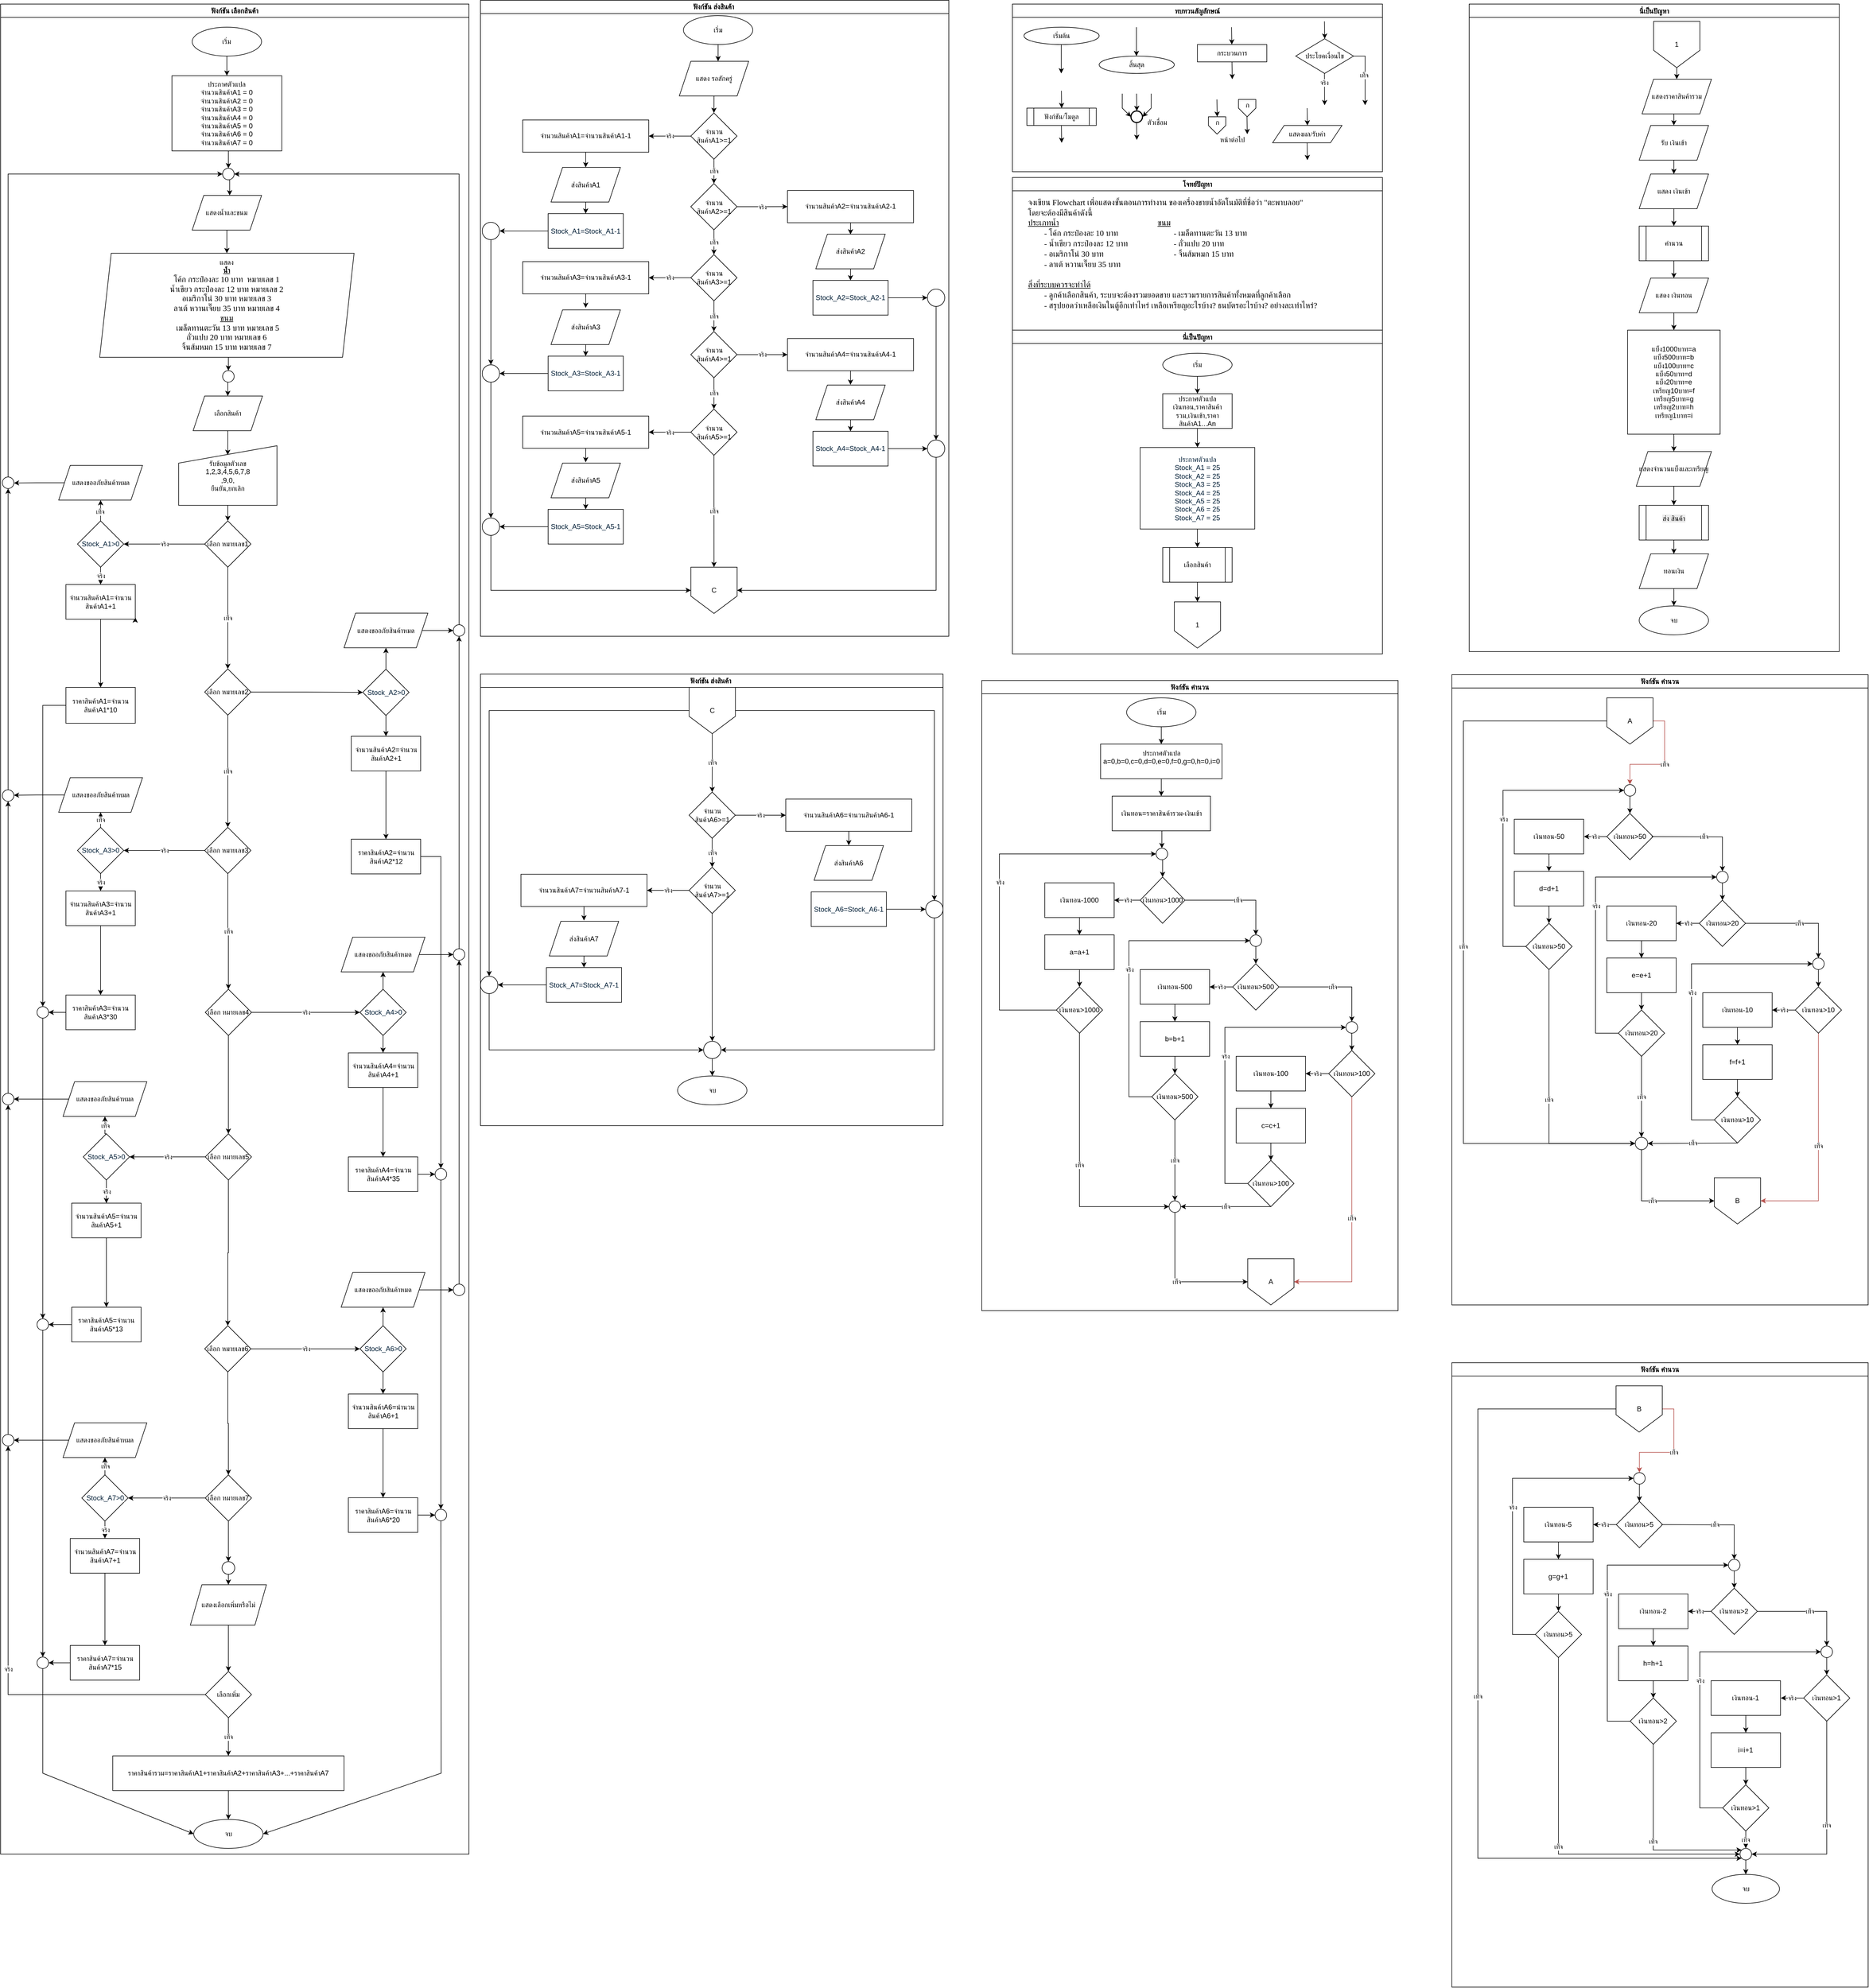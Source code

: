 <mxfile version="28.0.6">
  <diagram id="C5RBs43oDa-KdzZeNtuy" name="Page-1">
    <mxGraphModel dx="9428" dy="4387" grid="1" gridSize="10" guides="1" tooltips="1" connect="1" arrows="1" fold="1" page="1" pageScale="1" pageWidth="827" pageHeight="1169" math="0" shadow="0">
      <root>
        <mxCell id="WIyWlLk6GJQsqaUBKTNV-0" />
        <mxCell id="WIyWlLk6GJQsqaUBKTNV-1" parent="WIyWlLk6GJQsqaUBKTNV-0" />
        <mxCell id="M7CGMbNuYNeq0SnUNNgH-6" value="ทบทวนสัญลักษณ์" style="swimlane;fontFamily=Sarabun;fontSource=https%3A%2F%2Ffonts.googleapis.com%2Fcss%3Ffamily%3DSarabun;" parent="WIyWlLk6GJQsqaUBKTNV-1" vertex="1">
          <mxGeometry x="-720" y="20" width="640" height="290" as="geometry" />
        </mxCell>
        <mxCell id="M7CGMbNuYNeq0SnUNNgH-2" value="&lt;font data-font-src=&quot;https://fonts.googleapis.com/css?family=Sarabun&quot; face=&quot;Sarabun&quot;&gt;เริ่มต้น&lt;/font&gt;" style="ellipse;whiteSpace=wrap;html=1;" parent="M7CGMbNuYNeq0SnUNNgH-6" vertex="1">
          <mxGeometry x="20" y="40" width="130" height="30" as="geometry" />
        </mxCell>
        <mxCell id="M7CGMbNuYNeq0SnUNNgH-5" value="" style="endArrow=classic;html=1;rounded=0;" parent="M7CGMbNuYNeq0SnUNNgH-6" edge="1">
          <mxGeometry width="50" height="50" relative="1" as="geometry">
            <mxPoint x="84.5" y="70" as="sourcePoint" />
            <mxPoint x="84.5" y="120" as="targetPoint" />
          </mxGeometry>
        </mxCell>
        <mxCell id="M7CGMbNuYNeq0SnUNNgH-3" value="&lt;font face=&quot;Sarabun&quot;&gt;สิ้นสุด&lt;/font&gt;" style="ellipse;whiteSpace=wrap;html=1;" parent="M7CGMbNuYNeq0SnUNNgH-6" vertex="1">
          <mxGeometry x="150" y="90" width="130" height="30" as="geometry" />
        </mxCell>
        <mxCell id="M7CGMbNuYNeq0SnUNNgH-4" value="" style="endArrow=classic;html=1;rounded=0;" parent="M7CGMbNuYNeq0SnUNNgH-6" edge="1">
          <mxGeometry width="50" height="50" relative="1" as="geometry">
            <mxPoint x="214.5" y="40" as="sourcePoint" />
            <mxPoint x="214.5" y="90" as="targetPoint" />
          </mxGeometry>
        </mxCell>
        <mxCell id="mvioNwK95yMqdUQ73LqQ-0" value="กระบวนการ" style="rounded=0;whiteSpace=wrap;html=1;fontFamily=Sarabun;fontSource=https%3A%2F%2Ffonts.googleapis.com%2Fcss%3Ffamily%3DSarabun;" parent="M7CGMbNuYNeq0SnUNNgH-6" vertex="1">
          <mxGeometry x="320" y="70" width="120" height="30" as="geometry" />
        </mxCell>
        <mxCell id="mvioNwK95yMqdUQ73LqQ-1" value="" style="endArrow=classic;html=1;rounded=0;" parent="M7CGMbNuYNeq0SnUNNgH-6" edge="1">
          <mxGeometry width="50" height="50" relative="1" as="geometry">
            <mxPoint x="379" y="40" as="sourcePoint" />
            <mxPoint x="379.5" y="70" as="targetPoint" />
          </mxGeometry>
        </mxCell>
        <mxCell id="mvioNwK95yMqdUQ73LqQ-2" value="" style="endArrow=classic;html=1;rounded=0;" parent="M7CGMbNuYNeq0SnUNNgH-6" edge="1">
          <mxGeometry width="50" height="50" relative="1" as="geometry">
            <mxPoint x="379.75" y="100" as="sourcePoint" />
            <mxPoint x="380.25" y="130" as="targetPoint" />
          </mxGeometry>
        </mxCell>
        <mxCell id="mvioNwK95yMqdUQ73LqQ-3" value="ประโยคเงื่อนไข" style="rhombus;whiteSpace=wrap;html=1;fontFamily=Sarabun;fontSource=https%3A%2F%2Ffonts.googleapis.com%2Fcss%3Ffamily%3DSarabun;" parent="M7CGMbNuYNeq0SnUNNgH-6" vertex="1">
          <mxGeometry x="490" y="60" width="100" height="60" as="geometry" />
        </mxCell>
        <mxCell id="mvioNwK95yMqdUQ73LqQ-4" value="" style="endArrow=classic;html=1;rounded=0;" parent="M7CGMbNuYNeq0SnUNNgH-6" edge="1">
          <mxGeometry width="50" height="50" relative="1" as="geometry">
            <mxPoint x="539.71" y="30" as="sourcePoint" />
            <mxPoint x="540.21" y="60" as="targetPoint" />
          </mxGeometry>
        </mxCell>
        <mxCell id="mvioNwK95yMqdUQ73LqQ-5" value="" style="endArrow=classic;html=1;rounded=0;" parent="M7CGMbNuYNeq0SnUNNgH-6" edge="1">
          <mxGeometry width="50" height="50" relative="1" as="geometry">
            <mxPoint x="539.71" y="120" as="sourcePoint" />
            <mxPoint x="540" y="175" as="targetPoint" />
          </mxGeometry>
        </mxCell>
        <mxCell id="mvioNwK95yMqdUQ73LqQ-7" value="จริง" style="edgeLabel;html=1;align=center;verticalAlign=middle;resizable=0;points=[];fontFamily=Sarabun;fontSource=https%3A%2F%2Ffonts.googleapis.com%2Fcss%3Ffamily%3DSarabun;" parent="mvioNwK95yMqdUQ73LqQ-5" vertex="1" connectable="0">
          <mxGeometry x="-0.414" y="-1" relative="1" as="geometry">
            <mxPoint as="offset" />
          </mxGeometry>
        </mxCell>
        <mxCell id="mvioNwK95yMqdUQ73LqQ-6" value="" style="endArrow=classic;html=1;rounded=0;exitX=1;exitY=0.5;exitDx=0;exitDy=0;" parent="M7CGMbNuYNeq0SnUNNgH-6" source="mvioNwK95yMqdUQ73LqQ-3" edge="1">
          <mxGeometry width="50" height="50" relative="1" as="geometry">
            <mxPoint x="620" y="95" as="sourcePoint" />
            <mxPoint x="610" y="175" as="targetPoint" />
            <Array as="points">
              <mxPoint x="610" y="90" />
            </Array>
          </mxGeometry>
        </mxCell>
        <mxCell id="mvioNwK95yMqdUQ73LqQ-8" value="&lt;font data-font-src=&quot;https://fonts.googleapis.com/css?family=Sarabun&quot; face=&quot;Sarabun&quot;&gt;เท็จ&lt;/font&gt;" style="edgeLabel;html=1;align=center;verticalAlign=middle;resizable=0;points=[];" parent="mvioNwK95yMqdUQ73LqQ-6" vertex="1" connectable="0">
          <mxGeometry x="-0.002" y="-2" relative="1" as="geometry">
            <mxPoint as="offset" />
          </mxGeometry>
        </mxCell>
        <mxCell id="mvioNwK95yMqdUQ73LqQ-9" value="&lt;font data-font-src=&quot;https://fonts.googleapis.com/css?family=Sarabun&quot; face=&quot;Sarabun&quot;&gt;ฟังก์ชัน/โมดูล&lt;/font&gt;" style="shape=process;whiteSpace=wrap;html=1;backgroundOutline=1;" parent="M7CGMbNuYNeq0SnUNNgH-6" vertex="1">
          <mxGeometry x="25" y="180" width="120" height="30" as="geometry" />
        </mxCell>
        <mxCell id="mvioNwK95yMqdUQ73LqQ-11" value="" style="endArrow=classic;html=1;rounded=0;" parent="M7CGMbNuYNeq0SnUNNgH-6" edge="1">
          <mxGeometry width="50" height="50" relative="1" as="geometry">
            <mxPoint x="84.71" y="150" as="sourcePoint" />
            <mxPoint x="85.21" y="180" as="targetPoint" />
          </mxGeometry>
        </mxCell>
        <mxCell id="mvioNwK95yMqdUQ73LqQ-12" value="" style="endArrow=classic;html=1;rounded=0;" parent="M7CGMbNuYNeq0SnUNNgH-6" edge="1">
          <mxGeometry width="50" height="50" relative="1" as="geometry">
            <mxPoint x="84.71" y="210" as="sourcePoint" />
            <mxPoint x="85.21" y="240" as="targetPoint" />
          </mxGeometry>
        </mxCell>
        <mxCell id="mvioNwK95yMqdUQ73LqQ-13" value="" style="strokeWidth=2;html=1;shape=mxgraph.flowchart.start_2;whiteSpace=wrap;" parent="M7CGMbNuYNeq0SnUNNgH-6" vertex="1">
          <mxGeometry x="205" y="185" width="20" height="20" as="geometry" />
        </mxCell>
        <mxCell id="mvioNwK95yMqdUQ73LqQ-16" value="" style="endArrow=classic;html=1;rounded=0;" parent="M7CGMbNuYNeq0SnUNNgH-6" edge="1">
          <mxGeometry width="50" height="50" relative="1" as="geometry">
            <mxPoint x="214.71" y="155" as="sourcePoint" />
            <mxPoint x="215.21" y="185" as="targetPoint" />
          </mxGeometry>
        </mxCell>
        <mxCell id="mvioNwK95yMqdUQ73LqQ-17" value="" style="endArrow=classic;html=1;rounded=0;entryX=0;entryY=0.5;entryDx=0;entryDy=0;entryPerimeter=0;" parent="M7CGMbNuYNeq0SnUNNgH-6" target="mvioNwK95yMqdUQ73LqQ-13" edge="1">
          <mxGeometry width="50" height="50" relative="1" as="geometry">
            <mxPoint x="190.0" y="155" as="sourcePoint" />
            <mxPoint x="190.5" y="185" as="targetPoint" />
            <Array as="points">
              <mxPoint x="190" y="180" />
            </Array>
          </mxGeometry>
        </mxCell>
        <mxCell id="mvioNwK95yMqdUQ73LqQ-18" value="" style="endArrow=classic;html=1;rounded=0;entryX=1;entryY=0.5;entryDx=0;entryDy=0;entryPerimeter=0;" parent="M7CGMbNuYNeq0SnUNNgH-6" target="mvioNwK95yMqdUQ73LqQ-13" edge="1">
          <mxGeometry width="50" height="50" relative="1" as="geometry">
            <mxPoint x="240.0" y="155" as="sourcePoint" />
            <mxPoint x="240.5" y="185" as="targetPoint" />
            <Array as="points">
              <mxPoint x="240" y="180" />
            </Array>
          </mxGeometry>
        </mxCell>
        <mxCell id="mvioNwK95yMqdUQ73LqQ-19" value="" style="endArrow=classic;html=1;rounded=0;" parent="M7CGMbNuYNeq0SnUNNgH-6" edge="1">
          <mxGeometry width="50" height="50" relative="1" as="geometry">
            <mxPoint x="214.71" y="205" as="sourcePoint" />
            <mxPoint x="215.21" y="235" as="targetPoint" />
          </mxGeometry>
        </mxCell>
        <mxCell id="mvioNwK95yMqdUQ73LqQ-20" value="&lt;font data-font-src=&quot;https://fonts.googleapis.com/css?family=Sarabun&quot; face=&quot;Sarabun&quot;&gt;ตัวเชื่อม&lt;/font&gt;" style="text;html=1;align=center;verticalAlign=middle;resizable=0;points=[];autosize=1;strokeColor=none;fillColor=none;" parent="M7CGMbNuYNeq0SnUNNgH-6" vertex="1">
          <mxGeometry x="220" y="190" width="60" height="30" as="geometry" />
        </mxCell>
        <mxCell id="mvioNwK95yMqdUQ73LqQ-25" value="" style="endArrow=classic;html=1;rounded=0;" parent="M7CGMbNuYNeq0SnUNNgH-6" edge="1">
          <mxGeometry width="50" height="50" relative="1" as="geometry">
            <mxPoint x="353.71" y="165" as="sourcePoint" />
            <mxPoint x="354.21" y="195" as="targetPoint" />
          </mxGeometry>
        </mxCell>
        <mxCell id="mvioNwK95yMqdUQ73LqQ-21" value="" style="verticalLabelPosition=bottom;verticalAlign=top;html=1;shape=offPageConnector;rounded=0;size=0.5;" parent="M7CGMbNuYNeq0SnUNNgH-6" vertex="1">
          <mxGeometry x="339" y="195" width="30" height="30" as="geometry" />
        </mxCell>
        <mxCell id="mvioNwK95yMqdUQ73LqQ-26" value="" style="endArrow=classic;html=1;rounded=0;" parent="M7CGMbNuYNeq0SnUNNgH-6" edge="1">
          <mxGeometry width="50" height="50" relative="1" as="geometry">
            <mxPoint x="405.71" y="195" as="sourcePoint" />
            <mxPoint x="406.21" y="225" as="targetPoint" />
          </mxGeometry>
        </mxCell>
        <mxCell id="mvioNwK95yMqdUQ73LqQ-27" value="" style="verticalLabelPosition=bottom;verticalAlign=top;html=1;shape=offPageConnector;rounded=0;size=0.5;" parent="M7CGMbNuYNeq0SnUNNgH-6" vertex="1">
          <mxGeometry x="391" y="165" width="30" height="30" as="geometry" />
        </mxCell>
        <mxCell id="mvioNwK95yMqdUQ73LqQ-28" value="หน้าต่อไป" style="text;html=1;align=center;verticalAlign=middle;resizable=0;points=[];autosize=1;strokeColor=none;fillColor=none;fontFamily=Sarabun;fontSource=https%3A%2F%2Ffonts.googleapis.com%2Fcss%3Ffamily%3DSarabun;" parent="M7CGMbNuYNeq0SnUNNgH-6" vertex="1">
          <mxGeometry x="345" y="220" width="70" height="30" as="geometry" />
        </mxCell>
        <mxCell id="mvioNwK95yMqdUQ73LqQ-29" value="ก" style="text;html=1;align=center;verticalAlign=middle;resizable=0;points=[];autosize=1;strokeColor=none;fillColor=none;fontFamily=Sarabun;fontSource=https%3A%2F%2Ffonts.googleapis.com%2Fcss%3Ffamily%3DSarabun;" parent="M7CGMbNuYNeq0SnUNNgH-6" vertex="1">
          <mxGeometry x="339" y="190" width="30" height="30" as="geometry" />
        </mxCell>
        <mxCell id="mvioNwK95yMqdUQ73LqQ-30" value="ก" style="text;html=1;align=center;verticalAlign=middle;resizable=0;points=[];autosize=1;strokeColor=none;fillColor=none;fontFamily=Sarabun;fontSource=https%3A%2F%2Ffonts.googleapis.com%2Fcss%3Ffamily%3DSarabun;" parent="M7CGMbNuYNeq0SnUNNgH-6" vertex="1">
          <mxGeometry x="391" y="160" width="30" height="30" as="geometry" />
        </mxCell>
        <mxCell id="mvioNwK95yMqdUQ73LqQ-32" value="แสดงผล/รับค่า" style="shape=parallelogram;perimeter=parallelogramPerimeter;whiteSpace=wrap;html=1;fixedSize=1;fontFamily=Sarabun;fontSource=https%3A%2F%2Ffonts.googleapis.com%2Fcss%3Ffamily%3DSarabun;" parent="M7CGMbNuYNeq0SnUNNgH-6" vertex="1">
          <mxGeometry x="450" y="210" width="120" height="30" as="geometry" />
        </mxCell>
        <mxCell id="mvioNwK95yMqdUQ73LqQ-33" value="" style="endArrow=classic;html=1;rounded=0;" parent="M7CGMbNuYNeq0SnUNNgH-6" edge="1">
          <mxGeometry width="50" height="50" relative="1" as="geometry">
            <mxPoint x="509.71" y="180" as="sourcePoint" />
            <mxPoint x="510.21" y="210" as="targetPoint" />
          </mxGeometry>
        </mxCell>
        <mxCell id="mvioNwK95yMqdUQ73LqQ-34" value="" style="endArrow=classic;html=1;rounded=0;" parent="M7CGMbNuYNeq0SnUNNgH-6" edge="1">
          <mxGeometry width="50" height="50" relative="1" as="geometry">
            <mxPoint x="509.71" y="240" as="sourcePoint" />
            <mxPoint x="510.21" y="270" as="targetPoint" />
          </mxGeometry>
        </mxCell>
        <mxCell id="mvioNwK95yMqdUQ73LqQ-70" value="&lt;font data-font-src=&quot;https://fonts.googleapis.com/css?family=Sarabun&quot; face=&quot;Sarabun&quot;&gt;โจทย์ปัญหา&lt;/font&gt;" style="swimlane;whiteSpace=wrap;html=1;" parent="WIyWlLk6GJQsqaUBKTNV-1" vertex="1">
          <mxGeometry x="-720" y="320" width="640" height="824" as="geometry" />
        </mxCell>
        <mxCell id="mvioNwK95yMqdUQ73LqQ-71" value="&lt;font data-font-src=&quot;https://fonts.googleapis.com/css?family=Sarabun&quot; face=&quot;Sarabun&quot; style=&quot;font-size: 14px;&quot;&gt;จงเขียน Flowchart เพื่อแสดงขั้นตอนการทำงาน ของเครื่องขายน้ำอัตโนมัติที่ชื่อว่า &quot;ตะพาบลอย&quot;&lt;br&gt;โดยจะต้องมีสินค้าดังนี้&lt;br&gt;&lt;u&gt;ประเภทน้ำ&lt;span style=&quot;white-space: pre;&quot;&gt;&#x9;&lt;/span&gt;&lt;span style=&quot;white-space: pre;&quot;&gt;&#x9;&lt;/span&gt;&lt;span style=&quot;white-space: pre;&quot;&gt;&#x9;&lt;/span&gt;&lt;span style=&quot;white-space: pre;&quot;&gt;&#x9;&lt;/span&gt;&lt;span style=&quot;white-space: pre;&quot;&gt;&#x9;&lt;/span&gt;&lt;span style=&quot;white-space: pre;&quot;&gt;&#x9;&lt;span style=&quot;white-space: pre;&quot;&gt;&#x9;&lt;/span&gt;ข&lt;/span&gt;นม&lt;/u&gt;&lt;br&gt;&lt;span style=&quot;white-space: pre;&quot;&gt;&#x9;&lt;/span&gt;- โค้ก กระป๋องละ 10 บาท&lt;span style=&quot;white-space: pre;&quot;&gt;&#x9;&lt;/span&gt;&lt;span style=&quot;white-space: pre;&quot;&gt;&#x9;&lt;/span&gt;&lt;span style=&quot;white-space: pre;&quot;&gt;&#x9;&lt;/span&gt;&lt;span style=&quot;white-space: pre;&quot;&gt;&#x9;&lt;/span&gt;- เมล็ดทานตะวัน 13 บาท&lt;br&gt;&lt;span style=&quot;white-space: pre;&quot;&gt;&#x9;&lt;/span&gt;- น้ำเขียว กระป๋องละ 12 บาท&lt;span style=&quot;white-space: pre;&quot;&gt;&#x9;&lt;/span&gt;&lt;span style=&quot;white-space: pre;&quot;&gt;&#x9;&lt;/span&gt;&lt;span style=&quot;white-space: pre;&quot;&gt;&#x9;&lt;/span&gt;- ถั่วแปบ 20 บาท&lt;br&gt;&lt;span style=&quot;white-space: pre;&quot;&gt;&#x9;&lt;/span&gt;- อเมริกาโน่ 30 บาท&lt;span style=&quot;white-space: pre;&quot;&gt;&#x9;&lt;/span&gt;&lt;span style=&quot;white-space: pre;&quot;&gt;&#x9;&lt;/span&gt;&lt;span style=&quot;white-space: pre;&quot;&gt;&#x9;&lt;/span&gt;&lt;span style=&quot;white-space: pre;&quot;&gt;&#x9;&lt;/span&gt;&lt;span style=&quot;white-space: pre;&quot;&gt;&#x9;&lt;/span&gt;- จิ้นส้มหมก 15 บาท&lt;br&gt;&lt;span style=&quot;white-space: pre;&quot;&gt;&#x9;&lt;/span&gt;- ลาเต้ หวานเจี๊ยบ 35 บาท&lt;span style=&quot;white-space: pre;&quot;&gt;&#x9;&lt;/span&gt;&lt;br&gt;&lt;br&gt;&lt;u&gt;สิ่งที่ระบบควรจะทำได้&lt;/u&gt;&lt;br&gt;&lt;span style=&quot;white-space: pre;&quot;&gt;&#x9;&lt;/span&gt;- ลูกค้าเลือกสินค้า, ระบบจะต้องรวมยอดขาย และรวมรายการสินค้าทั้งหมดที่ลูกค้าเลือก&lt;br&gt;&lt;span style=&quot;white-space: pre;&quot;&gt;&#x9;&lt;/span&gt;- สรุปยอดว่าเหลือเงินในตู้อีกเท่าไหร่ เหลือเหรียญอะไรบ้าง? ธนบัตรอะไรบ้าง? อย่างละเท่าไหร่?&lt;br&gt;&lt;br&gt;&lt;br&gt;&lt;/font&gt;" style="text;html=1;align=left;verticalAlign=middle;resizable=0;points=[];autosize=1;strokeColor=none;fillColor=none;fontSize=14;" parent="mvioNwK95yMqdUQ73LqQ-70" vertex="1">
          <mxGeometry x="25" y="30" width="580" height="240" as="geometry" />
        </mxCell>
        <mxCell id="mvioNwK95yMqdUQ73LqQ-36" value="นี่เป็นปัญหา" style="swimlane;fontFamily=Sarabun;fontSource=https%3A%2F%2Ffonts.googleapis.com%2Fcss%3Ffamily%3DSarabun;" parent="mvioNwK95yMqdUQ73LqQ-70" vertex="1">
          <mxGeometry y="264" width="640" height="560" as="geometry" />
        </mxCell>
        <mxCell id="MSBUPBAipDb2ATlnMfmg-0" style="edgeStyle=orthogonalEdgeStyle;rounded=0;orthogonalLoop=1;jettySize=auto;html=1;exitX=0.5;exitY=1;exitDx=0;exitDy=0;entryX=0.5;entryY=0;entryDx=0;entryDy=0;" parent="mvioNwK95yMqdUQ73LqQ-36" source="MSBUPBAipDb2ATlnMfmg-1" target="MSBUPBAipDb2ATlnMfmg-7" edge="1">
          <mxGeometry relative="1" as="geometry" />
        </mxCell>
        <mxCell id="MSBUPBAipDb2ATlnMfmg-1" value="เริ่ม" style="ellipse;whiteSpace=wrap;html=1;" parent="mvioNwK95yMqdUQ73LqQ-36" vertex="1">
          <mxGeometry x="260" y="40" width="120" height="40" as="geometry" />
        </mxCell>
        <mxCell id="m5jzVh6tU3gFUoCoh68g-6" style="edgeStyle=orthogonalEdgeStyle;rounded=0;orthogonalLoop=1;jettySize=auto;html=1;exitX=0.5;exitY=1;exitDx=0;exitDy=0;entryX=0.5;entryY=0;entryDx=0;entryDy=0;" edge="1" parent="mvioNwK95yMqdUQ73LqQ-36" source="MSBUPBAipDb2ATlnMfmg-3" target="MSBUPBAipDb2ATlnMfmg-25">
          <mxGeometry relative="1" as="geometry" />
        </mxCell>
        <mxCell id="MSBUPBAipDb2ATlnMfmg-3" value="เลือกสินค้า" style="shape=process;whiteSpace=wrap;html=1;backgroundOutline=1;" parent="mvioNwK95yMqdUQ73LqQ-36" vertex="1">
          <mxGeometry x="260" y="376" width="120" height="60" as="geometry" />
        </mxCell>
        <mxCell id="m5jzVh6tU3gFUoCoh68g-4" style="edgeStyle=orthogonalEdgeStyle;rounded=0;orthogonalLoop=1;jettySize=auto;html=1;exitX=0.5;exitY=1;exitDx=0;exitDy=0;entryX=0.5;entryY=0;entryDx=0;entryDy=0;" edge="1" parent="mvioNwK95yMqdUQ73LqQ-36" source="MSBUPBAipDb2ATlnMfmg-7" target="m5jzVh6tU3gFUoCoh68g-3">
          <mxGeometry relative="1" as="geometry" />
        </mxCell>
        <mxCell id="MSBUPBAipDb2ATlnMfmg-7" value="ประกาศตัวแปล&lt;div&gt;เงินทอน,ราคาสินค้ารวม,เงินเข้า,ราคาสินค้าA1...An&lt;/div&gt;" style="rounded=0;whiteSpace=wrap;html=1;" parent="mvioNwK95yMqdUQ73LqQ-36" vertex="1">
          <mxGeometry x="260" y="110" width="120" height="60" as="geometry" />
        </mxCell>
        <mxCell id="MSBUPBAipDb2ATlnMfmg-25" value="&lt;font style=&quot;vertical-align: inherit;&quot;&gt;&lt;font style=&quot;vertical-align: inherit;&quot;&gt;1&lt;/font&gt;&lt;/font&gt;" style="shape=offPageConnector;whiteSpace=wrap;html=1;" parent="mvioNwK95yMqdUQ73LqQ-36" vertex="1">
          <mxGeometry x="280" y="470" width="80" height="80" as="geometry" />
        </mxCell>
        <mxCell id="m5jzVh6tU3gFUoCoh68g-5" style="edgeStyle=orthogonalEdgeStyle;rounded=0;orthogonalLoop=1;jettySize=auto;html=1;exitX=0.5;exitY=1;exitDx=0;exitDy=0;entryX=0.5;entryY=0;entryDx=0;entryDy=0;" edge="1" parent="mvioNwK95yMqdUQ73LqQ-36" source="m5jzVh6tU3gFUoCoh68g-3" target="MSBUPBAipDb2ATlnMfmg-3">
          <mxGeometry relative="1" as="geometry" />
        </mxCell>
        <mxCell id="m5jzVh6tU3gFUoCoh68g-3" value="&lt;div&gt;&lt;span style=&quot;color: rgb(0, 29, 53); font-family: Arial, sans-serif; text-align: start; background-color: rgb(255, 255, 255);&quot;&gt;ประกาศตัวแปล&lt;/span&gt;&lt;/div&gt;&lt;span style=&quot;color: rgb(0, 29, 53); font-family: Arial, sans-serif; text-align: start; background-color: rgb(255, 255, 255);&quot;&gt;Stock_A1 = 25&lt;/span&gt;&lt;div&gt;&lt;span style=&quot;color: rgb(0, 29, 53); font-family: Arial, sans-serif; text-align: start; background-color: rgb(255, 255, 255);&quot;&gt;Stock_A2 = 25&lt;/span&gt;&lt;/div&gt;&lt;div&gt;&lt;span style=&quot;color: rgb(0, 29, 53); font-family: Arial, sans-serif; text-align: start; background-color: rgb(255, 255, 255);&quot;&gt;Stock_A3 = 25&lt;/span&gt;&lt;/div&gt;&lt;div&gt;&lt;span style=&quot;color: rgb(0, 29, 53); font-family: Arial, sans-serif; text-align: start; background-color: rgb(255, 255, 255);&quot;&gt;Stock_A4 = 25&lt;/span&gt;&lt;/div&gt;&lt;div&gt;&lt;span style=&quot;color: rgb(0, 29, 53); font-family: Arial, sans-serif; text-align: start; background-color: rgb(255, 255, 255);&quot;&gt;Stock_A5 = 25&lt;/span&gt;&lt;/div&gt;&lt;div&gt;&lt;span style=&quot;color: rgb(0, 29, 53); font-family: Arial, sans-serif; text-align: start; background-color: rgb(255, 255, 255);&quot;&gt;Stock_A6 = 25&lt;/span&gt;&lt;/div&gt;&lt;div&gt;&lt;span style=&quot;color: rgb(0, 29, 53); font-family: Arial, sans-serif; text-align: start; background-color: rgb(255, 255, 255);&quot;&gt;Stock_A7 = 25&lt;/span&gt;&lt;/div&gt;" style="rounded=0;whiteSpace=wrap;html=1;" vertex="1" parent="mvioNwK95yMqdUQ73LqQ-36">
          <mxGeometry x="220.88" y="203" width="198.25" height="141" as="geometry" />
        </mxCell>
        <mxCell id="MSBUPBAipDb2ATlnMfmg-53" value="นี่เป็นปัญหา" style="swimlane;fontFamily=Sarabun;fontSource=https%3A%2F%2Ffonts.googleapis.com%2Fcss%3Ffamily%3DSarabun;" parent="WIyWlLk6GJQsqaUBKTNV-1" vertex="1">
          <mxGeometry x="70" y="20" width="640" height="1120" as="geometry" />
        </mxCell>
        <mxCell id="m5jzVh6tU3gFUoCoh68g-7" style="edgeStyle=orthogonalEdgeStyle;rounded=0;orthogonalLoop=1;jettySize=auto;html=1;exitX=0.5;exitY=1;exitDx=0;exitDy=0;entryX=0.5;entryY=0;entryDx=0;entryDy=0;" edge="1" parent="MSBUPBAipDb2ATlnMfmg-53" source="m5jzVh6tU3gFUoCoh68g-8" target="m5jzVh6tU3gFUoCoh68g-10">
          <mxGeometry relative="1" as="geometry" />
        </mxCell>
        <mxCell id="m5jzVh6tU3gFUoCoh68g-8" value="คำนวน" style="shape=process;whiteSpace=wrap;html=1;backgroundOutline=1;" vertex="1" parent="MSBUPBAipDb2ATlnMfmg-53">
          <mxGeometry x="294" y="384" width="120" height="60" as="geometry" />
        </mxCell>
        <mxCell id="m5jzVh6tU3gFUoCoh68g-9" style="edgeStyle=orthogonalEdgeStyle;rounded=0;orthogonalLoop=1;jettySize=auto;html=1;exitX=0.5;exitY=1;exitDx=0;exitDy=0;entryX=0.5;entryY=0;entryDx=0;entryDy=0;" edge="1" parent="MSBUPBAipDb2ATlnMfmg-53" source="m5jzVh6tU3gFUoCoh68g-10" target="m5jzVh6tU3gFUoCoh68g-12">
          <mxGeometry relative="1" as="geometry" />
        </mxCell>
        <mxCell id="m5jzVh6tU3gFUoCoh68g-10" value="แสดง เงินทอน" style="shape=parallelogram;perimeter=parallelogramPerimeter;whiteSpace=wrap;html=1;fixedSize=1;" vertex="1" parent="MSBUPBAipDb2ATlnMfmg-53">
          <mxGeometry x="294" y="474" width="120" height="60" as="geometry" />
        </mxCell>
        <mxCell id="m5jzVh6tU3gFUoCoh68g-11" style="edgeStyle=orthogonalEdgeStyle;rounded=0;orthogonalLoop=1;jettySize=auto;html=1;exitX=0.5;exitY=1;exitDx=0;exitDy=0;entryX=0.5;entryY=0;entryDx=0;entryDy=0;" edge="1" parent="MSBUPBAipDb2ATlnMfmg-53" source="m5jzVh6tU3gFUoCoh68g-12" target="m5jzVh6tU3gFUoCoh68g-13">
          <mxGeometry relative="1" as="geometry" />
        </mxCell>
        <mxCell id="m5jzVh6tU3gFUoCoh68g-12" value="แบ็ง1000บาท=a&lt;div&gt;แบ็ง500บาท=b&lt;/div&gt;&lt;div&gt;แบ็ง100บาท=c&lt;/div&gt;&lt;div&gt;แบ็ง50บาท=d&lt;/div&gt;&lt;div&gt;แบ็ง20บาท=e&lt;/div&gt;&lt;div&gt;&lt;span style=&quot;background-color: transparent; color: light-dark(rgb(0, 0, 0), rgb(255, 255, 255));&quot;&gt;เหรียญ10บาท&lt;/span&gt;=f&lt;/div&gt;&lt;div&gt;&lt;span style=&quot;background-color: transparent; color: light-dark(rgb(0, 0, 0), rgb(255, 255, 255));&quot;&gt;เหรียญ5บาท&lt;/span&gt;=g&lt;/div&gt;&lt;div&gt;&lt;span style=&quot;background-color: transparent; color: light-dark(rgb(0, 0, 0), rgb(255, 255, 255));&quot;&gt;เหรียญ2บาท&lt;/span&gt;=h&lt;/div&gt;&lt;div&gt;&lt;span style=&quot;background-color: transparent; color: light-dark(rgb(0, 0, 0), rgb(255, 255, 255));&quot;&gt;เหรียญ1บาท&lt;/span&gt;=i&lt;/div&gt;" style="rounded=0;whiteSpace=wrap;html=1;" vertex="1" parent="MSBUPBAipDb2ATlnMfmg-53">
          <mxGeometry x="274" y="564" width="160" height="180" as="geometry" />
        </mxCell>
        <mxCell id="m5jzVh6tU3gFUoCoh68g-13" value="&lt;font style=&quot;vertical-align: inherit;&quot;&gt;&lt;font style=&quot;vertical-align: inherit;&quot;&gt;&lt;font style=&quot;vertical-align: inherit;&quot;&gt;&lt;font style=&quot;vertical-align: inherit;&quot;&gt;&lt;font style=&quot;vertical-align: inherit;&quot;&gt;&lt;font style=&quot;vertical-align: inherit;&quot;&gt;&lt;font style=&quot;vertical-align: inherit;&quot;&gt;&lt;font style=&quot;vertical-align: inherit;&quot;&gt;แสดงจำนวนแบ็งและเหรียญ&lt;/font&gt;&lt;/font&gt;&lt;/font&gt;&lt;/font&gt;&lt;/font&gt;&lt;/font&gt;&lt;/font&gt;&lt;/font&gt;" style="shape=parallelogram;perimeter=parallelogramPerimeter;whiteSpace=wrap;html=1;fixedSize=1;" vertex="1" parent="MSBUPBAipDb2ATlnMfmg-53">
          <mxGeometry x="289" y="774" width="130" height="60" as="geometry" />
        </mxCell>
        <mxCell id="m5jzVh6tU3gFUoCoh68g-14" style="edgeStyle=orthogonalEdgeStyle;rounded=0;orthogonalLoop=1;jettySize=auto;html=1;exitX=0.5;exitY=1;exitDx=0;exitDy=0;entryX=0.5;entryY=0;entryDx=0;entryDy=0;" edge="1" parent="MSBUPBAipDb2ATlnMfmg-53" target="m5jzVh6tU3gFUoCoh68g-8">
          <mxGeometry relative="1" as="geometry">
            <mxPoint x="354" y="354" as="sourcePoint" />
          </mxGeometry>
        </mxCell>
        <mxCell id="m5jzVh6tU3gFUoCoh68g-15" value="แสดง เงินเข้า" style="shape=parallelogram;perimeter=parallelogramPerimeter;whiteSpace=wrap;html=1;fixedSize=1;" vertex="1" parent="MSBUPBAipDb2ATlnMfmg-53">
          <mxGeometry x="294" y="294" width="120" height="60" as="geometry" />
        </mxCell>
        <mxCell id="m5jzVh6tU3gFUoCoh68g-26" style="edgeStyle=orthogonalEdgeStyle;rounded=0;orthogonalLoop=1;jettySize=auto;html=1;exitX=0.5;exitY=1;exitDx=0;exitDy=0;entryX=0.5;entryY=0;entryDx=0;entryDy=0;" edge="1" parent="MSBUPBAipDb2ATlnMfmg-53" source="m5jzVh6tU3gFUoCoh68g-17" target="m5jzVh6tU3gFUoCoh68g-23">
          <mxGeometry relative="1" as="geometry" />
        </mxCell>
        <mxCell id="m5jzVh6tU3gFUoCoh68g-17" value="&lt;font style=&quot;vertical-align: inherit;&quot;&gt;&lt;font style=&quot;vertical-align: inherit;&quot;&gt;1&lt;/font&gt;&lt;/font&gt;" style="shape=offPageConnector;whiteSpace=wrap;html=1;" vertex="1" parent="MSBUPBAipDb2ATlnMfmg-53">
          <mxGeometry x="319" y="30" width="80" height="80" as="geometry" />
        </mxCell>
        <mxCell id="m5jzVh6tU3gFUoCoh68g-18" style="edgeStyle=orthogonalEdgeStyle;rounded=0;orthogonalLoop=1;jettySize=auto;html=1;exitX=0.5;exitY=1;exitDx=0;exitDy=0;entryX=0.5;entryY=0;entryDx=0;entryDy=0;" edge="1" parent="MSBUPBAipDb2ATlnMfmg-53" source="m5jzVh6tU3gFUoCoh68g-19" target="m5jzVh6tU3gFUoCoh68g-21">
          <mxGeometry relative="1" as="geometry" />
        </mxCell>
        <mxCell id="m5jzVh6tU3gFUoCoh68g-19" value="&#xa;&lt;span style=&quot;color: rgb(0, 0, 0); font-family: Helvetica; font-size: 12px; font-style: normal; font-variant-ligatures: normal; font-variant-caps: normal; font-weight: 400; letter-spacing: normal; orphans: 2; text-align: center; text-indent: 0px; text-transform: none; widows: 2; word-spacing: 0px; -webkit-text-stroke-width: 0px; white-space: normal; background-color: rgb(236, 236, 236); text-decoration-thickness: initial; text-decoration-style: initial; text-decoration-color: initial; display: inline !important; float: none;&quot;&gt;ส่ง สินค้า&lt;/span&gt;&#xa;&#xa;" style="shape=process;whiteSpace=wrap;html=1;backgroundOutline=1;" vertex="1" parent="MSBUPBAipDb2ATlnMfmg-53">
          <mxGeometry x="294" y="867" width="120" height="60" as="geometry" />
        </mxCell>
        <mxCell id="m5jzVh6tU3gFUoCoh68g-20" style="edgeStyle=orthogonalEdgeStyle;rounded=0;orthogonalLoop=1;jettySize=auto;html=1;exitX=0.5;exitY=1;exitDx=0;exitDy=0;entryX=0.5;entryY=0;entryDx=0;entryDy=0;" edge="1" parent="MSBUPBAipDb2ATlnMfmg-53" source="m5jzVh6tU3gFUoCoh68g-21" target="m5jzVh6tU3gFUoCoh68g-22">
          <mxGeometry relative="1" as="geometry" />
        </mxCell>
        <mxCell id="m5jzVh6tU3gFUoCoh68g-21" value="&lt;font style=&quot;vertical-align: inherit;&quot;&gt;&lt;font style=&quot;vertical-align: inherit;&quot;&gt;ทอนเงิน&lt;/font&gt;&lt;/font&gt;" style="shape=parallelogram;perimeter=parallelogramPerimeter;whiteSpace=wrap;html=1;fixedSize=1;" vertex="1" parent="MSBUPBAipDb2ATlnMfmg-53">
          <mxGeometry x="294" y="951" width="120" height="60" as="geometry" />
        </mxCell>
        <mxCell id="m5jzVh6tU3gFUoCoh68g-22" value="&lt;font style=&quot;vertical-align: inherit;&quot;&gt;&lt;font style=&quot;vertical-align: inherit;&quot;&gt;จบ&lt;/font&gt;&lt;/font&gt;" style="ellipse;whiteSpace=wrap;html=1;" vertex="1" parent="MSBUPBAipDb2ATlnMfmg-53">
          <mxGeometry x="294" y="1041" width="120" height="50" as="geometry" />
        </mxCell>
        <mxCell id="m5jzVh6tU3gFUoCoh68g-27" style="edgeStyle=orthogonalEdgeStyle;rounded=0;orthogonalLoop=1;jettySize=auto;html=1;exitX=0.5;exitY=1;exitDx=0;exitDy=0;entryX=0.5;entryY=0;entryDx=0;entryDy=0;" edge="1" parent="MSBUPBAipDb2ATlnMfmg-53" source="m5jzVh6tU3gFUoCoh68g-23" target="m5jzVh6tU3gFUoCoh68g-24">
          <mxGeometry relative="1" as="geometry" />
        </mxCell>
        <mxCell id="m5jzVh6tU3gFUoCoh68g-23" value="แสดงราคาสินค้ารวม" style="shape=parallelogram;perimeter=parallelogramPerimeter;whiteSpace=wrap;html=1;fixedSize=1;" vertex="1" parent="MSBUPBAipDb2ATlnMfmg-53">
          <mxGeometry x="299" y="130" width="120" height="60" as="geometry" />
        </mxCell>
        <mxCell id="m5jzVh6tU3gFUoCoh68g-28" style="edgeStyle=orthogonalEdgeStyle;rounded=0;orthogonalLoop=1;jettySize=auto;html=1;exitX=0.5;exitY=1;exitDx=0;exitDy=0;entryX=0.5;entryY=0;entryDx=0;entryDy=0;" edge="1" parent="MSBUPBAipDb2ATlnMfmg-53" source="m5jzVh6tU3gFUoCoh68g-24" target="m5jzVh6tU3gFUoCoh68g-15">
          <mxGeometry relative="1" as="geometry">
            <mxPoint x="359.4" y="290" as="targetPoint" />
          </mxGeometry>
        </mxCell>
        <mxCell id="m5jzVh6tU3gFUoCoh68g-24" value="รับ เงินเข้า" style="shape=parallelogram;perimeter=parallelogramPerimeter;whiteSpace=wrap;html=1;fixedSize=1;" vertex="1" parent="MSBUPBAipDb2ATlnMfmg-53">
          <mxGeometry x="294" y="210" width="120" height="60" as="geometry" />
        </mxCell>
        <mxCell id="m5jzVh6tU3gFUoCoh68g-25" style="edgeStyle=orthogonalEdgeStyle;rounded=0;orthogonalLoop=1;jettySize=auto;html=1;exitX=0.5;exitY=1;exitDx=0;exitDy=0;entryX=0.5;entryY=0;entryDx=0;entryDy=0;" edge="1" parent="MSBUPBAipDb2ATlnMfmg-53" source="m5jzVh6tU3gFUoCoh68g-13" target="m5jzVh6tU3gFUoCoh68g-19">
          <mxGeometry relative="1" as="geometry" />
        </mxCell>
        <mxCell id="MSBUPBAipDb2ATlnMfmg-80" value="&lt;font style=&quot;vertical-align: inherit;&quot;&gt;&lt;font style=&quot;vertical-align: inherit;&quot;&gt;&lt;font style=&quot;vertical-align: inherit;&quot;&gt;&lt;font style=&quot;vertical-align: inherit;&quot;&gt;ฟังก์ชัน เลือกสินค้า&lt;/font&gt;&lt;/font&gt;&lt;/font&gt;&lt;/font&gt;" style="swimlane;whiteSpace=wrap;html=1;" parent="WIyWlLk6GJQsqaUBKTNV-1" vertex="1">
          <mxGeometry x="-2470" y="20" width="810" height="3200" as="geometry" />
        </mxCell>
        <mxCell id="MSBUPBAipDb2ATlnMfmg-96" style="edgeStyle=orthogonalEdgeStyle;rounded=0;orthogonalLoop=1;jettySize=auto;html=1;exitX=0.5;exitY=1;exitDx=0;exitDy=0;entryX=0.5;entryY=0;entryDx=0;entryDy=0;" parent="WIyWlLk6GJQsqaUBKTNV-1" source="MSBUPBAipDb2ATlnMfmg-97" target="MSBUPBAipDb2ATlnMfmg-111" edge="1">
          <mxGeometry relative="1" as="geometry" />
        </mxCell>
        <mxCell id="MSBUPBAipDb2ATlnMfmg-97" value="เริ่ม" style="ellipse;whiteSpace=wrap;html=1;" parent="WIyWlLk6GJQsqaUBKTNV-1" vertex="1">
          <mxGeometry x="-522.5" y="1220" width="120" height="50" as="geometry" />
        </mxCell>
        <mxCell id="MSBUPBAipDb2ATlnMfmg-98" style="edgeStyle=orthogonalEdgeStyle;rounded=0;orthogonalLoop=1;jettySize=auto;html=1;exitX=0.5;exitY=1;exitDx=0;exitDy=0;entryX=0.5;entryY=0;entryDx=0;entryDy=0;" parent="WIyWlLk6GJQsqaUBKTNV-1" source="MSBUPBAipDb2ATlnMfmg-99" target="MSBUPBAipDb2ATlnMfmg-123" edge="1">
          <mxGeometry relative="1" as="geometry" />
        </mxCell>
        <mxCell id="MSBUPBAipDb2ATlnMfmg-99" value="เงินทอน=ราคาสินค้ารวม-เงินเข้า" style="rounded=0;whiteSpace=wrap;html=1;" parent="WIyWlLk6GJQsqaUBKTNV-1" vertex="1">
          <mxGeometry x="-547.5" y="1390" width="170" height="60" as="geometry" />
        </mxCell>
        <mxCell id="MSBUPBAipDb2ATlnMfmg-100" value="จริง" style="edgeStyle=orthogonalEdgeStyle;rounded=0;orthogonalLoop=1;jettySize=auto;html=1;exitX=0;exitY=0.5;exitDx=0;exitDy=0;entryX=1;entryY=0.5;entryDx=0;entryDy=0;" parent="WIyWlLk6GJQsqaUBKTNV-1" source="MSBUPBAipDb2ATlnMfmg-102" target="MSBUPBAipDb2ATlnMfmg-104" edge="1">
          <mxGeometry relative="1" as="geometry" />
        </mxCell>
        <mxCell id="MSBUPBAipDb2ATlnMfmg-101" value="เท็จ" style="edgeStyle=orthogonalEdgeStyle;rounded=0;orthogonalLoop=1;jettySize=auto;html=1;exitX=1;exitY=0.5;exitDx=0;exitDy=0;entryX=0.5;entryY=0;entryDx=0;entryDy=0;" parent="WIyWlLk6GJQsqaUBKTNV-1" source="MSBUPBAipDb2ATlnMfmg-102" target="MSBUPBAipDb2ATlnMfmg-125" edge="1">
          <mxGeometry relative="1" as="geometry">
            <mxPoint x="-302.5" y="1570" as="targetPoint" />
          </mxGeometry>
        </mxCell>
        <mxCell id="MSBUPBAipDb2ATlnMfmg-102" value="เงินทอน&amp;gt;1000" style="rhombus;whiteSpace=wrap;html=1;" parent="WIyWlLk6GJQsqaUBKTNV-1" vertex="1">
          <mxGeometry x="-499" y="1530" width="77.5" height="80" as="geometry" />
        </mxCell>
        <mxCell id="MSBUPBAipDb2ATlnMfmg-103" style="edgeStyle=orthogonalEdgeStyle;rounded=0;orthogonalLoop=1;jettySize=auto;html=1;exitX=0.5;exitY=1;exitDx=0;exitDy=0;entryX=0.5;entryY=0;entryDx=0;entryDy=0;" parent="WIyWlLk6GJQsqaUBKTNV-1" source="MSBUPBAipDb2ATlnMfmg-104" target="MSBUPBAipDb2ATlnMfmg-109" edge="1">
          <mxGeometry relative="1" as="geometry" />
        </mxCell>
        <mxCell id="MSBUPBAipDb2ATlnMfmg-104" value="เงินทอน-1000" style="rounded=0;whiteSpace=wrap;html=1;" parent="WIyWlLk6GJQsqaUBKTNV-1" vertex="1">
          <mxGeometry x="-664" y="1540" width="120" height="60" as="geometry" />
        </mxCell>
        <mxCell id="MSBUPBAipDb2ATlnMfmg-105" value="จริง" style="edgeStyle=orthogonalEdgeStyle;rounded=0;orthogonalLoop=1;jettySize=auto;html=1;exitX=0;exitY=0.5;exitDx=0;exitDy=0;entryX=0;entryY=0.5;entryDx=0;entryDy=0;" parent="WIyWlLk6GJQsqaUBKTNV-1" source="MSBUPBAipDb2ATlnMfmg-107" target="MSBUPBAipDb2ATlnMfmg-123" edge="1">
          <mxGeometry relative="1" as="geometry">
            <mxPoint x="-462.5" y="1460" as="targetPoint" />
            <Array as="points">
              <mxPoint x="-742.5" y="1760" />
              <mxPoint x="-742.5" y="1490" />
            </Array>
          </mxGeometry>
        </mxCell>
        <mxCell id="MSBUPBAipDb2ATlnMfmg-106" value="เท็จ" style="edgeStyle=orthogonalEdgeStyle;rounded=0;orthogonalLoop=1;jettySize=auto;html=1;exitX=0.5;exitY=1;exitDx=0;exitDy=0;entryX=0;entryY=0.5;entryDx=0;entryDy=0;" parent="WIyWlLk6GJQsqaUBKTNV-1" source="MSBUPBAipDb2ATlnMfmg-107" target="MSBUPBAipDb2ATlnMfmg-140" edge="1">
          <mxGeometry relative="1" as="geometry">
            <mxPoint x="-603.5" y="2230" as="targetPoint" />
          </mxGeometry>
        </mxCell>
        <mxCell id="MSBUPBAipDb2ATlnMfmg-107" value="เงินทอน&amp;gt;1000" style="rhombus;whiteSpace=wrap;html=1;" parent="WIyWlLk6GJQsqaUBKTNV-1" vertex="1">
          <mxGeometry x="-644" y="1720" width="80" height="80" as="geometry" />
        </mxCell>
        <mxCell id="MSBUPBAipDb2ATlnMfmg-108" style="edgeStyle=orthogonalEdgeStyle;rounded=0;orthogonalLoop=1;jettySize=auto;html=1;exitX=0.5;exitY=1;exitDx=0;exitDy=0;entryX=0.5;entryY=0;entryDx=0;entryDy=0;" parent="WIyWlLk6GJQsqaUBKTNV-1" source="MSBUPBAipDb2ATlnMfmg-109" target="MSBUPBAipDb2ATlnMfmg-107" edge="1">
          <mxGeometry relative="1" as="geometry" />
        </mxCell>
        <mxCell id="MSBUPBAipDb2ATlnMfmg-109" value="a=a+1" style="rounded=0;whiteSpace=wrap;html=1;" parent="WIyWlLk6GJQsqaUBKTNV-1" vertex="1">
          <mxGeometry x="-664" y="1630" width="120" height="60" as="geometry" />
        </mxCell>
        <mxCell id="MSBUPBAipDb2ATlnMfmg-110" style="edgeStyle=orthogonalEdgeStyle;rounded=0;orthogonalLoop=1;jettySize=auto;html=1;exitX=0.5;exitY=1;exitDx=0;exitDy=0;entryX=0.5;entryY=0;entryDx=0;entryDy=0;" parent="WIyWlLk6GJQsqaUBKTNV-1" source="MSBUPBAipDb2ATlnMfmg-111" target="MSBUPBAipDb2ATlnMfmg-99" edge="1">
          <mxGeometry relative="1" as="geometry" />
        </mxCell>
        <mxCell id="MSBUPBAipDb2ATlnMfmg-111" value="ประกาศตัวแปล&lt;div&gt;a=0,b&lt;span style=&quot;background-color: transparent; color: light-dark(rgb(0, 0, 0), rgb(255, 255, 255));&quot;&gt;=0,c=0,d=0,e=0,f=0,g=0,h=0,i=0&lt;/span&gt;&lt;/div&gt;&lt;div&gt;&lt;br&gt;&lt;/div&gt;" style="rounded=0;whiteSpace=wrap;html=1;" parent="WIyWlLk6GJQsqaUBKTNV-1" vertex="1">
          <mxGeometry x="-567.5" y="1300" width="210" height="60" as="geometry" />
        </mxCell>
        <mxCell id="MSBUPBAipDb2ATlnMfmg-112" value="จริง" style="edgeStyle=orthogonalEdgeStyle;rounded=0;orthogonalLoop=1;jettySize=auto;html=1;exitX=0;exitY=0.5;exitDx=0;exitDy=0;entryX=1;entryY=0.5;entryDx=0;entryDy=0;" parent="WIyWlLk6GJQsqaUBKTNV-1" source="MSBUPBAipDb2ATlnMfmg-114" target="MSBUPBAipDb2ATlnMfmg-116" edge="1">
          <mxGeometry relative="1" as="geometry" />
        </mxCell>
        <mxCell id="MSBUPBAipDb2ATlnMfmg-113" value="เท็จ" style="edgeStyle=orthogonalEdgeStyle;rounded=0;orthogonalLoop=1;jettySize=auto;html=1;exitX=1;exitY=0.5;exitDx=0;exitDy=0;entryX=0.5;entryY=0;entryDx=0;entryDy=0;" parent="WIyWlLk6GJQsqaUBKTNV-1" source="MSBUPBAipDb2ATlnMfmg-114" target="MSBUPBAipDb2ATlnMfmg-137" edge="1">
          <mxGeometry relative="1" as="geometry">
            <mxPoint x="-132.5" y="1720" as="targetPoint" />
          </mxGeometry>
        </mxCell>
        <mxCell id="MSBUPBAipDb2ATlnMfmg-114" value="เงินทอน&amp;gt;500" style="rhombus;whiteSpace=wrap;html=1;" parent="WIyWlLk6GJQsqaUBKTNV-1" vertex="1">
          <mxGeometry x="-339" y="1680" width="80" height="80" as="geometry" />
        </mxCell>
        <mxCell id="MSBUPBAipDb2ATlnMfmg-115" style="edgeStyle=orthogonalEdgeStyle;rounded=0;orthogonalLoop=1;jettySize=auto;html=1;exitX=0.5;exitY=1;exitDx=0;exitDy=0;entryX=0.5;entryY=0;entryDx=0;entryDy=0;" parent="WIyWlLk6GJQsqaUBKTNV-1" source="MSBUPBAipDb2ATlnMfmg-116" target="MSBUPBAipDb2ATlnMfmg-121" edge="1">
          <mxGeometry relative="1" as="geometry" />
        </mxCell>
        <mxCell id="MSBUPBAipDb2ATlnMfmg-116" value="เงินทอน-500" style="rounded=0;whiteSpace=wrap;html=1;" parent="WIyWlLk6GJQsqaUBKTNV-1" vertex="1">
          <mxGeometry x="-499" y="1690" width="120" height="60" as="geometry" />
        </mxCell>
        <mxCell id="MSBUPBAipDb2ATlnMfmg-117" value="จริง" style="edgeStyle=orthogonalEdgeStyle;rounded=0;orthogonalLoop=1;jettySize=auto;html=1;exitX=0;exitY=0.5;exitDx=0;exitDy=0;entryX=0;entryY=0.5;entryDx=0;entryDy=0;" parent="WIyWlLk6GJQsqaUBKTNV-1" source="MSBUPBAipDb2ATlnMfmg-119" target="MSBUPBAipDb2ATlnMfmg-125" edge="1">
          <mxGeometry relative="1" as="geometry">
            <mxPoint x="-282.5" y="1640" as="targetPoint" />
            <Array as="points">
              <mxPoint x="-518.5" y="1910" />
              <mxPoint x="-518.5" y="1640" />
            </Array>
          </mxGeometry>
        </mxCell>
        <mxCell id="MSBUPBAipDb2ATlnMfmg-118" value="เท็จ" style="edgeStyle=orthogonalEdgeStyle;rounded=0;orthogonalLoop=1;jettySize=auto;html=1;exitX=0.5;exitY=1;exitDx=0;exitDy=0;entryX=0.5;entryY=0;entryDx=0;entryDy=0;" parent="WIyWlLk6GJQsqaUBKTNV-1" source="MSBUPBAipDb2ATlnMfmg-119" target="MSBUPBAipDb2ATlnMfmg-140" edge="1">
          <mxGeometry relative="1" as="geometry" />
        </mxCell>
        <mxCell id="MSBUPBAipDb2ATlnMfmg-119" value="เงินทอน&amp;gt;500" style="rhombus;whiteSpace=wrap;html=1;" parent="WIyWlLk6GJQsqaUBKTNV-1" vertex="1">
          <mxGeometry x="-479" y="1870" width="80" height="80" as="geometry" />
        </mxCell>
        <mxCell id="MSBUPBAipDb2ATlnMfmg-120" style="edgeStyle=orthogonalEdgeStyle;rounded=0;orthogonalLoop=1;jettySize=auto;html=1;exitX=0.5;exitY=1;exitDx=0;exitDy=0;entryX=0.5;entryY=0;entryDx=0;entryDy=0;" parent="WIyWlLk6GJQsqaUBKTNV-1" source="MSBUPBAipDb2ATlnMfmg-121" target="MSBUPBAipDb2ATlnMfmg-119" edge="1">
          <mxGeometry relative="1" as="geometry" />
        </mxCell>
        <mxCell id="MSBUPBAipDb2ATlnMfmg-121" value="b=b+1" style="rounded=0;whiteSpace=wrap;html=1;" parent="WIyWlLk6GJQsqaUBKTNV-1" vertex="1">
          <mxGeometry x="-499" y="1780" width="120" height="60" as="geometry" />
        </mxCell>
        <mxCell id="MSBUPBAipDb2ATlnMfmg-122" style="edgeStyle=orthogonalEdgeStyle;rounded=0;orthogonalLoop=1;jettySize=auto;html=1;exitX=0.5;exitY=1;exitDx=0;exitDy=0;entryX=0.5;entryY=0;entryDx=0;entryDy=0;" parent="WIyWlLk6GJQsqaUBKTNV-1" source="MSBUPBAipDb2ATlnMfmg-123" target="MSBUPBAipDb2ATlnMfmg-102" edge="1">
          <mxGeometry relative="1" as="geometry" />
        </mxCell>
        <mxCell id="MSBUPBAipDb2ATlnMfmg-123" value="" style="ellipse;whiteSpace=wrap;html=1;aspect=fixed;" parent="WIyWlLk6GJQsqaUBKTNV-1" vertex="1">
          <mxGeometry x="-471.5" y="1480" width="20" height="20" as="geometry" />
        </mxCell>
        <mxCell id="MSBUPBAipDb2ATlnMfmg-124" style="edgeStyle=orthogonalEdgeStyle;rounded=0;orthogonalLoop=1;jettySize=auto;html=1;exitX=0.5;exitY=1;exitDx=0;exitDy=0;entryX=0.5;entryY=0;entryDx=0;entryDy=0;" parent="WIyWlLk6GJQsqaUBKTNV-1" source="MSBUPBAipDb2ATlnMfmg-125" target="MSBUPBAipDb2ATlnMfmg-114" edge="1">
          <mxGeometry relative="1" as="geometry" />
        </mxCell>
        <mxCell id="MSBUPBAipDb2ATlnMfmg-125" value="" style="ellipse;whiteSpace=wrap;html=1;aspect=fixed;" parent="WIyWlLk6GJQsqaUBKTNV-1" vertex="1">
          <mxGeometry x="-309" y="1630" width="20" height="20" as="geometry" />
        </mxCell>
        <mxCell id="MSBUPBAipDb2ATlnMfmg-126" value="จริง" style="edgeStyle=orthogonalEdgeStyle;rounded=0;orthogonalLoop=1;jettySize=auto;html=1;exitX=0;exitY=0.5;exitDx=0;exitDy=0;entryX=1;entryY=0.5;entryDx=0;entryDy=0;" parent="WIyWlLk6GJQsqaUBKTNV-1" source="MSBUPBAipDb2ATlnMfmg-128" target="MSBUPBAipDb2ATlnMfmg-130" edge="1">
          <mxGeometry relative="1" as="geometry" />
        </mxCell>
        <mxCell id="MSBUPBAipDb2ATlnMfmg-127" value="เท็จ" style="edgeStyle=orthogonalEdgeStyle;rounded=0;orthogonalLoop=1;jettySize=auto;html=1;exitX=0.5;exitY=1;exitDx=0;exitDy=0;entryX=1;entryY=0.5;entryDx=0;entryDy=0;fillColor=#f8cecc;strokeColor=#b85450;" parent="WIyWlLk6GJQsqaUBKTNV-1" source="MSBUPBAipDb2ATlnMfmg-128" target="MSBUPBAipDb2ATlnMfmg-138" edge="1">
          <mxGeometry relative="1" as="geometry">
            <mxPoint x="-133.289" y="2230" as="targetPoint" />
          </mxGeometry>
        </mxCell>
        <mxCell id="MSBUPBAipDb2ATlnMfmg-128" value="เงินทอน&amp;gt;100" style="rhombus;whiteSpace=wrap;html=1;" parent="WIyWlLk6GJQsqaUBKTNV-1" vertex="1">
          <mxGeometry x="-173" y="1830" width="80" height="80" as="geometry" />
        </mxCell>
        <mxCell id="MSBUPBAipDb2ATlnMfmg-129" style="edgeStyle=orthogonalEdgeStyle;rounded=0;orthogonalLoop=1;jettySize=auto;html=1;exitX=0.5;exitY=1;exitDx=0;exitDy=0;entryX=0.5;entryY=0;entryDx=0;entryDy=0;" parent="WIyWlLk6GJQsqaUBKTNV-1" source="MSBUPBAipDb2ATlnMfmg-130" target="MSBUPBAipDb2ATlnMfmg-135" edge="1">
          <mxGeometry relative="1" as="geometry" />
        </mxCell>
        <mxCell id="MSBUPBAipDb2ATlnMfmg-130" value="เงินทอน-100" style="rounded=0;whiteSpace=wrap;html=1;" parent="WIyWlLk6GJQsqaUBKTNV-1" vertex="1">
          <mxGeometry x="-333" y="1840" width="120" height="60" as="geometry" />
        </mxCell>
        <mxCell id="MSBUPBAipDb2ATlnMfmg-131" value="จริง" style="edgeStyle=orthogonalEdgeStyle;rounded=0;orthogonalLoop=1;jettySize=auto;html=1;exitX=0;exitY=0.5;exitDx=0;exitDy=0;entryX=0;entryY=0.5;entryDx=0;entryDy=0;" parent="WIyWlLk6GJQsqaUBKTNV-1" source="MSBUPBAipDb2ATlnMfmg-133" target="MSBUPBAipDb2ATlnMfmg-137" edge="1">
          <mxGeometry relative="1" as="geometry">
            <mxPoint x="-116.5" y="1790" as="targetPoint" />
            <Array as="points">
              <mxPoint x="-352.5" y="2060" />
              <mxPoint x="-352.5" y="1790" />
            </Array>
          </mxGeometry>
        </mxCell>
        <mxCell id="MSBUPBAipDb2ATlnMfmg-132" value="เท็จ" style="edgeStyle=orthogonalEdgeStyle;rounded=0;orthogonalLoop=1;jettySize=auto;html=1;exitX=0.5;exitY=1;exitDx=0;exitDy=0;entryX=1;entryY=0.5;entryDx=0;entryDy=0;" parent="WIyWlLk6GJQsqaUBKTNV-1" source="MSBUPBAipDb2ATlnMfmg-133" target="MSBUPBAipDb2ATlnMfmg-140" edge="1">
          <mxGeometry relative="1" as="geometry">
            <Array as="points">
              <mxPoint x="-322.5" y="2100" />
              <mxPoint x="-322.5" y="2100" />
            </Array>
          </mxGeometry>
        </mxCell>
        <mxCell id="MSBUPBAipDb2ATlnMfmg-133" value="เงินทอน&amp;gt;100" style="rhombus;whiteSpace=wrap;html=1;" parent="WIyWlLk6GJQsqaUBKTNV-1" vertex="1">
          <mxGeometry x="-313" y="2020" width="80" height="80" as="geometry" />
        </mxCell>
        <mxCell id="MSBUPBAipDb2ATlnMfmg-134" style="edgeStyle=orthogonalEdgeStyle;rounded=0;orthogonalLoop=1;jettySize=auto;html=1;exitX=0.5;exitY=1;exitDx=0;exitDy=0;entryX=0.5;entryY=0;entryDx=0;entryDy=0;" parent="WIyWlLk6GJQsqaUBKTNV-1" source="MSBUPBAipDb2ATlnMfmg-135" target="MSBUPBAipDb2ATlnMfmg-133" edge="1">
          <mxGeometry relative="1" as="geometry" />
        </mxCell>
        <mxCell id="MSBUPBAipDb2ATlnMfmg-135" value="c=c+1" style="rounded=0;whiteSpace=wrap;html=1;" parent="WIyWlLk6GJQsqaUBKTNV-1" vertex="1">
          <mxGeometry x="-333" y="1930" width="120" height="60" as="geometry" />
        </mxCell>
        <mxCell id="MSBUPBAipDb2ATlnMfmg-136" style="edgeStyle=orthogonalEdgeStyle;rounded=0;orthogonalLoop=1;jettySize=auto;html=1;exitX=0.5;exitY=1;exitDx=0;exitDy=0;entryX=0.5;entryY=0;entryDx=0;entryDy=0;" parent="WIyWlLk6GJQsqaUBKTNV-1" source="MSBUPBAipDb2ATlnMfmg-137" target="MSBUPBAipDb2ATlnMfmg-128" edge="1">
          <mxGeometry relative="1" as="geometry" />
        </mxCell>
        <mxCell id="MSBUPBAipDb2ATlnMfmg-137" value="" style="ellipse;whiteSpace=wrap;html=1;aspect=fixed;" parent="WIyWlLk6GJQsqaUBKTNV-1" vertex="1">
          <mxGeometry x="-143" y="1780" width="20" height="20" as="geometry" />
        </mxCell>
        <mxCell id="MSBUPBAipDb2ATlnMfmg-138" value="A" style="shape=offPageConnector;whiteSpace=wrap;html=1;" parent="WIyWlLk6GJQsqaUBKTNV-1" vertex="1">
          <mxGeometry x="-313" y="2190" width="80" height="80" as="geometry" />
        </mxCell>
        <mxCell id="MSBUPBAipDb2ATlnMfmg-139" value="เท็จ" style="edgeStyle=orthogonalEdgeStyle;rounded=0;orthogonalLoop=1;jettySize=auto;html=1;exitX=0.5;exitY=1;exitDx=0;exitDy=0;entryX=0;entryY=0.5;entryDx=0;entryDy=0;" parent="WIyWlLk6GJQsqaUBKTNV-1" source="MSBUPBAipDb2ATlnMfmg-140" target="MSBUPBAipDb2ATlnMfmg-138" edge="1">
          <mxGeometry relative="1" as="geometry">
            <mxPoint x="-439" y="2230" as="targetPoint" />
          </mxGeometry>
        </mxCell>
        <mxCell id="MSBUPBAipDb2ATlnMfmg-140" value="" style="ellipse;whiteSpace=wrap;html=1;aspect=fixed;" parent="WIyWlLk6GJQsqaUBKTNV-1" vertex="1">
          <mxGeometry x="-449" y="2090" width="20" height="20" as="geometry" />
        </mxCell>
        <mxCell id="MSBUPBAipDb2ATlnMfmg-141" value="ฟังก์ชัน คำนวน" style="swimlane;whiteSpace=wrap;html=1;" parent="WIyWlLk6GJQsqaUBKTNV-1" vertex="1">
          <mxGeometry x="-773" y="1190" width="720" height="1090" as="geometry" />
        </mxCell>
        <mxCell id="MSBUPBAipDb2ATlnMfmg-142" style="edgeStyle=orthogonalEdgeStyle;rounded=0;orthogonalLoop=1;jettySize=auto;html=1;exitX=0.5;exitY=1;exitDx=0;exitDy=0;entryX=0.5;entryY=0;entryDx=0;entryDy=0;" parent="WIyWlLk6GJQsqaUBKTNV-1" source="MSBUPBAipDb2ATlnMfmg-143" target="MSBUPBAipDb2ATlnMfmg-145" edge="1">
          <mxGeometry relative="1" as="geometry" />
        </mxCell>
        <mxCell id="MSBUPBAipDb2ATlnMfmg-143" value="เงินทอน-50" style="rounded=0;whiteSpace=wrap;html=1;" parent="WIyWlLk6GJQsqaUBKTNV-1" vertex="1">
          <mxGeometry x="148" y="1430" width="120" height="60" as="geometry" />
        </mxCell>
        <mxCell id="MSBUPBAipDb2ATlnMfmg-144" style="edgeStyle=orthogonalEdgeStyle;rounded=0;orthogonalLoop=1;jettySize=auto;html=1;exitX=0.5;exitY=1;exitDx=0;exitDy=0;entryX=0.5;entryY=0;entryDx=0;entryDy=0;" parent="WIyWlLk6GJQsqaUBKTNV-1" source="MSBUPBAipDb2ATlnMfmg-145" target="MSBUPBAipDb2ATlnMfmg-147" edge="1">
          <mxGeometry relative="1" as="geometry" />
        </mxCell>
        <mxCell id="MSBUPBAipDb2ATlnMfmg-145" value="d=d+1" style="rounded=0;whiteSpace=wrap;html=1;" parent="WIyWlLk6GJQsqaUBKTNV-1" vertex="1">
          <mxGeometry x="148" y="1520" width="120" height="60" as="geometry" />
        </mxCell>
        <mxCell id="MSBUPBAipDb2ATlnMfmg-146" value="เท็จ" style="edgeStyle=orthogonalEdgeStyle;rounded=0;orthogonalLoop=1;jettySize=auto;html=1;exitX=0.5;exitY=1;exitDx=0;exitDy=0;entryX=0;entryY=0.5;entryDx=0;entryDy=0;" parent="WIyWlLk6GJQsqaUBKTNV-1" source="MSBUPBAipDb2ATlnMfmg-147" target="MSBUPBAipDb2ATlnMfmg-183" edge="1">
          <mxGeometry relative="1" as="geometry">
            <mxPoint x="208.4" y="2000" as="targetPoint" />
          </mxGeometry>
        </mxCell>
        <mxCell id="MSBUPBAipDb2ATlnMfmg-147" value="เงินทอน&amp;gt;50" style="rhombus;whiteSpace=wrap;html=1;" parent="WIyWlLk6GJQsqaUBKTNV-1" vertex="1">
          <mxGeometry x="168" y="1610" width="80" height="80" as="geometry" />
        </mxCell>
        <mxCell id="MSBUPBAipDb2ATlnMfmg-148" value="จริง" style="edgeStyle=orthogonalEdgeStyle;rounded=0;orthogonalLoop=1;jettySize=auto;html=1;exitX=0;exitY=0.5;exitDx=0;exitDy=0;" parent="WIyWlLk6GJQsqaUBKTNV-1" source="MSBUPBAipDb2ATlnMfmg-149" edge="1">
          <mxGeometry relative="1" as="geometry">
            <mxPoint x="268.5" y="1459.8" as="targetPoint" />
          </mxGeometry>
        </mxCell>
        <mxCell id="MSBUPBAipDb2ATlnMfmg-149" value="เงินทอน&amp;gt;50" style="rhombus;whiteSpace=wrap;html=1;" parent="WIyWlLk6GJQsqaUBKTNV-1" vertex="1">
          <mxGeometry x="308" y="1420" width="80" height="80" as="geometry" />
        </mxCell>
        <mxCell id="MSBUPBAipDb2ATlnMfmg-150" style="edgeStyle=orthogonalEdgeStyle;rounded=0;orthogonalLoop=1;jettySize=auto;html=1;exitX=0.5;exitY=1;exitDx=0;exitDy=0;entryX=0.5;entryY=0;entryDx=0;entryDy=0;" parent="WIyWlLk6GJQsqaUBKTNV-1" source="MSBUPBAipDb2ATlnMfmg-151" target="MSBUPBAipDb2ATlnMfmg-149" edge="1">
          <mxGeometry relative="1" as="geometry" />
        </mxCell>
        <mxCell id="MSBUPBAipDb2ATlnMfmg-151" value="" style="ellipse;whiteSpace=wrap;html=1;aspect=fixed;" parent="WIyWlLk6GJQsqaUBKTNV-1" vertex="1">
          <mxGeometry x="338" y="1370" width="20" height="20" as="geometry" />
        </mxCell>
        <mxCell id="MSBUPBAipDb2ATlnMfmg-152" value="จริง" style="edgeStyle=orthogonalEdgeStyle;rounded=0;orthogonalLoop=1;jettySize=auto;html=1;exitX=0;exitY=0.5;exitDx=0;exitDy=0;entryX=0;entryY=0.5;entryDx=0;entryDy=0;" parent="WIyWlLk6GJQsqaUBKTNV-1" source="MSBUPBAipDb2ATlnMfmg-147" target="MSBUPBAipDb2ATlnMfmg-151" edge="1">
          <mxGeometry relative="1" as="geometry">
            <mxPoint x="364.5" y="1380" as="targetPoint" />
            <Array as="points">
              <mxPoint x="128.5" y="1650" />
              <mxPoint x="128.5" y="1380" />
            </Array>
          </mxGeometry>
        </mxCell>
        <mxCell id="MSBUPBAipDb2ATlnMfmg-153" value="จริง" style="edgeStyle=orthogonalEdgeStyle;rounded=0;orthogonalLoop=1;jettySize=auto;html=1;exitX=0;exitY=0.5;exitDx=0;exitDy=0;entryX=1;entryY=0.5;entryDx=0;entryDy=0;" parent="WIyWlLk6GJQsqaUBKTNV-1" source="MSBUPBAipDb2ATlnMfmg-155" target="MSBUPBAipDb2ATlnMfmg-157" edge="1">
          <mxGeometry relative="1" as="geometry" />
        </mxCell>
        <mxCell id="MSBUPBAipDb2ATlnMfmg-154" value="เท็จ" style="edgeStyle=orthogonalEdgeStyle;rounded=0;orthogonalLoop=1;jettySize=auto;html=1;exitX=1;exitY=0.5;exitDx=0;exitDy=0;entryX=0.5;entryY=0;entryDx=0;entryDy=0;" parent="WIyWlLk6GJQsqaUBKTNV-1" source="MSBUPBAipDb2ATlnMfmg-155" target="MSBUPBAipDb2ATlnMfmg-176" edge="1">
          <mxGeometry relative="1" as="geometry">
            <mxPoint x="674.5" y="1610" as="targetPoint" />
          </mxGeometry>
        </mxCell>
        <mxCell id="MSBUPBAipDb2ATlnMfmg-155" value="เงินทอน&amp;gt;20" style="rhombus;whiteSpace=wrap;html=1;" parent="WIyWlLk6GJQsqaUBKTNV-1" vertex="1">
          <mxGeometry x="468" y="1570" width="80" height="80" as="geometry" />
        </mxCell>
        <mxCell id="MSBUPBAipDb2ATlnMfmg-156" style="edgeStyle=orthogonalEdgeStyle;rounded=0;orthogonalLoop=1;jettySize=auto;html=1;exitX=0.5;exitY=1;exitDx=0;exitDy=0;entryX=0.5;entryY=0;entryDx=0;entryDy=0;" parent="WIyWlLk6GJQsqaUBKTNV-1" source="MSBUPBAipDb2ATlnMfmg-157" target="MSBUPBAipDb2ATlnMfmg-162" edge="1">
          <mxGeometry relative="1" as="geometry" />
        </mxCell>
        <mxCell id="MSBUPBAipDb2ATlnMfmg-157" value="เงินทอน-20" style="rounded=0;whiteSpace=wrap;html=1;" parent="WIyWlLk6GJQsqaUBKTNV-1" vertex="1">
          <mxGeometry x="308" y="1580" width="120" height="60" as="geometry" />
        </mxCell>
        <mxCell id="MSBUPBAipDb2ATlnMfmg-158" value="จริง" style="edgeStyle=orthogonalEdgeStyle;rounded=0;orthogonalLoop=1;jettySize=auto;html=1;exitX=0;exitY=0.5;exitDx=0;exitDy=0;entryX=0;entryY=0.5;entryDx=0;entryDy=0;" parent="WIyWlLk6GJQsqaUBKTNV-1" source="MSBUPBAipDb2ATlnMfmg-160" target="MSBUPBAipDb2ATlnMfmg-164" edge="1">
          <mxGeometry relative="1" as="geometry">
            <mxPoint x="524.5" y="1530" as="targetPoint" />
            <Array as="points">
              <mxPoint x="288.5" y="1800" />
              <mxPoint x="288.5" y="1530" />
            </Array>
          </mxGeometry>
        </mxCell>
        <mxCell id="MSBUPBAipDb2ATlnMfmg-159" value="เท็จ" style="edgeStyle=orthogonalEdgeStyle;rounded=0;orthogonalLoop=1;jettySize=auto;html=1;exitX=0.5;exitY=1;exitDx=0;exitDy=0;entryX=0.5;entryY=0;entryDx=0;entryDy=0;" parent="WIyWlLk6GJQsqaUBKTNV-1" source="MSBUPBAipDb2ATlnMfmg-160" target="MSBUPBAipDb2ATlnMfmg-183" edge="1">
          <mxGeometry relative="1" as="geometry" />
        </mxCell>
        <mxCell id="MSBUPBAipDb2ATlnMfmg-160" value="เงินทอน&amp;gt;20" style="rhombus;whiteSpace=wrap;html=1;" parent="WIyWlLk6GJQsqaUBKTNV-1" vertex="1">
          <mxGeometry x="328" y="1760" width="80" height="80" as="geometry" />
        </mxCell>
        <mxCell id="MSBUPBAipDb2ATlnMfmg-161" style="edgeStyle=orthogonalEdgeStyle;rounded=0;orthogonalLoop=1;jettySize=auto;html=1;exitX=0.5;exitY=1;exitDx=0;exitDy=0;entryX=0.5;entryY=0;entryDx=0;entryDy=0;" parent="WIyWlLk6GJQsqaUBKTNV-1" source="MSBUPBAipDb2ATlnMfmg-162" target="MSBUPBAipDb2ATlnMfmg-160" edge="1">
          <mxGeometry relative="1" as="geometry" />
        </mxCell>
        <mxCell id="MSBUPBAipDb2ATlnMfmg-162" value="e=e+1" style="rounded=0;whiteSpace=wrap;html=1;" parent="WIyWlLk6GJQsqaUBKTNV-1" vertex="1">
          <mxGeometry x="308" y="1670" width="120" height="60" as="geometry" />
        </mxCell>
        <mxCell id="MSBUPBAipDb2ATlnMfmg-163" style="edgeStyle=orthogonalEdgeStyle;rounded=0;orthogonalLoop=1;jettySize=auto;html=1;exitX=0.5;exitY=1;exitDx=0;exitDy=0;entryX=0.5;entryY=0;entryDx=0;entryDy=0;" parent="WIyWlLk6GJQsqaUBKTNV-1" source="MSBUPBAipDb2ATlnMfmg-164" target="MSBUPBAipDb2ATlnMfmg-155" edge="1">
          <mxGeometry relative="1" as="geometry" />
        </mxCell>
        <mxCell id="MSBUPBAipDb2ATlnMfmg-164" value="" style="ellipse;whiteSpace=wrap;html=1;aspect=fixed;" parent="WIyWlLk6GJQsqaUBKTNV-1" vertex="1">
          <mxGeometry x="498" y="1520" width="20" height="20" as="geometry" />
        </mxCell>
        <mxCell id="MSBUPBAipDb2ATlnMfmg-165" value="จริง" style="edgeStyle=orthogonalEdgeStyle;rounded=0;orthogonalLoop=1;jettySize=auto;html=1;exitX=0;exitY=0.5;exitDx=0;exitDy=0;entryX=1;entryY=0.5;entryDx=0;entryDy=0;" parent="WIyWlLk6GJQsqaUBKTNV-1" source="MSBUPBAipDb2ATlnMfmg-167" target="MSBUPBAipDb2ATlnMfmg-169" edge="1">
          <mxGeometry relative="1" as="geometry" />
        </mxCell>
        <mxCell id="MSBUPBAipDb2ATlnMfmg-166" value="เท็จ" style="edgeStyle=orthogonalEdgeStyle;rounded=0;orthogonalLoop=1;jettySize=auto;html=1;exitX=0.5;exitY=1;exitDx=0;exitDy=0;entryX=1;entryY=0.5;entryDx=0;entryDy=0;fillColor=#f8cecc;strokeColor=#b85450;" parent="WIyWlLk6GJQsqaUBKTNV-1" source="MSBUPBAipDb2ATlnMfmg-167" target="MSBUPBAipDb2ATlnMfmg-181" edge="1">
          <mxGeometry relative="1" as="geometry">
            <mxPoint x="674" y="2100" as="targetPoint" />
          </mxGeometry>
        </mxCell>
        <mxCell id="MSBUPBAipDb2ATlnMfmg-167" value="เงินทอน&amp;gt;10" style="rhombus;whiteSpace=wrap;html=1;" parent="WIyWlLk6GJQsqaUBKTNV-1" vertex="1">
          <mxGeometry x="634" y="1720" width="80" height="80" as="geometry" />
        </mxCell>
        <mxCell id="MSBUPBAipDb2ATlnMfmg-168" style="edgeStyle=orthogonalEdgeStyle;rounded=0;orthogonalLoop=1;jettySize=auto;html=1;exitX=0.5;exitY=1;exitDx=0;exitDy=0;entryX=0.5;entryY=0;entryDx=0;entryDy=0;" parent="WIyWlLk6GJQsqaUBKTNV-1" source="MSBUPBAipDb2ATlnMfmg-169" target="MSBUPBAipDb2ATlnMfmg-174" edge="1">
          <mxGeometry relative="1" as="geometry" />
        </mxCell>
        <mxCell id="MSBUPBAipDb2ATlnMfmg-169" value="เงินทอน-10" style="rounded=0;whiteSpace=wrap;html=1;" parent="WIyWlLk6GJQsqaUBKTNV-1" vertex="1">
          <mxGeometry x="474" y="1730" width="120" height="60" as="geometry" />
        </mxCell>
        <mxCell id="MSBUPBAipDb2ATlnMfmg-170" value="จริง" style="edgeStyle=orthogonalEdgeStyle;rounded=0;orthogonalLoop=1;jettySize=auto;html=1;exitX=0;exitY=0.5;exitDx=0;exitDy=0;entryX=0;entryY=0.5;entryDx=0;entryDy=0;" parent="WIyWlLk6GJQsqaUBKTNV-1" source="MSBUPBAipDb2ATlnMfmg-172" target="MSBUPBAipDb2ATlnMfmg-176" edge="1">
          <mxGeometry relative="1" as="geometry">
            <mxPoint x="690.5" y="1680" as="targetPoint" />
            <Array as="points">
              <mxPoint x="454.5" y="1950" />
              <mxPoint x="454.5" y="1680" />
            </Array>
          </mxGeometry>
        </mxCell>
        <mxCell id="MSBUPBAipDb2ATlnMfmg-171" value="เท็จ" style="edgeStyle=orthogonalEdgeStyle;rounded=0;orthogonalLoop=1;jettySize=auto;html=1;exitX=0.5;exitY=1;exitDx=0;exitDy=0;entryX=1;entryY=0.5;entryDx=0;entryDy=0;" parent="WIyWlLk6GJQsqaUBKTNV-1" source="MSBUPBAipDb2ATlnMfmg-172" target="MSBUPBAipDb2ATlnMfmg-183" edge="1">
          <mxGeometry relative="1" as="geometry">
            <Array as="points">
              <mxPoint x="534" y="1991" />
            </Array>
          </mxGeometry>
        </mxCell>
        <mxCell id="MSBUPBAipDb2ATlnMfmg-172" value="เงินทอน&amp;gt;10" style="rhombus;whiteSpace=wrap;html=1;" parent="WIyWlLk6GJQsqaUBKTNV-1" vertex="1">
          <mxGeometry x="494" y="1910" width="80" height="80" as="geometry" />
        </mxCell>
        <mxCell id="MSBUPBAipDb2ATlnMfmg-173" style="edgeStyle=orthogonalEdgeStyle;rounded=0;orthogonalLoop=1;jettySize=auto;html=1;exitX=0.5;exitY=1;exitDx=0;exitDy=0;entryX=0.5;entryY=0;entryDx=0;entryDy=0;" parent="WIyWlLk6GJQsqaUBKTNV-1" source="MSBUPBAipDb2ATlnMfmg-174" target="MSBUPBAipDb2ATlnMfmg-172" edge="1">
          <mxGeometry relative="1" as="geometry" />
        </mxCell>
        <mxCell id="MSBUPBAipDb2ATlnMfmg-174" value="f=f+1" style="rounded=0;whiteSpace=wrap;html=1;" parent="WIyWlLk6GJQsqaUBKTNV-1" vertex="1">
          <mxGeometry x="474" y="1820" width="120" height="60" as="geometry" />
        </mxCell>
        <mxCell id="MSBUPBAipDb2ATlnMfmg-175" style="edgeStyle=orthogonalEdgeStyle;rounded=0;orthogonalLoop=1;jettySize=auto;html=1;exitX=0.5;exitY=1;exitDx=0;exitDy=0;entryX=0.5;entryY=0;entryDx=0;entryDy=0;" parent="WIyWlLk6GJQsqaUBKTNV-1" source="MSBUPBAipDb2ATlnMfmg-176" target="MSBUPBAipDb2ATlnMfmg-167" edge="1">
          <mxGeometry relative="1" as="geometry" />
        </mxCell>
        <mxCell id="MSBUPBAipDb2ATlnMfmg-176" value="" style="ellipse;whiteSpace=wrap;html=1;aspect=fixed;" parent="WIyWlLk6GJQsqaUBKTNV-1" vertex="1">
          <mxGeometry x="664" y="1670" width="20" height="20" as="geometry" />
        </mxCell>
        <mxCell id="MSBUPBAipDb2ATlnMfmg-177" value="เท็จ" style="edgeStyle=orthogonalEdgeStyle;rounded=0;orthogonalLoop=1;jettySize=auto;html=1;exitX=1;exitY=0.5;exitDx=0;exitDy=0;entryX=0.5;entryY=0;entryDx=0;entryDy=0;" parent="WIyWlLk6GJQsqaUBKTNV-1" target="MSBUPBAipDb2ATlnMfmg-164" edge="1">
          <mxGeometry relative="1" as="geometry">
            <mxPoint x="504.5" y="1460" as="targetPoint" />
            <mxPoint x="385.5" y="1460" as="sourcePoint" />
          </mxGeometry>
        </mxCell>
        <mxCell id="MSBUPBAipDb2ATlnMfmg-178" value="เท็จ" style="edgeStyle=orthogonalEdgeStyle;rounded=0;orthogonalLoop=1;jettySize=auto;html=1;exitX=1;exitY=0.5;exitDx=0;exitDy=0;entryX=0.5;entryY=0;entryDx=0;entryDy=0;fillColor=#f8cecc;strokeColor=#b85450;" parent="WIyWlLk6GJQsqaUBKTNV-1" source="MSBUPBAipDb2ATlnMfmg-180" target="MSBUPBAipDb2ATlnMfmg-151" edge="1">
          <mxGeometry relative="1" as="geometry">
            <mxPoint x="420" y="1340" as="targetPoint" />
          </mxGeometry>
        </mxCell>
        <mxCell id="MSBUPBAipDb2ATlnMfmg-179" value="เท็จ" style="edgeStyle=orthogonalEdgeStyle;rounded=0;orthogonalLoop=1;jettySize=auto;html=1;exitX=0;exitY=0.5;exitDx=0;exitDy=0;entryX=0;entryY=0.5;entryDx=0;entryDy=0;" parent="WIyWlLk6GJQsqaUBKTNV-1" source="MSBUPBAipDb2ATlnMfmg-180" target="MSBUPBAipDb2ATlnMfmg-183" edge="1">
          <mxGeometry relative="1" as="geometry">
            <mxPoint x="60" y="1990" as="targetPoint" />
            <Array as="points">
              <mxPoint x="60" y="1260" />
              <mxPoint x="60" y="1991" />
            </Array>
          </mxGeometry>
        </mxCell>
        <mxCell id="MSBUPBAipDb2ATlnMfmg-180" value="A" style="shape=offPageConnector;whiteSpace=wrap;html=1;" parent="WIyWlLk6GJQsqaUBKTNV-1" vertex="1">
          <mxGeometry x="308" y="1220" width="80" height="80" as="geometry" />
        </mxCell>
        <mxCell id="MSBUPBAipDb2ATlnMfmg-181" value="B" style="shape=offPageConnector;whiteSpace=wrap;html=1;" parent="WIyWlLk6GJQsqaUBKTNV-1" vertex="1">
          <mxGeometry x="494" y="2050" width="80" height="80" as="geometry" />
        </mxCell>
        <mxCell id="MSBUPBAipDb2ATlnMfmg-182" value="เท็จ" style="edgeStyle=orthogonalEdgeStyle;rounded=0;orthogonalLoop=1;jettySize=auto;html=1;exitX=0.5;exitY=1;exitDx=0;exitDy=0;entryX=0;entryY=0.5;entryDx=0;entryDy=0;" parent="WIyWlLk6GJQsqaUBKTNV-1" source="MSBUPBAipDb2ATlnMfmg-183" target="MSBUPBAipDb2ATlnMfmg-181" edge="1">
          <mxGeometry relative="1" as="geometry">
            <mxPoint x="368.4" y="2100" as="targetPoint" />
          </mxGeometry>
        </mxCell>
        <mxCell id="MSBUPBAipDb2ATlnMfmg-183" value="" style="ellipse;whiteSpace=wrap;html=1;aspect=fixed;" parent="WIyWlLk6GJQsqaUBKTNV-1" vertex="1">
          <mxGeometry x="357.25" y="1980" width="21.5" height="21.5" as="geometry" />
        </mxCell>
        <mxCell id="MSBUPBAipDb2ATlnMfmg-184" value="ฟังก์ชัน คำนวน" style="swimlane;whiteSpace=wrap;html=1;" parent="WIyWlLk6GJQsqaUBKTNV-1" vertex="1">
          <mxGeometry x="40" y="1180" width="720" height="1090" as="geometry" />
        </mxCell>
        <mxCell id="MSBUPBAipDb2ATlnMfmg-185" style="edgeStyle=orthogonalEdgeStyle;rounded=0;orthogonalLoop=1;jettySize=auto;html=1;exitX=0.5;exitY=1;exitDx=0;exitDy=0;entryX=0.5;entryY=0;entryDx=0;entryDy=0;" parent="WIyWlLk6GJQsqaUBKTNV-1" source="MSBUPBAipDb2ATlnMfmg-186" target="MSBUPBAipDb2ATlnMfmg-188" edge="1">
          <mxGeometry relative="1" as="geometry" />
        </mxCell>
        <mxCell id="MSBUPBAipDb2ATlnMfmg-186" value="เงินทอน-5" style="rounded=0;whiteSpace=wrap;html=1;" parent="WIyWlLk6GJQsqaUBKTNV-1" vertex="1">
          <mxGeometry x="164.39" y="2620" width="120" height="60" as="geometry" />
        </mxCell>
        <mxCell id="MSBUPBAipDb2ATlnMfmg-187" style="edgeStyle=orthogonalEdgeStyle;rounded=0;orthogonalLoop=1;jettySize=auto;html=1;exitX=0.5;exitY=1;exitDx=0;exitDy=0;entryX=0.5;entryY=0;entryDx=0;entryDy=0;" parent="WIyWlLk6GJQsqaUBKTNV-1" source="MSBUPBAipDb2ATlnMfmg-188" target="MSBUPBAipDb2ATlnMfmg-190" edge="1">
          <mxGeometry relative="1" as="geometry" />
        </mxCell>
        <mxCell id="MSBUPBAipDb2ATlnMfmg-188" value="g=g+1" style="rounded=0;whiteSpace=wrap;html=1;" parent="WIyWlLk6GJQsqaUBKTNV-1" vertex="1">
          <mxGeometry x="164.39" y="2710" width="120" height="60" as="geometry" />
        </mxCell>
        <mxCell id="MSBUPBAipDb2ATlnMfmg-189" value="เท็จ" style="edgeStyle=orthogonalEdgeStyle;rounded=0;orthogonalLoop=1;jettySize=auto;html=1;exitX=0.5;exitY=1;exitDx=0;exitDy=0;entryX=0;entryY=0.5;entryDx=0;entryDy=0;" parent="WIyWlLk6GJQsqaUBKTNV-1" source="MSBUPBAipDb2ATlnMfmg-190" target="MSBUPBAipDb2ATlnMfmg-226" edge="1">
          <mxGeometry relative="1" as="geometry">
            <mxPoint x="224" y="3180" as="targetPoint" />
          </mxGeometry>
        </mxCell>
        <mxCell id="MSBUPBAipDb2ATlnMfmg-190" value="เงินทอน&amp;gt;5" style="rhombus;whiteSpace=wrap;html=1;" parent="WIyWlLk6GJQsqaUBKTNV-1" vertex="1">
          <mxGeometry x="184.39" y="2800" width="80" height="80" as="geometry" />
        </mxCell>
        <mxCell id="MSBUPBAipDb2ATlnMfmg-191" value="จริง" style="edgeStyle=orthogonalEdgeStyle;rounded=0;orthogonalLoop=1;jettySize=auto;html=1;exitX=0;exitY=0.5;exitDx=0;exitDy=0;entryX=1;entryY=0.5;entryDx=0;entryDy=0;" parent="WIyWlLk6GJQsqaUBKTNV-1" source="MSBUPBAipDb2ATlnMfmg-192" target="MSBUPBAipDb2ATlnMfmg-186" edge="1">
          <mxGeometry relative="1" as="geometry" />
        </mxCell>
        <mxCell id="MSBUPBAipDb2ATlnMfmg-192" value="เงินทอน&amp;gt;5" style="rhombus;whiteSpace=wrap;html=1;" parent="WIyWlLk6GJQsqaUBKTNV-1" vertex="1">
          <mxGeometry x="324.39" y="2610" width="80" height="80" as="geometry" />
        </mxCell>
        <mxCell id="MSBUPBAipDb2ATlnMfmg-193" style="edgeStyle=orthogonalEdgeStyle;rounded=0;orthogonalLoop=1;jettySize=auto;html=1;exitX=0.5;exitY=1;exitDx=0;exitDy=0;entryX=0.5;entryY=0;entryDx=0;entryDy=0;" parent="WIyWlLk6GJQsqaUBKTNV-1" source="MSBUPBAipDb2ATlnMfmg-194" target="MSBUPBAipDb2ATlnMfmg-192" edge="1">
          <mxGeometry relative="1" as="geometry" />
        </mxCell>
        <mxCell id="MSBUPBAipDb2ATlnMfmg-194" value="" style="ellipse;whiteSpace=wrap;html=1;aspect=fixed;" parent="WIyWlLk6GJQsqaUBKTNV-1" vertex="1">
          <mxGeometry x="354.39" y="2560" width="20" height="20" as="geometry" />
        </mxCell>
        <mxCell id="MSBUPBAipDb2ATlnMfmg-195" value="จริง" style="edgeStyle=orthogonalEdgeStyle;rounded=0;orthogonalLoop=1;jettySize=auto;html=1;exitX=0;exitY=0.5;exitDx=0;exitDy=0;entryX=0;entryY=0.5;entryDx=0;entryDy=0;" parent="WIyWlLk6GJQsqaUBKTNV-1" source="MSBUPBAipDb2ATlnMfmg-190" target="MSBUPBAipDb2ATlnMfmg-194" edge="1">
          <mxGeometry relative="1" as="geometry">
            <mxPoint x="380.89" y="2570" as="targetPoint" />
            <Array as="points">
              <mxPoint x="144.89" y="2840" />
              <mxPoint x="144.89" y="2570" />
            </Array>
          </mxGeometry>
        </mxCell>
        <mxCell id="MSBUPBAipDb2ATlnMfmg-196" value="จริง" style="edgeStyle=orthogonalEdgeStyle;rounded=0;orthogonalLoop=1;jettySize=auto;html=1;exitX=0;exitY=0.5;exitDx=0;exitDy=0;entryX=1;entryY=0.5;entryDx=0;entryDy=0;" parent="WIyWlLk6GJQsqaUBKTNV-1" source="MSBUPBAipDb2ATlnMfmg-197" target="MSBUPBAipDb2ATlnMfmg-199" edge="1">
          <mxGeometry relative="1" as="geometry" />
        </mxCell>
        <mxCell id="MSBUPBAipDb2ATlnMfmg-197" value="เงินทอน&amp;gt;2" style="rhombus;whiteSpace=wrap;html=1;" parent="WIyWlLk6GJQsqaUBKTNV-1" vertex="1">
          <mxGeometry x="488.39" y="2760" width="80" height="80" as="geometry" />
        </mxCell>
        <mxCell id="MSBUPBAipDb2ATlnMfmg-198" style="edgeStyle=orthogonalEdgeStyle;rounded=0;orthogonalLoop=1;jettySize=auto;html=1;exitX=0.5;exitY=1;exitDx=0;exitDy=0;entryX=0.5;entryY=0;entryDx=0;entryDy=0;" parent="WIyWlLk6GJQsqaUBKTNV-1" source="MSBUPBAipDb2ATlnMfmg-199" target="MSBUPBAipDb2ATlnMfmg-204" edge="1">
          <mxGeometry relative="1" as="geometry" />
        </mxCell>
        <mxCell id="MSBUPBAipDb2ATlnMfmg-199" value="เงินทอน-2" style="rounded=0;whiteSpace=wrap;html=1;" parent="WIyWlLk6GJQsqaUBKTNV-1" vertex="1">
          <mxGeometry x="328.39" y="2770" width="120" height="60" as="geometry" />
        </mxCell>
        <mxCell id="MSBUPBAipDb2ATlnMfmg-200" value="จริง" style="edgeStyle=orthogonalEdgeStyle;rounded=0;orthogonalLoop=1;jettySize=auto;html=1;exitX=0;exitY=0.5;exitDx=0;exitDy=0;entryX=0;entryY=0.5;entryDx=0;entryDy=0;" parent="WIyWlLk6GJQsqaUBKTNV-1" source="MSBUPBAipDb2ATlnMfmg-202" target="MSBUPBAipDb2ATlnMfmg-206" edge="1">
          <mxGeometry relative="1" as="geometry">
            <mxPoint x="544.89" y="2720" as="targetPoint" />
            <Array as="points">
              <mxPoint x="308.89" y="2990" />
              <mxPoint x="308.89" y="2720" />
            </Array>
          </mxGeometry>
        </mxCell>
        <mxCell id="MSBUPBAipDb2ATlnMfmg-201" value="เท็จ" style="edgeStyle=orthogonalEdgeStyle;rounded=0;orthogonalLoop=1;jettySize=auto;html=1;exitX=0.5;exitY=1;exitDx=0;exitDy=0;entryX=0;entryY=0;entryDx=0;entryDy=0;" parent="WIyWlLk6GJQsqaUBKTNV-1" source="MSBUPBAipDb2ATlnMfmg-202" target="MSBUPBAipDb2ATlnMfmg-226" edge="1">
          <mxGeometry relative="1" as="geometry">
            <mxPoint x="388" y="3230" as="targetPoint" />
            <Array as="points">
              <mxPoint x="388" y="3213" />
            </Array>
          </mxGeometry>
        </mxCell>
        <mxCell id="MSBUPBAipDb2ATlnMfmg-202" value="เงินทอน&amp;gt;2" style="rhombus;whiteSpace=wrap;html=1;" parent="WIyWlLk6GJQsqaUBKTNV-1" vertex="1">
          <mxGeometry x="348.39" y="2950" width="80" height="80" as="geometry" />
        </mxCell>
        <mxCell id="MSBUPBAipDb2ATlnMfmg-203" style="edgeStyle=orthogonalEdgeStyle;rounded=0;orthogonalLoop=1;jettySize=auto;html=1;exitX=0.5;exitY=1;exitDx=0;exitDy=0;entryX=0.5;entryY=0;entryDx=0;entryDy=0;" parent="WIyWlLk6GJQsqaUBKTNV-1" source="MSBUPBAipDb2ATlnMfmg-204" target="MSBUPBAipDb2ATlnMfmg-202" edge="1">
          <mxGeometry relative="1" as="geometry" />
        </mxCell>
        <mxCell id="MSBUPBAipDb2ATlnMfmg-204" value="h=h+1" style="rounded=0;whiteSpace=wrap;html=1;" parent="WIyWlLk6GJQsqaUBKTNV-1" vertex="1">
          <mxGeometry x="328.39" y="2860" width="120" height="60" as="geometry" />
        </mxCell>
        <mxCell id="MSBUPBAipDb2ATlnMfmg-205" style="edgeStyle=orthogonalEdgeStyle;rounded=0;orthogonalLoop=1;jettySize=auto;html=1;exitX=0.5;exitY=1;exitDx=0;exitDy=0;entryX=0.5;entryY=0;entryDx=0;entryDy=0;" parent="WIyWlLk6GJQsqaUBKTNV-1" source="MSBUPBAipDb2ATlnMfmg-206" target="MSBUPBAipDb2ATlnMfmg-197" edge="1">
          <mxGeometry relative="1" as="geometry" />
        </mxCell>
        <mxCell id="MSBUPBAipDb2ATlnMfmg-206" value="" style="ellipse;whiteSpace=wrap;html=1;aspect=fixed;" parent="WIyWlLk6GJQsqaUBKTNV-1" vertex="1">
          <mxGeometry x="518.39" y="2710" width="20" height="20" as="geometry" />
        </mxCell>
        <mxCell id="MSBUPBAipDb2ATlnMfmg-207" style="edgeStyle=orthogonalEdgeStyle;rounded=0;orthogonalLoop=1;jettySize=auto;html=1;exitX=0.5;exitY=1;exitDx=0;exitDy=0;entryX=0.5;entryY=0;entryDx=0;entryDy=0;" parent="WIyWlLk6GJQsqaUBKTNV-1" source="MSBUPBAipDb2ATlnMfmg-208" target="MSBUPBAipDb2ATlnMfmg-210" edge="1">
          <mxGeometry relative="1" as="geometry" />
        </mxCell>
        <mxCell id="MSBUPBAipDb2ATlnMfmg-208" value="เงินทอน-1" style="rounded=0;whiteSpace=wrap;html=1;" parent="WIyWlLk6GJQsqaUBKTNV-1" vertex="1">
          <mxGeometry x="488.39" y="2920" width="120" height="60" as="geometry" />
        </mxCell>
        <mxCell id="MSBUPBAipDb2ATlnMfmg-209" style="edgeStyle=orthogonalEdgeStyle;rounded=0;orthogonalLoop=1;jettySize=auto;html=1;exitX=0.5;exitY=1;exitDx=0;exitDy=0;entryX=0.5;entryY=0;entryDx=0;entryDy=0;" parent="WIyWlLk6GJQsqaUBKTNV-1" source="MSBUPBAipDb2ATlnMfmg-210" target="MSBUPBAipDb2ATlnMfmg-212" edge="1">
          <mxGeometry relative="1" as="geometry" />
        </mxCell>
        <mxCell id="MSBUPBAipDb2ATlnMfmg-210" value="i=i+1" style="rounded=0;whiteSpace=wrap;html=1;" parent="WIyWlLk6GJQsqaUBKTNV-1" vertex="1">
          <mxGeometry x="488.39" y="3010" width="120" height="60" as="geometry" />
        </mxCell>
        <mxCell id="MSBUPBAipDb2ATlnMfmg-211" value="เท็จ" style="edgeStyle=orthogonalEdgeStyle;rounded=0;orthogonalLoop=1;jettySize=auto;html=1;exitX=0.5;exitY=1;exitDx=0;exitDy=0;entryX=0.5;entryY=0;entryDx=0;entryDy=0;" parent="WIyWlLk6GJQsqaUBKTNV-1" source="MSBUPBAipDb2ATlnMfmg-212" target="MSBUPBAipDb2ATlnMfmg-226" edge="1">
          <mxGeometry relative="1" as="geometry" />
        </mxCell>
        <mxCell id="MSBUPBAipDb2ATlnMfmg-212" value="เงินทอน&amp;gt;1" style="rhombus;whiteSpace=wrap;html=1;" parent="WIyWlLk6GJQsqaUBKTNV-1" vertex="1">
          <mxGeometry x="508.39" y="3100" width="80" height="80" as="geometry" />
        </mxCell>
        <mxCell id="MSBUPBAipDb2ATlnMfmg-213" value="จริง" style="edgeStyle=orthogonalEdgeStyle;rounded=0;orthogonalLoop=1;jettySize=auto;html=1;exitX=0;exitY=0.5;exitDx=0;exitDy=0;" parent="WIyWlLk6GJQsqaUBKTNV-1" source="MSBUPBAipDb2ATlnMfmg-215" edge="1">
          <mxGeometry relative="1" as="geometry">
            <mxPoint x="608.89" y="2950.2" as="targetPoint" />
          </mxGeometry>
        </mxCell>
        <mxCell id="MSBUPBAipDb2ATlnMfmg-214" value="เท็จ" style="edgeStyle=orthogonalEdgeStyle;rounded=0;orthogonalLoop=1;jettySize=auto;html=1;exitX=0.5;exitY=1;exitDx=0;exitDy=0;entryX=1;entryY=0.5;entryDx=0;entryDy=0;" parent="WIyWlLk6GJQsqaUBKTNV-1" source="MSBUPBAipDb2ATlnMfmg-215" target="MSBUPBAipDb2ATlnMfmg-226" edge="1">
          <mxGeometry relative="1" as="geometry">
            <mxPoint x="688" y="3220" as="targetPoint" />
          </mxGeometry>
        </mxCell>
        <mxCell id="MSBUPBAipDb2ATlnMfmg-215" value="เงินทอน&amp;gt;1" style="rhombus;whiteSpace=wrap;html=1;" parent="WIyWlLk6GJQsqaUBKTNV-1" vertex="1">
          <mxGeometry x="648.39" y="2910" width="80" height="80" as="geometry" />
        </mxCell>
        <mxCell id="MSBUPBAipDb2ATlnMfmg-216" style="edgeStyle=orthogonalEdgeStyle;rounded=0;orthogonalLoop=1;jettySize=auto;html=1;exitX=0.5;exitY=1;exitDx=0;exitDy=0;entryX=0.5;entryY=0;entryDx=0;entryDy=0;" parent="WIyWlLk6GJQsqaUBKTNV-1" source="MSBUPBAipDb2ATlnMfmg-217" target="MSBUPBAipDb2ATlnMfmg-215" edge="1">
          <mxGeometry relative="1" as="geometry" />
        </mxCell>
        <mxCell id="MSBUPBAipDb2ATlnMfmg-217" value="" style="ellipse;whiteSpace=wrap;html=1;aspect=fixed;" parent="WIyWlLk6GJQsqaUBKTNV-1" vertex="1">
          <mxGeometry x="678.39" y="2860" width="20" height="20" as="geometry" />
        </mxCell>
        <mxCell id="MSBUPBAipDb2ATlnMfmg-218" value="เท็จ" style="edgeStyle=orthogonalEdgeStyle;rounded=0;orthogonalLoop=1;jettySize=auto;html=1;entryX=0.5;entryY=0;entryDx=0;entryDy=0;" parent="WIyWlLk6GJQsqaUBKTNV-1" target="MSBUPBAipDb2ATlnMfmg-217" edge="1">
          <mxGeometry relative="1" as="geometry">
            <mxPoint x="688.89" y="2800" as="targetPoint" />
            <mxPoint x="568.89" y="2800" as="sourcePoint" />
            <Array as="points">
              <mxPoint x="688.89" y="2800" />
            </Array>
          </mxGeometry>
        </mxCell>
        <mxCell id="MSBUPBAipDb2ATlnMfmg-219" value="จริง" style="edgeStyle=orthogonalEdgeStyle;rounded=0;orthogonalLoop=1;jettySize=auto;html=1;exitX=0;exitY=0.5;exitDx=0;exitDy=0;entryX=0;entryY=0.5;entryDx=0;entryDy=0;" parent="WIyWlLk6GJQsqaUBKTNV-1" source="MSBUPBAipDb2ATlnMfmg-212" target="MSBUPBAipDb2ATlnMfmg-217" edge="1">
          <mxGeometry relative="1" as="geometry">
            <mxPoint x="704.89" y="2870" as="targetPoint" />
            <Array as="points">
              <mxPoint x="468.89" y="3140" />
              <mxPoint x="468.89" y="2870" />
            </Array>
          </mxGeometry>
        </mxCell>
        <mxCell id="MSBUPBAipDb2ATlnMfmg-220" value="เท็จ" style="edgeStyle=orthogonalEdgeStyle;rounded=0;orthogonalLoop=1;jettySize=auto;html=1;exitX=1;exitY=0.5;exitDx=0;exitDy=0;entryX=0.5;entryY=0;entryDx=0;entryDy=0;" parent="WIyWlLk6GJQsqaUBKTNV-1" target="MSBUPBAipDb2ATlnMfmg-206" edge="1">
          <mxGeometry relative="1" as="geometry">
            <mxPoint x="528.89" y="2650" as="targetPoint" />
            <mxPoint x="402.89" y="2650" as="sourcePoint" />
          </mxGeometry>
        </mxCell>
        <mxCell id="MSBUPBAipDb2ATlnMfmg-221" value="เท็จ" style="edgeStyle=orthogonalEdgeStyle;rounded=0;orthogonalLoop=1;jettySize=auto;html=1;exitX=1;exitY=0.5;exitDx=0;exitDy=0;entryX=0.5;entryY=0;entryDx=0;entryDy=0;fillColor=#f8cecc;strokeColor=#b85450;" parent="WIyWlLk6GJQsqaUBKTNV-1" source="MSBUPBAipDb2ATlnMfmg-223" target="MSBUPBAipDb2ATlnMfmg-194" edge="1">
          <mxGeometry relative="1" as="geometry">
            <mxPoint x="445" y="2540" as="targetPoint" />
          </mxGeometry>
        </mxCell>
        <mxCell id="MSBUPBAipDb2ATlnMfmg-222" value="เท็จ" style="edgeStyle=orthogonalEdgeStyle;rounded=0;orthogonalLoop=1;jettySize=auto;html=1;exitX=0;exitY=0.5;exitDx=0;exitDy=0;entryX=0;entryY=1;entryDx=0;entryDy=0;" parent="WIyWlLk6GJQsqaUBKTNV-1" source="MSBUPBAipDb2ATlnMfmg-223" target="MSBUPBAipDb2ATlnMfmg-226" edge="1">
          <mxGeometry relative="1" as="geometry">
            <mxPoint x="115" y="3230.8" as="targetPoint" />
            <Array as="points">
              <mxPoint x="85" y="2450" />
              <mxPoint x="85" y="3227" />
            </Array>
          </mxGeometry>
        </mxCell>
        <mxCell id="MSBUPBAipDb2ATlnMfmg-223" value="B" style="shape=offPageConnector;whiteSpace=wrap;html=1;" parent="WIyWlLk6GJQsqaUBKTNV-1" vertex="1">
          <mxGeometry x="324" y="2410" width="80" height="80" as="geometry" />
        </mxCell>
        <mxCell id="MSBUPBAipDb2ATlnMfmg-224" value="จบ" style="ellipse;whiteSpace=wrap;html=1;" parent="WIyWlLk6GJQsqaUBKTNV-1" vertex="1">
          <mxGeometry x="490.09" y="3255" width="116.61" height="50" as="geometry" />
        </mxCell>
        <mxCell id="MSBUPBAipDb2ATlnMfmg-225" style="edgeStyle=orthogonalEdgeStyle;rounded=0;orthogonalLoop=1;jettySize=auto;html=1;exitX=0.5;exitY=1;exitDx=0;exitDy=0;entryX=0.5;entryY=0;entryDx=0;entryDy=0;" parent="WIyWlLk6GJQsqaUBKTNV-1" source="MSBUPBAipDb2ATlnMfmg-226" target="MSBUPBAipDb2ATlnMfmg-224" edge="1">
          <mxGeometry relative="1" as="geometry" />
        </mxCell>
        <mxCell id="MSBUPBAipDb2ATlnMfmg-226" value="" style="ellipse;whiteSpace=wrap;html=1;aspect=fixed;" parent="WIyWlLk6GJQsqaUBKTNV-1" vertex="1">
          <mxGeometry x="538.39" y="3210" width="20" height="20" as="geometry" />
        </mxCell>
        <mxCell id="MSBUPBAipDb2ATlnMfmg-227" value="ฟังก์ชัน คำนวน" style="swimlane;whiteSpace=wrap;html=1;" parent="WIyWlLk6GJQsqaUBKTNV-1" vertex="1">
          <mxGeometry x="40" y="2370" width="720" height="1080" as="geometry" />
        </mxCell>
        <mxCell id="m5jzVh6tU3gFUoCoh68g-29" style="edgeStyle=orthogonalEdgeStyle;rounded=0;orthogonalLoop=1;jettySize=auto;html=1;exitX=0.5;exitY=1;exitDx=0;exitDy=0;entryX=0.5;entryY=0;entryDx=0;entryDy=0;" edge="1" parent="WIyWlLk6GJQsqaUBKTNV-1" source="m5jzVh6tU3gFUoCoh68g-30" target="m5jzVh6tU3gFUoCoh68g-119">
          <mxGeometry relative="1" as="geometry" />
        </mxCell>
        <mxCell id="m5jzVh6tU3gFUoCoh68g-30" value="แสดง&lt;div&gt;&lt;b&gt;&lt;u&gt;น้ำ&lt;/u&gt;&lt;/b&gt;&lt;/div&gt;&lt;div&gt;&lt;span style=&quot;font-family: Sarabun; font-size: 14px; text-align: left; text-wrap-mode: nowrap;&quot;&gt;โค้ก กระป๋องละ 10 บาท&amp;nbsp; หมายเลข 1&lt;/span&gt;&lt;/div&gt;&lt;div&gt;&lt;span style=&quot;font-family: Sarabun; font-size: 14px; text-align: left; text-wrap-mode: nowrap;&quot;&gt;น้ำเขียว กระป๋องละ 12 บาท หมายเลข 2&lt;/span&gt;&lt;span style=&quot;font-family: Sarabun; font-size: 14px; text-align: left; text-wrap-mode: nowrap;&quot;&gt;&lt;/span&gt;&lt;/div&gt;&lt;div&gt;&lt;span style=&quot;font-family: Sarabun; font-size: 14px; text-align: left; text-wrap-mode: nowrap;&quot;&gt;อเมริกาโน่ 30 บาท หมายเลข 3&lt;/span&gt;&lt;span style=&quot;font-family: Sarabun; font-size: 14px; text-align: left; text-wrap-mode: nowrap;&quot;&gt;&lt;/span&gt;&lt;/div&gt;&lt;div&gt;&lt;span style=&quot;font-family: Sarabun; font-size: 14px; text-align: left; text-wrap-mode: nowrap;&quot;&gt;ลาเต้ หวานเจี๊ยบ 35 บาท หมายเลข 4&lt;/span&gt;&lt;span style=&quot;font-family: Sarabun; font-size: 14px; text-align: left; text-wrap-mode: nowrap;&quot;&gt;&lt;/span&gt;&lt;/div&gt;&lt;div&gt;&lt;u style=&quot;font-family: Sarabun; font-size: 14px; text-align: left; text-wrap-mode: nowrap;&quot;&gt;&lt;span style=&quot;white-space-collapse: preserve;&quot;&gt;ข&lt;/span&gt;นม&lt;/u&gt;&lt;span style=&quot;font-family: Sarabun; font-size: 14px; text-align: left; text-wrap-mode: nowrap;&quot;&gt;&lt;/span&gt;&lt;/div&gt;&lt;div&gt;&lt;span style=&quot;font-family: Sarabun; font-size: 14px; text-align: left; text-wrap-mode: nowrap;&quot;&gt;&amp;nbsp;เมล็ดทานตะวัน 13 บาท หมายเลข 5&lt;/span&gt;&lt;u style=&quot;font-family: Sarabun; font-size: 14px; text-align: left; text-wrap-mode: nowrap;&quot;&gt;&lt;/u&gt;&lt;/div&gt;&lt;div&gt;&lt;span style=&quot;font-family: Sarabun; font-size: 14px; text-align: left; text-wrap-mode: nowrap;&quot;&gt;ถั่วแปบ 20 บาท หมายเลข 6&lt;/span&gt;&lt;span style=&quot;font-family: Sarabun; font-size: 14px; text-align: left; text-wrap-mode: nowrap;&quot;&gt;&lt;/span&gt;&lt;/div&gt;&lt;div&gt;&lt;span style=&quot;font-family: Sarabun; font-size: 14px; text-align: left; text-wrap-mode: nowrap;&quot;&gt;จิ้นส้มหมก 15 บาท หมายเลข 7&lt;/span&gt;&lt;span style=&quot;font-family: Sarabun; font-size: 14px; text-align: left; text-wrap-mode: nowrap;&quot;&gt;&lt;/span&gt;&lt;/div&gt;" style="shape=parallelogram;perimeter=parallelogramPerimeter;whiteSpace=wrap;html=1;fixedSize=1;" vertex="1" parent="WIyWlLk6GJQsqaUBKTNV-1">
          <mxGeometry x="-2298.61" y="451" width="440" height="180" as="geometry" />
        </mxCell>
        <mxCell id="m5jzVh6tU3gFUoCoh68g-31" style="edgeStyle=orthogonalEdgeStyle;rounded=0;orthogonalLoop=1;jettySize=auto;html=1;exitX=0.5;exitY=1;exitDx=0;exitDy=0;entryX=0.5;entryY=0;entryDx=0;entryDy=0;" edge="1" parent="WIyWlLk6GJQsqaUBKTNV-1" source="m5jzVh6tU3gFUoCoh68g-32" target="m5jzVh6tU3gFUoCoh68g-75">
          <mxGeometry relative="1" as="geometry" />
        </mxCell>
        <mxCell id="m5jzVh6tU3gFUoCoh68g-32" value="เริ่ม" style="ellipse;whiteSpace=wrap;html=1;" vertex="1" parent="WIyWlLk6GJQsqaUBKTNV-1">
          <mxGeometry x="-2138.61" y="60" width="120" height="50" as="geometry" />
        </mxCell>
        <mxCell id="m5jzVh6tU3gFUoCoh68g-33" style="edgeStyle=orthogonalEdgeStyle;rounded=0;orthogonalLoop=1;jettySize=auto;html=1;exitX=0.5;exitY=1;exitDx=0;exitDy=0;entryX=0.5;entryY=0;entryDx=0;entryDy=0;" edge="1" parent="WIyWlLk6GJQsqaUBKTNV-1" source="m5jzVh6tU3gFUoCoh68g-34" target="m5jzVh6tU3gFUoCoh68g-30">
          <mxGeometry relative="1" as="geometry" />
        </mxCell>
        <mxCell id="m5jzVh6tU3gFUoCoh68g-34" value="แสดงน้ำและขนม" style="shape=parallelogram;perimeter=parallelogramPerimeter;whiteSpace=wrap;html=1;fixedSize=1;" vertex="1" parent="WIyWlLk6GJQsqaUBKTNV-1">
          <mxGeometry x="-2138.61" y="351" width="120" height="60" as="geometry" />
        </mxCell>
        <mxCell id="m5jzVh6tU3gFUoCoh68g-35" value="เท็จ" style="edgeStyle=orthogonalEdgeStyle;rounded=0;orthogonalLoop=1;jettySize=auto;html=1;exitX=0.5;exitY=1;exitDx=0;exitDy=0;entryX=0.5;entryY=0;entryDx=0;entryDy=0;" edge="1" parent="WIyWlLk6GJQsqaUBKTNV-1" source="m5jzVh6tU3gFUoCoh68g-37" target="m5jzVh6tU3gFUoCoh68g-40">
          <mxGeometry relative="1" as="geometry" />
        </mxCell>
        <mxCell id="m5jzVh6tU3gFUoCoh68g-36" value="จริง" style="edgeStyle=orthogonalEdgeStyle;rounded=0;orthogonalLoop=1;jettySize=auto;html=1;exitX=0;exitY=0.5;exitDx=0;exitDy=0;entryX=0.5;entryY=1;entryDx=0;entryDy=0;" edge="1" parent="WIyWlLk6GJQsqaUBKTNV-1" source="m5jzVh6tU3gFUoCoh68g-37" target="m5jzVh6tU3gFUoCoh68g-157">
          <mxGeometry relative="1" as="geometry">
            <mxPoint x="-2437" y="2944" as="targetPoint" />
          </mxGeometry>
        </mxCell>
        <mxCell id="m5jzVh6tU3gFUoCoh68g-37" value="เลือกเพิ่ม" style="rhombus;whiteSpace=wrap;html=1;" vertex="1" parent="WIyWlLk6GJQsqaUBKTNV-1">
          <mxGeometry x="-2116" y="2904" width="80" height="80" as="geometry" />
        </mxCell>
        <mxCell id="m5jzVh6tU3gFUoCoh68g-38" value="จบ" style="ellipse;whiteSpace=wrap;html=1;" vertex="1" parent="WIyWlLk6GJQsqaUBKTNV-1">
          <mxGeometry x="-2136" y="3160" width="120" height="50" as="geometry" />
        </mxCell>
        <mxCell id="m5jzVh6tU3gFUoCoh68g-39" style="edgeStyle=orthogonalEdgeStyle;rounded=0;orthogonalLoop=1;jettySize=auto;html=1;exitX=0.5;exitY=1;exitDx=0;exitDy=0;entryX=0.5;entryY=0;entryDx=0;entryDy=0;" edge="1" parent="WIyWlLk6GJQsqaUBKTNV-1" source="m5jzVh6tU3gFUoCoh68g-40" target="m5jzVh6tU3gFUoCoh68g-38">
          <mxGeometry relative="1" as="geometry" />
        </mxCell>
        <mxCell id="m5jzVh6tU3gFUoCoh68g-40" value="ราคาสินค้ารวม=ราคาสินค้าA1+ราคาสินค้าA2+ราคาสินค้าA3+...+ราคาสินค้าA7" style="rounded=0;whiteSpace=wrap;html=1;" vertex="1" parent="WIyWlLk6GJQsqaUBKTNV-1">
          <mxGeometry x="-2276" y="3050" width="400" height="60" as="geometry" />
        </mxCell>
        <mxCell id="m5jzVh6tU3gFUoCoh68g-41" value="จริง" style="edgeStyle=orthogonalEdgeStyle;rounded=0;orthogonalLoop=1;jettySize=auto;html=1;exitX=1;exitY=0.5;exitDx=0;exitDy=0;entryX=0;entryY=0.5;entryDx=0;entryDy=0;" edge="1" parent="WIyWlLk6GJQsqaUBKTNV-1" source="m5jzVh6tU3gFUoCoh68g-43" target="m5jzVh6tU3gFUoCoh68g-147">
          <mxGeometry relative="1" as="geometry" />
        </mxCell>
        <mxCell id="m5jzVh6tU3gFUoCoh68g-42" style="edgeStyle=orthogonalEdgeStyle;rounded=0;orthogonalLoop=1;jettySize=auto;html=1;exitX=0.5;exitY=1;exitDx=0;exitDy=0;entryX=0.5;entryY=0;entryDx=0;entryDy=0;" edge="1" parent="WIyWlLk6GJQsqaUBKTNV-1" source="m5jzVh6tU3gFUoCoh68g-43" target="m5jzVh6tU3gFUoCoh68g-46">
          <mxGeometry relative="1" as="geometry" />
        </mxCell>
        <mxCell id="m5jzVh6tU3gFUoCoh68g-43" value="เลือก หมายเลข6" style="rhombus;whiteSpace=wrap;html=1;" vertex="1" parent="WIyWlLk6GJQsqaUBKTNV-1">
          <mxGeometry x="-2117" y="2306" width="80" height="80" as="geometry" />
        </mxCell>
        <mxCell id="m5jzVh6tU3gFUoCoh68g-44" style="edgeStyle=orthogonalEdgeStyle;rounded=0;orthogonalLoop=1;jettySize=auto;html=1;exitX=0.5;exitY=1;exitDx=0;exitDy=0;entryX=0.5;entryY=0;entryDx=0;entryDy=0;" edge="1" parent="WIyWlLk6GJQsqaUBKTNV-1" source="m5jzVh6tU3gFUoCoh68g-46" target="m5jzVh6tU3gFUoCoh68g-54">
          <mxGeometry relative="1" as="geometry" />
        </mxCell>
        <mxCell id="m5jzVh6tU3gFUoCoh68g-45" value="จริง" style="edgeStyle=orthogonalEdgeStyle;rounded=0;orthogonalLoop=1;jettySize=auto;html=1;exitX=0;exitY=0.5;exitDx=0;exitDy=0;entryX=1;entryY=0.5;entryDx=0;entryDy=0;" edge="1" parent="WIyWlLk6GJQsqaUBKTNV-1" source="m5jzVh6tU3gFUoCoh68g-46" target="m5jzVh6tU3gFUoCoh68g-137">
          <mxGeometry relative="1" as="geometry">
            <Array as="points">
              <mxPoint x="-2197" y="2604" />
              <mxPoint x="-2197" y="2604" />
            </Array>
          </mxGeometry>
        </mxCell>
        <mxCell id="m5jzVh6tU3gFUoCoh68g-46" value="เลือก หมายเลข7" style="rhombus;whiteSpace=wrap;html=1;" vertex="1" parent="WIyWlLk6GJQsqaUBKTNV-1">
          <mxGeometry x="-2116" y="2564" width="80" height="80" as="geometry" />
        </mxCell>
        <mxCell id="m5jzVh6tU3gFUoCoh68g-47" style="edgeStyle=orthogonalEdgeStyle;rounded=0;orthogonalLoop=1;jettySize=auto;html=1;exitX=0.5;exitY=1;exitDx=0;exitDy=0;entryX=0.5;entryY=0;entryDx=0;entryDy=0;" edge="1" parent="WIyWlLk6GJQsqaUBKTNV-1" source="m5jzVh6tU3gFUoCoh68g-48" target="m5jzVh6tU3gFUoCoh68g-56">
          <mxGeometry relative="1" as="geometry" />
        </mxCell>
        <mxCell id="m5jzVh6tU3gFUoCoh68g-48" value="จำนวนสินค้าA6=นำนวนสินค้าA6+1" style="whiteSpace=wrap;html=1;" vertex="1" parent="WIyWlLk6GJQsqaUBKTNV-1">
          <mxGeometry x="-1868.5" y="2424" width="120" height="60" as="geometry" />
        </mxCell>
        <mxCell id="m5jzVh6tU3gFUoCoh68g-49" style="edgeStyle=orthogonalEdgeStyle;rounded=0;orthogonalLoop=1;jettySize=auto;html=1;exitX=0.5;exitY=1;exitDx=0;exitDy=0;entryX=0.5;entryY=0;entryDx=0;entryDy=0;" edge="1" parent="WIyWlLk6GJQsqaUBKTNV-1" source="m5jzVh6tU3gFUoCoh68g-50" target="m5jzVh6tU3gFUoCoh68g-58">
          <mxGeometry relative="1" as="geometry" />
        </mxCell>
        <mxCell id="m5jzVh6tU3gFUoCoh68g-50" value="จำนวนสินค้าA7=จำนวนสินค้าA7+1" style="whiteSpace=wrap;html=1;" vertex="1" parent="WIyWlLk6GJQsqaUBKTNV-1">
          <mxGeometry x="-2349.5" y="2674" width="120" height="60" as="geometry" />
        </mxCell>
        <mxCell id="m5jzVh6tU3gFUoCoh68g-51" value="" style="ellipse;whiteSpace=wrap;html=1;aspect=fixed;" vertex="1" parent="WIyWlLk6GJQsqaUBKTNV-1">
          <mxGeometry x="-2407" y="2879" width="20" height="20" as="geometry" />
        </mxCell>
        <mxCell id="m5jzVh6tU3gFUoCoh68g-52" value="" style="ellipse;whiteSpace=wrap;html=1;aspect=fixed;" vertex="1" parent="WIyWlLk6GJQsqaUBKTNV-1">
          <mxGeometry x="-1718.5" y="2623.5" width="20" height="20" as="geometry" />
        </mxCell>
        <mxCell id="m5jzVh6tU3gFUoCoh68g-53" style="edgeStyle=orthogonalEdgeStyle;rounded=0;orthogonalLoop=1;jettySize=auto;html=1;exitX=0.5;exitY=1;exitDx=0;exitDy=0;entryX=0.5;entryY=0;entryDx=0;entryDy=0;" edge="1" parent="WIyWlLk6GJQsqaUBKTNV-1" source="m5jzVh6tU3gFUoCoh68g-54" target="m5jzVh6tU3gFUoCoh68g-110">
          <mxGeometry relative="1" as="geometry" />
        </mxCell>
        <mxCell id="m5jzVh6tU3gFUoCoh68g-54" value="" style="ellipse;whiteSpace=wrap;html=1;aspect=fixed;" vertex="1" parent="WIyWlLk6GJQsqaUBKTNV-1">
          <mxGeometry x="-2087" y="2714" width="22" height="22" as="geometry" />
        </mxCell>
        <mxCell id="m5jzVh6tU3gFUoCoh68g-55" style="edgeStyle=orthogonalEdgeStyle;rounded=0;orthogonalLoop=1;jettySize=auto;html=1;exitX=1;exitY=0.5;exitDx=0;exitDy=0;entryX=0;entryY=0.5;entryDx=0;entryDy=0;" edge="1" parent="WIyWlLk6GJQsqaUBKTNV-1" source="m5jzVh6tU3gFUoCoh68g-56" target="m5jzVh6tU3gFUoCoh68g-52">
          <mxGeometry relative="1" as="geometry" />
        </mxCell>
        <mxCell id="m5jzVh6tU3gFUoCoh68g-56" value="ราคาสินค้าA6=จำนวนสินค้าA6*20" style="rounded=0;whiteSpace=wrap;html=1;" vertex="1" parent="WIyWlLk6GJQsqaUBKTNV-1">
          <mxGeometry x="-1868.5" y="2603.5" width="120" height="60" as="geometry" />
        </mxCell>
        <mxCell id="m5jzVh6tU3gFUoCoh68g-57" style="edgeStyle=orthogonalEdgeStyle;rounded=0;orthogonalLoop=1;jettySize=auto;html=1;exitX=0;exitY=0.5;exitDx=0;exitDy=0;" edge="1" parent="WIyWlLk6GJQsqaUBKTNV-1" source="m5jzVh6tU3gFUoCoh68g-58" target="m5jzVh6tU3gFUoCoh68g-51">
          <mxGeometry relative="1" as="geometry" />
        </mxCell>
        <mxCell id="m5jzVh6tU3gFUoCoh68g-58" value="ราคาสินค้าA7=จำนวนสินค้าA7*15" style="rounded=0;whiteSpace=wrap;html=1;" vertex="1" parent="WIyWlLk6GJQsqaUBKTNV-1">
          <mxGeometry x="-2349.5" y="2859" width="120" height="60" as="geometry" />
        </mxCell>
        <mxCell id="m5jzVh6tU3gFUoCoh68g-59" value="เลือกสินค้า" style="shape=parallelogram;perimeter=parallelogramPerimeter;whiteSpace=wrap;html=1;fixedSize=1;" vertex="1" parent="WIyWlLk6GJQsqaUBKTNV-1">
          <mxGeometry x="-2137" y="698" width="120" height="60" as="geometry" />
        </mxCell>
        <mxCell id="m5jzVh6tU3gFUoCoh68g-60" value="จริง" style="edgeStyle=orthogonalEdgeStyle;rounded=0;orthogonalLoop=1;jettySize=auto;html=1;entryX=1;entryY=0.5;entryDx=0;entryDy=0;" edge="1" parent="WIyWlLk6GJQsqaUBKTNV-1" source="m5jzVh6tU3gFUoCoh68g-62" target="m5jzVh6tU3gFUoCoh68g-115">
          <mxGeometry relative="1" as="geometry">
            <mxPoint x="-2217" y="954" as="targetPoint" />
          </mxGeometry>
        </mxCell>
        <mxCell id="m5jzVh6tU3gFUoCoh68g-61" value="เท็จ" style="edgeStyle=orthogonalEdgeStyle;rounded=0;orthogonalLoop=1;jettySize=auto;html=1;entryX=0.5;entryY=0;entryDx=0;entryDy=0;exitX=0.5;exitY=1;exitDx=0;exitDy=0;" edge="1" parent="WIyWlLk6GJQsqaUBKTNV-1" source="m5jzVh6tU3gFUoCoh68g-62" target="m5jzVh6tU3gFUoCoh68g-65">
          <mxGeometry relative="1" as="geometry">
            <mxPoint x="-2087" y="1064" as="sourcePoint" />
          </mxGeometry>
        </mxCell>
        <mxCell id="m5jzVh6tU3gFUoCoh68g-62" value="เลือก หมายเลข1" style="rhombus;whiteSpace=wrap;html=1;" vertex="1" parent="WIyWlLk6GJQsqaUBKTNV-1">
          <mxGeometry x="-2117" y="914" width="80" height="80" as="geometry" />
        </mxCell>
        <mxCell id="m5jzVh6tU3gFUoCoh68g-63" value="เท็จ" style="edgeStyle=orthogonalEdgeStyle;rounded=0;orthogonalLoop=1;jettySize=auto;html=1;exitX=0.5;exitY=1;exitDx=0;exitDy=0;entryX=0.5;entryY=0;entryDx=0;entryDy=0;" edge="1" parent="WIyWlLk6GJQsqaUBKTNV-1" source="m5jzVh6tU3gFUoCoh68g-65" target="m5jzVh6tU3gFUoCoh68g-68">
          <mxGeometry relative="1" as="geometry" />
        </mxCell>
        <mxCell id="m5jzVh6tU3gFUoCoh68g-64" style="edgeStyle=orthogonalEdgeStyle;rounded=0;orthogonalLoop=1;jettySize=auto;html=1;exitX=1;exitY=0.5;exitDx=0;exitDy=0;entryX=0;entryY=0.5;entryDx=0;entryDy=0;" edge="1" parent="WIyWlLk6GJQsqaUBKTNV-1" source="m5jzVh6tU3gFUoCoh68g-65" target="m5jzVh6tU3gFUoCoh68g-122">
          <mxGeometry relative="1" as="geometry" />
        </mxCell>
        <mxCell id="m5jzVh6tU3gFUoCoh68g-65" value="เลือก หมายเลข2" style="rhombus;whiteSpace=wrap;html=1;" vertex="1" parent="WIyWlLk6GJQsqaUBKTNV-1">
          <mxGeometry x="-2117" y="1170" width="80" height="80" as="geometry" />
        </mxCell>
        <mxCell id="m5jzVh6tU3gFUoCoh68g-66" value="จริง" style="edgeStyle=orthogonalEdgeStyle;rounded=0;orthogonalLoop=1;jettySize=auto;html=1;exitX=0;exitY=0.5;exitDx=0;exitDy=0;entryX=1;entryY=0.5;entryDx=0;entryDy=0;" edge="1" parent="WIyWlLk6GJQsqaUBKTNV-1" source="m5jzVh6tU3gFUoCoh68g-68" target="m5jzVh6tU3gFUoCoh68g-127">
          <mxGeometry relative="1" as="geometry">
            <mxPoint x="-2227" y="1576" as="targetPoint" />
          </mxGeometry>
        </mxCell>
        <mxCell id="m5jzVh6tU3gFUoCoh68g-67" value="เท็จ" style="edgeStyle=orthogonalEdgeStyle;rounded=0;orthogonalLoop=1;jettySize=auto;html=1;exitX=0.5;exitY=1;exitDx=0;exitDy=0;entryX=0.5;entryY=0;entryDx=0;entryDy=0;" edge="1" parent="WIyWlLk6GJQsqaUBKTNV-1" source="m5jzVh6tU3gFUoCoh68g-68" target="m5jzVh6tU3gFUoCoh68g-83">
          <mxGeometry relative="1" as="geometry" />
        </mxCell>
        <mxCell id="m5jzVh6tU3gFUoCoh68g-68" value="เลือก หมายเลข3" style="rhombus;whiteSpace=wrap;html=1;" vertex="1" parent="WIyWlLk6GJQsqaUBKTNV-1">
          <mxGeometry x="-2117" y="1444" width="80" height="80" as="geometry" />
        </mxCell>
        <mxCell id="m5jzVh6tU3gFUoCoh68g-69" style="edgeStyle=orthogonalEdgeStyle;rounded=0;orthogonalLoop=1;jettySize=auto;html=1;exitX=1;exitY=1;exitDx=0;exitDy=0;" edge="1" parent="WIyWlLk6GJQsqaUBKTNV-1" source="m5jzVh6tU3gFUoCoh68g-71">
          <mxGeometry relative="1" as="geometry">
            <mxPoint x="-2236.889" y="1080.889" as="targetPoint" />
          </mxGeometry>
        </mxCell>
        <mxCell id="m5jzVh6tU3gFUoCoh68g-70" style="edgeStyle=orthogonalEdgeStyle;rounded=0;orthogonalLoop=1;jettySize=auto;html=1;exitX=0.5;exitY=1;exitDx=0;exitDy=0;entryX=0.5;entryY=0;entryDx=0;entryDy=0;" edge="1" parent="WIyWlLk6GJQsqaUBKTNV-1" source="m5jzVh6tU3gFUoCoh68g-71" target="m5jzVh6tU3gFUoCoh68g-98">
          <mxGeometry relative="1" as="geometry" />
        </mxCell>
        <mxCell id="m5jzVh6tU3gFUoCoh68g-71" value="จำนวนสินค้าA1=จำนวนสินค้าA1+1" style="whiteSpace=wrap;html=1;" vertex="1" parent="WIyWlLk6GJQsqaUBKTNV-1">
          <mxGeometry x="-2357" y="1024" width="120" height="60" as="geometry" />
        </mxCell>
        <mxCell id="m5jzVh6tU3gFUoCoh68g-72" style="edgeStyle=orthogonalEdgeStyle;rounded=0;orthogonalLoop=1;jettySize=auto;html=1;exitX=0.5;exitY=1;exitDx=0;exitDy=0;entryX=0.5;entryY=0;entryDx=0;entryDy=0;" edge="1" parent="WIyWlLk6GJQsqaUBKTNV-1" source="m5jzVh6tU3gFUoCoh68g-73" target="m5jzVh6tU3gFUoCoh68g-62">
          <mxGeometry relative="1" as="geometry" />
        </mxCell>
        <mxCell id="m5jzVh6tU3gFUoCoh68g-73" value="รับข้อมูลตัวเลข&lt;div&gt;1,2,3,4,5,6,7,8&lt;/div&gt;&lt;div&gt;,9,0,&lt;/div&gt;&lt;div&gt;ยืนยัน,ยกเลิก&lt;/div&gt;" style="shape=manualInput;whiteSpace=wrap;html=1;" vertex="1" parent="WIyWlLk6GJQsqaUBKTNV-1">
          <mxGeometry x="-2162" y="784" width="170" height="103" as="geometry" />
        </mxCell>
        <mxCell id="m5jzVh6tU3gFUoCoh68g-74" style="edgeStyle=orthogonalEdgeStyle;rounded=0;orthogonalLoop=1;jettySize=auto;html=1;exitX=0.5;exitY=1;exitDx=0;exitDy=0;entryX=0.5;entryY=0;entryDx=0;entryDy=0;" edge="1" parent="WIyWlLk6GJQsqaUBKTNV-1" source="m5jzVh6tU3gFUoCoh68g-75" target="m5jzVh6tU3gFUoCoh68g-107">
          <mxGeometry relative="1" as="geometry" />
        </mxCell>
        <mxCell id="m5jzVh6tU3gFUoCoh68g-75" value="&lt;div&gt;ประกาศตัวแปล&lt;/div&gt;จำนวนสินค้าA1 = 0&lt;div&gt;จำนวนสินค้าA2 = 0&lt;/div&gt;&lt;div&gt;จำนวนสินค้าA3 = 0&lt;/div&gt;&lt;div&gt;จำนวนสินค้าA4 = 0&lt;/div&gt;&lt;div&gt;จำนวนสินค้าA5 = 0&lt;/div&gt;&lt;div&gt;จำนวนสินค้าA6 = 0&lt;/div&gt;&lt;div&gt;จำนวนสินค้าA7 = 0&lt;/div&gt;" style="rounded=0;whiteSpace=wrap;html=1;" vertex="1" parent="WIyWlLk6GJQsqaUBKTNV-1">
          <mxGeometry x="-2173.61" y="144" width="190" height="130" as="geometry" />
        </mxCell>
        <mxCell id="m5jzVh6tU3gFUoCoh68g-76" style="edgeStyle=orthogonalEdgeStyle;rounded=0;orthogonalLoop=1;jettySize=auto;html=1;exitX=0.5;exitY=1;exitDx=0;exitDy=0;entryX=0.5;entryY=0;entryDx=0;entryDy=0;" edge="1" parent="WIyWlLk6GJQsqaUBKTNV-1" source="m5jzVh6tU3gFUoCoh68g-77" target="m5jzVh6tU3gFUoCoh68g-100">
          <mxGeometry relative="1" as="geometry" />
        </mxCell>
        <mxCell id="m5jzVh6tU3gFUoCoh68g-77" value="จำนวนสินค้าA2=จำนวนสินค้าA2+1" style="whiteSpace=wrap;html=1;" vertex="1" parent="WIyWlLk6GJQsqaUBKTNV-1">
          <mxGeometry x="-1863.5" y="1286.5" width="120" height="60" as="geometry" />
        </mxCell>
        <mxCell id="m5jzVh6tU3gFUoCoh68g-78" style="edgeStyle=orthogonalEdgeStyle;rounded=0;orthogonalLoop=1;jettySize=auto;html=1;exitX=0.5;exitY=1;exitDx=0;exitDy=0;entryX=0.5;entryY=0;entryDx=0;entryDy=0;" edge="1" parent="WIyWlLk6GJQsqaUBKTNV-1" source="m5jzVh6tU3gFUoCoh68g-79" target="m5jzVh6tU3gFUoCoh68g-102">
          <mxGeometry relative="1" as="geometry" />
        </mxCell>
        <mxCell id="m5jzVh6tU3gFUoCoh68g-79" value="จำนวนสินค้าA3=จำนวนสินค้าA3+1" style="whiteSpace=wrap;html=1;" vertex="1" parent="WIyWlLk6GJQsqaUBKTNV-1">
          <mxGeometry x="-2357" y="1554" width="120" height="60" as="geometry" />
        </mxCell>
        <mxCell id="m5jzVh6tU3gFUoCoh68g-80" style="edgeStyle=orthogonalEdgeStyle;rounded=0;orthogonalLoop=1;jettySize=auto;html=1;exitX=0.5;exitY=1;exitDx=0;exitDy=0;entryX=0.499;entryY=0.154;entryDx=0;entryDy=0;entryPerimeter=0;" edge="1" parent="WIyWlLk6GJQsqaUBKTNV-1" source="m5jzVh6tU3gFUoCoh68g-59" target="m5jzVh6tU3gFUoCoh68g-73">
          <mxGeometry relative="1" as="geometry" />
        </mxCell>
        <mxCell id="m5jzVh6tU3gFUoCoh68g-81" value="จริง" style="edgeStyle=orthogonalEdgeStyle;rounded=0;orthogonalLoop=1;jettySize=auto;html=1;exitX=1;exitY=0.5;exitDx=0;exitDy=0;entryX=0;entryY=0.5;entryDx=0;entryDy=0;" edge="1" parent="WIyWlLk6GJQsqaUBKTNV-1" source="m5jzVh6tU3gFUoCoh68g-83" target="m5jzVh6tU3gFUoCoh68g-142">
          <mxGeometry relative="1" as="geometry">
            <mxPoint x="-1887" y="1764" as="targetPoint" />
          </mxGeometry>
        </mxCell>
        <mxCell id="m5jzVh6tU3gFUoCoh68g-82" style="edgeStyle=orthogonalEdgeStyle;rounded=0;orthogonalLoop=1;jettySize=auto;html=1;exitX=0.5;exitY=1;exitDx=0;exitDy=0;entryX=0.5;entryY=0;entryDx=0;entryDy=0;" edge="1" parent="WIyWlLk6GJQsqaUBKTNV-1" source="m5jzVh6tU3gFUoCoh68g-83" target="m5jzVh6tU3gFUoCoh68g-86">
          <mxGeometry relative="1" as="geometry" />
        </mxCell>
        <mxCell id="m5jzVh6tU3gFUoCoh68g-83" value="เลือก หมายเลข4" style="rhombus;whiteSpace=wrap;html=1;" vertex="1" parent="WIyWlLk6GJQsqaUBKTNV-1">
          <mxGeometry x="-2116" y="1724" width="80" height="80" as="geometry" />
        </mxCell>
        <mxCell id="m5jzVh6tU3gFUoCoh68g-84" value="จริง" style="edgeStyle=orthogonalEdgeStyle;rounded=0;orthogonalLoop=1;jettySize=auto;html=1;exitX=0;exitY=0.5;exitDx=0;exitDy=0;entryX=1;entryY=0.5;entryDx=0;entryDy=0;" edge="1" parent="WIyWlLk6GJQsqaUBKTNV-1" source="m5jzVh6tU3gFUoCoh68g-86" target="m5jzVh6tU3gFUoCoh68g-132">
          <mxGeometry relative="1" as="geometry" />
        </mxCell>
        <mxCell id="m5jzVh6tU3gFUoCoh68g-85" style="edgeStyle=orthogonalEdgeStyle;rounded=0;orthogonalLoop=1;jettySize=auto;html=1;exitX=0.5;exitY=1;exitDx=0;exitDy=0;entryX=0.5;entryY=0;entryDx=0;entryDy=0;" edge="1" parent="WIyWlLk6GJQsqaUBKTNV-1" source="m5jzVh6tU3gFUoCoh68g-86" target="m5jzVh6tU3gFUoCoh68g-43">
          <mxGeometry relative="1" as="geometry" />
        </mxCell>
        <mxCell id="m5jzVh6tU3gFUoCoh68g-86" value="เลือก หมายเลข5" style="rhombus;whiteSpace=wrap;html=1;" vertex="1" parent="WIyWlLk6GJQsqaUBKTNV-1">
          <mxGeometry x="-2116" y="1974" width="80" height="80" as="geometry" />
        </mxCell>
        <mxCell id="m5jzVh6tU3gFUoCoh68g-87" style="edgeStyle=orthogonalEdgeStyle;rounded=0;orthogonalLoop=1;jettySize=auto;html=1;exitX=0.5;exitY=1;exitDx=0;exitDy=0;entryX=0.5;entryY=0;entryDx=0;entryDy=0;" edge="1" parent="WIyWlLk6GJQsqaUBKTNV-1" source="m5jzVh6tU3gFUoCoh68g-88" target="m5jzVh6tU3gFUoCoh68g-104">
          <mxGeometry relative="1" as="geometry" />
        </mxCell>
        <mxCell id="m5jzVh6tU3gFUoCoh68g-88" value="จำนวนสินค้าA4=จำนวนสินค้าA4+1" style="whiteSpace=wrap;html=1;" vertex="1" parent="WIyWlLk6GJQsqaUBKTNV-1">
          <mxGeometry x="-1868.5" y="1834" width="120" height="60" as="geometry" />
        </mxCell>
        <mxCell id="m5jzVh6tU3gFUoCoh68g-89" style="edgeStyle=orthogonalEdgeStyle;rounded=0;orthogonalLoop=1;jettySize=auto;html=1;exitX=0.5;exitY=1;exitDx=0;exitDy=0;entryX=0.5;entryY=0;entryDx=0;entryDy=0;" edge="1" parent="WIyWlLk6GJQsqaUBKTNV-1" source="m5jzVh6tU3gFUoCoh68g-90" target="m5jzVh6tU3gFUoCoh68g-106">
          <mxGeometry relative="1" as="geometry" />
        </mxCell>
        <mxCell id="m5jzVh6tU3gFUoCoh68g-90" value="จำนวนสินค้าA5=จำนวนสินค้าA5+1" style="whiteSpace=wrap;html=1;" vertex="1" parent="WIyWlLk6GJQsqaUBKTNV-1">
          <mxGeometry x="-2347" y="2094" width="120" height="60" as="geometry" />
        </mxCell>
        <mxCell id="m5jzVh6tU3gFUoCoh68g-91" style="edgeStyle=orthogonalEdgeStyle;rounded=0;orthogonalLoop=1;jettySize=auto;html=1;exitX=0.5;exitY=1;exitDx=0;exitDy=0;entryX=0.5;entryY=0;entryDx=0;entryDy=0;" edge="1" parent="WIyWlLk6GJQsqaUBKTNV-1" source="m5jzVh6tU3gFUoCoh68g-92" target="m5jzVh6tU3gFUoCoh68g-51">
          <mxGeometry relative="1" as="geometry" />
        </mxCell>
        <mxCell id="m5jzVh6tU3gFUoCoh68g-92" value="" style="ellipse;whiteSpace=wrap;html=1;aspect=fixed;" vertex="1" parent="WIyWlLk6GJQsqaUBKTNV-1">
          <mxGeometry x="-2407" y="2294" width="20" height="20" as="geometry" />
        </mxCell>
        <mxCell id="m5jzVh6tU3gFUoCoh68g-93" style="edgeStyle=orthogonalEdgeStyle;rounded=0;orthogonalLoop=1;jettySize=auto;html=1;exitX=0.5;exitY=1;exitDx=0;exitDy=0;entryX=0.5;entryY=0;entryDx=0;entryDy=0;" edge="1" parent="WIyWlLk6GJQsqaUBKTNV-1" source="m5jzVh6tU3gFUoCoh68g-94" target="m5jzVh6tU3gFUoCoh68g-92">
          <mxGeometry relative="1" as="geometry" />
        </mxCell>
        <mxCell id="m5jzVh6tU3gFUoCoh68g-94" value="" style="ellipse;whiteSpace=wrap;html=1;aspect=fixed;" vertex="1" parent="WIyWlLk6GJQsqaUBKTNV-1">
          <mxGeometry x="-2407" y="1754" width="20" height="20" as="geometry" />
        </mxCell>
        <mxCell id="m5jzVh6tU3gFUoCoh68g-95" style="edgeStyle=orthogonalEdgeStyle;rounded=0;orthogonalLoop=1;jettySize=auto;html=1;exitX=0.5;exitY=1;exitDx=0;exitDy=0;entryX=0.5;entryY=0;entryDx=0;entryDy=0;" edge="1" parent="WIyWlLk6GJQsqaUBKTNV-1" source="m5jzVh6tU3gFUoCoh68g-96" target="m5jzVh6tU3gFUoCoh68g-52">
          <mxGeometry relative="1" as="geometry" />
        </mxCell>
        <mxCell id="m5jzVh6tU3gFUoCoh68g-96" value="" style="ellipse;whiteSpace=wrap;html=1;aspect=fixed;" vertex="1" parent="WIyWlLk6GJQsqaUBKTNV-1">
          <mxGeometry x="-1718.5" y="2034" width="20" height="20" as="geometry" />
        </mxCell>
        <mxCell id="m5jzVh6tU3gFUoCoh68g-97" style="edgeStyle=orthogonalEdgeStyle;rounded=0;orthogonalLoop=1;jettySize=auto;html=1;exitX=0;exitY=0.5;exitDx=0;exitDy=0;entryX=0.5;entryY=0;entryDx=0;entryDy=0;" edge="1" parent="WIyWlLk6GJQsqaUBKTNV-1" source="m5jzVh6tU3gFUoCoh68g-98" target="m5jzVh6tU3gFUoCoh68g-94">
          <mxGeometry relative="1" as="geometry" />
        </mxCell>
        <mxCell id="m5jzVh6tU3gFUoCoh68g-98" value="ราคาสินค้าA1=จำนวนสินค้าA1*10" style="rounded=0;whiteSpace=wrap;html=1;" vertex="1" parent="WIyWlLk6GJQsqaUBKTNV-1">
          <mxGeometry x="-2357" y="1202" width="120" height="62" as="geometry" />
        </mxCell>
        <mxCell id="m5jzVh6tU3gFUoCoh68g-99" style="edgeStyle=orthogonalEdgeStyle;rounded=0;orthogonalLoop=1;jettySize=auto;html=1;exitX=1;exitY=0.5;exitDx=0;exitDy=0;entryX=0.5;entryY=0;entryDx=0;entryDy=0;" edge="1" parent="WIyWlLk6GJQsqaUBKTNV-1" source="m5jzVh6tU3gFUoCoh68g-100" target="m5jzVh6tU3gFUoCoh68g-96">
          <mxGeometry relative="1" as="geometry" />
        </mxCell>
        <mxCell id="m5jzVh6tU3gFUoCoh68g-100" value="ราคาสินค้าA2=จำนวนสินค้าA2*12" style="rounded=0;whiteSpace=wrap;html=1;" vertex="1" parent="WIyWlLk6GJQsqaUBKTNV-1">
          <mxGeometry x="-1863.5" y="1464.5" width="120" height="60" as="geometry" />
        </mxCell>
        <mxCell id="m5jzVh6tU3gFUoCoh68g-101" style="edgeStyle=orthogonalEdgeStyle;rounded=0;orthogonalLoop=1;jettySize=auto;html=1;exitX=0;exitY=0.5;exitDx=0;exitDy=0;entryX=1;entryY=0.5;entryDx=0;entryDy=0;" edge="1" parent="WIyWlLk6GJQsqaUBKTNV-1" source="m5jzVh6tU3gFUoCoh68g-102" target="m5jzVh6tU3gFUoCoh68g-94">
          <mxGeometry relative="1" as="geometry" />
        </mxCell>
        <mxCell id="m5jzVh6tU3gFUoCoh68g-102" value="ราคาสินค้าA3=จำนวนสินค้าA3*30" style="rounded=0;whiteSpace=wrap;html=1;" vertex="1" parent="WIyWlLk6GJQsqaUBKTNV-1">
          <mxGeometry x="-2357" y="1734" width="120" height="60" as="geometry" />
        </mxCell>
        <mxCell id="m5jzVh6tU3gFUoCoh68g-103" style="edgeStyle=orthogonalEdgeStyle;rounded=0;orthogonalLoop=1;jettySize=auto;html=1;exitX=1;exitY=0.5;exitDx=0;exitDy=0;entryX=0;entryY=0.5;entryDx=0;entryDy=0;" edge="1" parent="WIyWlLk6GJQsqaUBKTNV-1" source="m5jzVh6tU3gFUoCoh68g-104" target="m5jzVh6tU3gFUoCoh68g-96">
          <mxGeometry relative="1" as="geometry" />
        </mxCell>
        <mxCell id="m5jzVh6tU3gFUoCoh68g-104" value="ราคาสินค้าA4=จำนวนสินค้าA4*35" style="rounded=0;whiteSpace=wrap;html=1;" vertex="1" parent="WIyWlLk6GJQsqaUBKTNV-1">
          <mxGeometry x="-1868.5" y="2014" width="120" height="60" as="geometry" />
        </mxCell>
        <mxCell id="m5jzVh6tU3gFUoCoh68g-105" style="edgeStyle=orthogonalEdgeStyle;rounded=0;orthogonalLoop=1;jettySize=auto;html=1;exitX=0;exitY=0.5;exitDx=0;exitDy=0;entryX=1;entryY=0.5;entryDx=0;entryDy=0;" edge="1" parent="WIyWlLk6GJQsqaUBKTNV-1" source="m5jzVh6tU3gFUoCoh68g-106" target="m5jzVh6tU3gFUoCoh68g-92">
          <mxGeometry relative="1" as="geometry" />
        </mxCell>
        <mxCell id="m5jzVh6tU3gFUoCoh68g-106" value="ราคาสินค้าA5=จำนวนสินค้าA5*13" style="rounded=0;whiteSpace=wrap;html=1;" vertex="1" parent="WIyWlLk6GJQsqaUBKTNV-1">
          <mxGeometry x="-2347" y="2274" width="120" height="60" as="geometry" />
        </mxCell>
        <mxCell id="m5jzVh6tU3gFUoCoh68g-107" value="" style="ellipse;whiteSpace=wrap;html=1;aspect=fixed;" vertex="1" parent="WIyWlLk6GJQsqaUBKTNV-1">
          <mxGeometry x="-2086" y="304" width="20" height="20" as="geometry" />
        </mxCell>
        <mxCell id="m5jzVh6tU3gFUoCoh68g-108" style="edgeStyle=orthogonalEdgeStyle;rounded=0;orthogonalLoop=1;jettySize=auto;html=1;exitX=0.5;exitY=1;exitDx=0;exitDy=0;entryX=0.54;entryY=0;entryDx=0;entryDy=0;entryPerimeter=0;" edge="1" parent="WIyWlLk6GJQsqaUBKTNV-1" source="m5jzVh6tU3gFUoCoh68g-107" target="m5jzVh6tU3gFUoCoh68g-34">
          <mxGeometry relative="1" as="geometry" />
        </mxCell>
        <mxCell id="m5jzVh6tU3gFUoCoh68g-109" style="edgeStyle=orthogonalEdgeStyle;rounded=0;orthogonalLoop=1;jettySize=auto;html=1;exitX=0.5;exitY=1;exitDx=0;exitDy=0;entryX=0.5;entryY=0;entryDx=0;entryDy=0;" edge="1" parent="WIyWlLk6GJQsqaUBKTNV-1" source="m5jzVh6tU3gFUoCoh68g-110" target="m5jzVh6tU3gFUoCoh68g-37">
          <mxGeometry relative="1" as="geometry" />
        </mxCell>
        <mxCell id="m5jzVh6tU3gFUoCoh68g-110" value="แสดงเลือกเพิ่มหรือไม่" style="shape=parallelogram;perimeter=parallelogramPerimeter;whiteSpace=wrap;html=1;fixedSize=1;" vertex="1" parent="WIyWlLk6GJQsqaUBKTNV-1">
          <mxGeometry x="-2141.81" y="2754" width="131.61" height="70" as="geometry" />
        </mxCell>
        <mxCell id="m5jzVh6tU3gFUoCoh68g-111" style="edgeStyle=orthogonalEdgeStyle;rounded=0;orthogonalLoop=1;jettySize=auto;html=1;exitX=0.5;exitY=1;exitDx=0;exitDy=0;" edge="1" parent="WIyWlLk6GJQsqaUBKTNV-1" source="m5jzVh6tU3gFUoCoh68g-115">
          <mxGeometry relative="1" as="geometry">
            <mxPoint x="-2296.889" y="994.222" as="targetPoint" />
          </mxGeometry>
        </mxCell>
        <mxCell id="m5jzVh6tU3gFUoCoh68g-112" value="จริง" style="edgeStyle=orthogonalEdgeStyle;rounded=0;orthogonalLoop=1;jettySize=auto;html=1;exitX=0.5;exitY=1;exitDx=0;exitDy=0;entryX=0.5;entryY=0;entryDx=0;entryDy=0;" edge="1" parent="WIyWlLk6GJQsqaUBKTNV-1" source="m5jzVh6tU3gFUoCoh68g-115" target="m5jzVh6tU3gFUoCoh68g-71">
          <mxGeometry relative="1" as="geometry" />
        </mxCell>
        <mxCell id="m5jzVh6tU3gFUoCoh68g-113" style="edgeStyle=orthogonalEdgeStyle;rounded=0;orthogonalLoop=1;jettySize=auto;html=1;exitX=0.5;exitY=0;exitDx=0;exitDy=0;" edge="1" parent="WIyWlLk6GJQsqaUBKTNV-1" source="m5jzVh6tU3gFUoCoh68g-115">
          <mxGeometry relative="1" as="geometry">
            <mxPoint x="-2297" y="878" as="targetPoint" />
          </mxGeometry>
        </mxCell>
        <mxCell id="m5jzVh6tU3gFUoCoh68g-114" value="เท็จ" style="edgeLabel;html=1;align=center;verticalAlign=middle;resizable=0;points=[];" vertex="1" connectable="0" parent="m5jzVh6tU3gFUoCoh68g-113">
          <mxGeometry x="-0.114" y="1" relative="1" as="geometry">
            <mxPoint as="offset" />
          </mxGeometry>
        </mxCell>
        <mxCell id="m5jzVh6tU3gFUoCoh68g-115" value="&lt;span style=&quot;color: rgb(0, 29, 53); font-family: Arial, sans-serif; text-align: start; background-color: rgb(255, 255, 255);&quot;&gt;&lt;font style=&quot;font-size: 12px;&quot;&gt;Stock_A1&amp;gt;0&lt;/font&gt;&lt;/span&gt;" style="rhombus;whiteSpace=wrap;html=1;" vertex="1" parent="WIyWlLk6GJQsqaUBKTNV-1">
          <mxGeometry x="-2337" y="914" width="80" height="80" as="geometry" />
        </mxCell>
        <mxCell id="m5jzVh6tU3gFUoCoh68g-116" style="edgeStyle=orthogonalEdgeStyle;rounded=0;orthogonalLoop=1;jettySize=auto;html=1;exitX=0;exitY=0.5;exitDx=0;exitDy=0;" edge="1" parent="WIyWlLk6GJQsqaUBKTNV-1" source="m5jzVh6tU3gFUoCoh68g-117">
          <mxGeometry relative="1" as="geometry">
            <mxPoint x="-2447" y="848.4" as="targetPoint" />
          </mxGeometry>
        </mxCell>
        <mxCell id="m5jzVh6tU3gFUoCoh68g-117" value="แสดงขออภัยสินค้าหมด" style="shape=parallelogram;perimeter=parallelogramPerimeter;whiteSpace=wrap;html=1;fixedSize=1;" vertex="1" parent="WIyWlLk6GJQsqaUBKTNV-1">
          <mxGeometry x="-2369.5" y="818" width="145" height="60" as="geometry" />
        </mxCell>
        <mxCell id="m5jzVh6tU3gFUoCoh68g-118" style="edgeStyle=orthogonalEdgeStyle;rounded=0;orthogonalLoop=1;jettySize=auto;html=1;exitX=0.5;exitY=1;exitDx=0;exitDy=0;entryX=0.5;entryY=0;entryDx=0;entryDy=0;" edge="1" parent="WIyWlLk6GJQsqaUBKTNV-1" source="m5jzVh6tU3gFUoCoh68g-119" target="m5jzVh6tU3gFUoCoh68g-59">
          <mxGeometry relative="1" as="geometry" />
        </mxCell>
        <mxCell id="m5jzVh6tU3gFUoCoh68g-119" value="" style="ellipse;whiteSpace=wrap;html=1;aspect=fixed;" vertex="1" parent="WIyWlLk6GJQsqaUBKTNV-1">
          <mxGeometry x="-2086" y="654" width="20" height="20" as="geometry" />
        </mxCell>
        <mxCell id="m5jzVh6tU3gFUoCoh68g-120" style="edgeStyle=orthogonalEdgeStyle;rounded=0;orthogonalLoop=1;jettySize=auto;html=1;exitX=0.5;exitY=0;exitDx=0;exitDy=0;entryX=0.5;entryY=1;entryDx=0;entryDy=0;" edge="1" parent="WIyWlLk6GJQsqaUBKTNV-1" source="m5jzVh6tU3gFUoCoh68g-122" target="m5jzVh6tU3gFUoCoh68g-124">
          <mxGeometry relative="1" as="geometry" />
        </mxCell>
        <mxCell id="m5jzVh6tU3gFUoCoh68g-121" style="edgeStyle=orthogonalEdgeStyle;rounded=0;orthogonalLoop=1;jettySize=auto;html=1;exitX=0.5;exitY=1;exitDx=0;exitDy=0;" edge="1" parent="WIyWlLk6GJQsqaUBKTNV-1" source="m5jzVh6tU3gFUoCoh68g-122" target="m5jzVh6tU3gFUoCoh68g-77">
          <mxGeometry relative="1" as="geometry" />
        </mxCell>
        <mxCell id="m5jzVh6tU3gFUoCoh68g-122" value="&lt;span style=&quot;color: rgb(0, 29, 53); font-family: Arial, sans-serif; text-align: start; background-color: rgb(255, 255, 255);&quot;&gt;&lt;font style=&quot;font-size: 12px;&quot;&gt;Stock_A2&amp;gt;0&lt;/font&gt;&lt;/span&gt;" style="rhombus;whiteSpace=wrap;html=1;" vertex="1" parent="WIyWlLk6GJQsqaUBKTNV-1">
          <mxGeometry x="-1843.5" y="1170.5" width="80" height="80" as="geometry" />
        </mxCell>
        <mxCell id="m5jzVh6tU3gFUoCoh68g-123" style="edgeStyle=orthogonalEdgeStyle;rounded=0;orthogonalLoop=1;jettySize=auto;html=1;exitX=1;exitY=0.5;exitDx=0;exitDy=0;" edge="1" parent="WIyWlLk6GJQsqaUBKTNV-1" source="m5jzVh6tU3gFUoCoh68g-124" target="m5jzVh6tU3gFUoCoh68g-155">
          <mxGeometry relative="1" as="geometry" />
        </mxCell>
        <mxCell id="m5jzVh6tU3gFUoCoh68g-124" value="แสดงขออภัยสินค้าหมด" style="shape=parallelogram;perimeter=parallelogramPerimeter;whiteSpace=wrap;html=1;fixedSize=1;" vertex="1" parent="WIyWlLk6GJQsqaUBKTNV-1">
          <mxGeometry x="-1876" y="1073.5" width="145" height="60" as="geometry" />
        </mxCell>
        <mxCell id="m5jzVh6tU3gFUoCoh68g-125" value="จริง" style="edgeStyle=orthogonalEdgeStyle;rounded=0;orthogonalLoop=1;jettySize=auto;html=1;exitX=0.5;exitY=1;exitDx=0;exitDy=0;entryX=0.5;entryY=0;entryDx=0;entryDy=0;" edge="1" parent="WIyWlLk6GJQsqaUBKTNV-1" source="m5jzVh6tU3gFUoCoh68g-127" target="m5jzVh6tU3gFUoCoh68g-79">
          <mxGeometry relative="1" as="geometry">
            <mxPoint x="-2297.241" y="1544" as="targetPoint" />
          </mxGeometry>
        </mxCell>
        <mxCell id="m5jzVh6tU3gFUoCoh68g-126" value="เท็จ" style="edgeStyle=orthogonalEdgeStyle;rounded=0;orthogonalLoop=1;jettySize=auto;html=1;exitX=0.5;exitY=0;exitDx=0;exitDy=0;" edge="1" parent="WIyWlLk6GJQsqaUBKTNV-1" source="m5jzVh6tU3gFUoCoh68g-127" target="m5jzVh6tU3gFUoCoh68g-129">
          <mxGeometry relative="1" as="geometry" />
        </mxCell>
        <mxCell id="m5jzVh6tU3gFUoCoh68g-127" value="&lt;span style=&quot;color: rgb(0, 29, 53); font-family: Arial, sans-serif; text-align: start; background-color: rgb(255, 255, 255);&quot;&gt;&lt;font style=&quot;font-size: 12px;&quot;&gt;Stock_A3&amp;gt;0&lt;/font&gt;&lt;/span&gt;" style="rhombus;whiteSpace=wrap;html=1;" vertex="1" parent="WIyWlLk6GJQsqaUBKTNV-1">
          <mxGeometry x="-2337" y="1444" width="80" height="80" as="geometry" />
        </mxCell>
        <mxCell id="m5jzVh6tU3gFUoCoh68g-128" style="edgeStyle=orthogonalEdgeStyle;rounded=0;orthogonalLoop=1;jettySize=auto;html=1;exitX=0;exitY=0.5;exitDx=0;exitDy=0;" edge="1" parent="WIyWlLk6GJQsqaUBKTNV-1" source="m5jzVh6tU3gFUoCoh68g-129">
          <mxGeometry relative="1" as="geometry">
            <mxPoint x="-2447" y="1388.4" as="targetPoint" />
          </mxGeometry>
        </mxCell>
        <mxCell id="m5jzVh6tU3gFUoCoh68g-129" value="แสดงขออภัยสินค้าหมด" style="shape=parallelogram;perimeter=parallelogramPerimeter;whiteSpace=wrap;html=1;fixedSize=1;" vertex="1" parent="WIyWlLk6GJQsqaUBKTNV-1">
          <mxGeometry x="-2369.5" y="1358" width="145" height="60" as="geometry" />
        </mxCell>
        <mxCell id="m5jzVh6tU3gFUoCoh68g-130" value="จริง" style="edgeStyle=orthogonalEdgeStyle;rounded=0;orthogonalLoop=1;jettySize=auto;html=1;exitX=0.5;exitY=1;exitDx=0;exitDy=0;entryX=0.5;entryY=0;entryDx=0;entryDy=0;" edge="1" parent="WIyWlLk6GJQsqaUBKTNV-1" source="m5jzVh6tU3gFUoCoh68g-132" target="m5jzVh6tU3gFUoCoh68g-90">
          <mxGeometry relative="1" as="geometry" />
        </mxCell>
        <mxCell id="m5jzVh6tU3gFUoCoh68g-131" value="เท็จ" style="edgeStyle=orthogonalEdgeStyle;rounded=0;orthogonalLoop=1;jettySize=auto;html=1;exitX=0.5;exitY=0;exitDx=0;exitDy=0;entryX=0.5;entryY=1;entryDx=0;entryDy=0;" edge="1" parent="WIyWlLk6GJQsqaUBKTNV-1" source="m5jzVh6tU3gFUoCoh68g-132" target="m5jzVh6tU3gFUoCoh68g-134">
          <mxGeometry relative="1" as="geometry" />
        </mxCell>
        <mxCell id="m5jzVh6tU3gFUoCoh68g-132" value="&lt;span style=&quot;color: rgb(0, 29, 53); font-family: Arial, sans-serif; text-align: start; background-color: rgb(255, 255, 255);&quot;&gt;&lt;font style=&quot;font-size: 12px;&quot;&gt;Stock_A5&amp;gt;0&lt;/font&gt;&lt;/span&gt;" style="rhombus;whiteSpace=wrap;html=1;" vertex="1" parent="WIyWlLk6GJQsqaUBKTNV-1">
          <mxGeometry x="-2327" y="1974" width="80" height="80" as="geometry" />
        </mxCell>
        <mxCell id="m5jzVh6tU3gFUoCoh68g-133" style="edgeStyle=orthogonalEdgeStyle;rounded=0;orthogonalLoop=1;jettySize=auto;html=1;exitX=0;exitY=0.5;exitDx=0;exitDy=0;" edge="1" parent="WIyWlLk6GJQsqaUBKTNV-1" source="m5jzVh6tU3gFUoCoh68g-134">
          <mxGeometry relative="1" as="geometry">
            <mxPoint x="-2447" y="1914" as="targetPoint" />
          </mxGeometry>
        </mxCell>
        <mxCell id="m5jzVh6tU3gFUoCoh68g-134" value="แสดงขออภัยสินค้าหมด" style="shape=parallelogram;perimeter=parallelogramPerimeter;whiteSpace=wrap;html=1;fixedSize=1;" vertex="1" parent="WIyWlLk6GJQsqaUBKTNV-1">
          <mxGeometry x="-2362" y="1884" width="145" height="60" as="geometry" />
        </mxCell>
        <mxCell id="m5jzVh6tU3gFUoCoh68g-135" value="จริง" style="edgeStyle=orthogonalEdgeStyle;rounded=0;orthogonalLoop=1;jettySize=auto;html=1;exitX=0.5;exitY=1;exitDx=0;exitDy=0;entryX=0.5;entryY=0;entryDx=0;entryDy=0;" edge="1" parent="WIyWlLk6GJQsqaUBKTNV-1" source="m5jzVh6tU3gFUoCoh68g-137" target="m5jzVh6tU3gFUoCoh68g-50">
          <mxGeometry relative="1" as="geometry" />
        </mxCell>
        <mxCell id="m5jzVh6tU3gFUoCoh68g-136" value="เท็จ" style="edgeStyle=orthogonalEdgeStyle;rounded=0;orthogonalLoop=1;jettySize=auto;html=1;exitX=0.5;exitY=0;exitDx=0;exitDy=0;entryX=0.5;entryY=1;entryDx=0;entryDy=0;" edge="1" parent="WIyWlLk6GJQsqaUBKTNV-1" source="m5jzVh6tU3gFUoCoh68g-137" target="m5jzVh6tU3gFUoCoh68g-139">
          <mxGeometry relative="1" as="geometry" />
        </mxCell>
        <mxCell id="m5jzVh6tU3gFUoCoh68g-137" value="&lt;span style=&quot;color: rgb(0, 29, 53); font-family: Arial, sans-serif; text-align: start; background-color: rgb(255, 255, 255);&quot;&gt;&lt;font style=&quot;font-size: 12px;&quot;&gt;Stock_A7&amp;gt;0&lt;/font&gt;&lt;/span&gt;" style="rhombus;whiteSpace=wrap;html=1;" vertex="1" parent="WIyWlLk6GJQsqaUBKTNV-1">
          <mxGeometry x="-2329.5" y="2564" width="80" height="80" as="geometry" />
        </mxCell>
        <mxCell id="m5jzVh6tU3gFUoCoh68g-138" style="edgeStyle=orthogonalEdgeStyle;rounded=0;orthogonalLoop=1;jettySize=auto;html=1;exitX=0;exitY=0.5;exitDx=0;exitDy=0;" edge="1" parent="WIyWlLk6GJQsqaUBKTNV-1" source="m5jzVh6tU3gFUoCoh68g-139">
          <mxGeometry relative="1" as="geometry">
            <mxPoint x="-2447" y="2504" as="targetPoint" />
            <Array as="points">
              <mxPoint x="-2427" y="2504" />
              <mxPoint x="-2427" y="2504" />
            </Array>
          </mxGeometry>
        </mxCell>
        <mxCell id="m5jzVh6tU3gFUoCoh68g-139" value="แสดงขออภัยสินค้าหมด" style="shape=parallelogram;perimeter=parallelogramPerimeter;whiteSpace=wrap;html=1;fixedSize=1;" vertex="1" parent="WIyWlLk6GJQsqaUBKTNV-1">
          <mxGeometry x="-2362" y="2474" width="145" height="60" as="geometry" />
        </mxCell>
        <mxCell id="m5jzVh6tU3gFUoCoh68g-140" style="edgeStyle=orthogonalEdgeStyle;rounded=0;orthogonalLoop=1;jettySize=auto;html=1;exitX=0.5;exitY=1;exitDx=0;exitDy=0;entryX=0.5;entryY=0;entryDx=0;entryDy=0;" edge="1" parent="WIyWlLk6GJQsqaUBKTNV-1" source="m5jzVh6tU3gFUoCoh68g-142" target="m5jzVh6tU3gFUoCoh68g-88">
          <mxGeometry relative="1" as="geometry" />
        </mxCell>
        <mxCell id="m5jzVh6tU3gFUoCoh68g-141" style="edgeStyle=orthogonalEdgeStyle;rounded=0;orthogonalLoop=1;jettySize=auto;html=1;exitX=0.5;exitY=0;exitDx=0;exitDy=0;entryX=0.5;entryY=1;entryDx=0;entryDy=0;" edge="1" parent="WIyWlLk6GJQsqaUBKTNV-1" source="m5jzVh6tU3gFUoCoh68g-142" target="m5jzVh6tU3gFUoCoh68g-144">
          <mxGeometry relative="1" as="geometry" />
        </mxCell>
        <mxCell id="m5jzVh6tU3gFUoCoh68g-142" value="&lt;span style=&quot;color: rgb(0, 29, 53); font-family: Arial, sans-serif; text-align: start; background-color: rgb(255, 255, 255);&quot;&gt;&lt;font style=&quot;font-size: 12px;&quot;&gt;Stock_A4&amp;gt;0&lt;/font&gt;&lt;/span&gt;" style="rhombus;whiteSpace=wrap;html=1;" vertex="1" parent="WIyWlLk6GJQsqaUBKTNV-1">
          <mxGeometry x="-1848.5" y="1724" width="80" height="80" as="geometry" />
        </mxCell>
        <mxCell id="m5jzVh6tU3gFUoCoh68g-143" style="edgeStyle=orthogonalEdgeStyle;rounded=0;orthogonalLoop=1;jettySize=auto;html=1;exitX=1;exitY=0.5;exitDx=0;exitDy=0;" edge="1" parent="WIyWlLk6GJQsqaUBKTNV-1" source="m5jzVh6tU3gFUoCoh68g-144">
          <mxGeometry relative="1" as="geometry">
            <mxPoint x="-1687" y="1664" as="targetPoint" />
          </mxGeometry>
        </mxCell>
        <mxCell id="m5jzVh6tU3gFUoCoh68g-144" value="แสดงขออภัยสินค้าหมด" style="shape=parallelogram;perimeter=parallelogramPerimeter;whiteSpace=wrap;html=1;fixedSize=1;" vertex="1" parent="WIyWlLk6GJQsqaUBKTNV-1">
          <mxGeometry x="-1881" y="1634" width="145" height="60" as="geometry" />
        </mxCell>
        <mxCell id="m5jzVh6tU3gFUoCoh68g-145" style="edgeStyle=orthogonalEdgeStyle;rounded=0;orthogonalLoop=1;jettySize=auto;html=1;exitX=0.5;exitY=1;exitDx=0;exitDy=0;entryX=0.5;entryY=0;entryDx=0;entryDy=0;" edge="1" parent="WIyWlLk6GJQsqaUBKTNV-1" source="m5jzVh6tU3gFUoCoh68g-147" target="m5jzVh6tU3gFUoCoh68g-48">
          <mxGeometry relative="1" as="geometry" />
        </mxCell>
        <mxCell id="m5jzVh6tU3gFUoCoh68g-146" style="edgeStyle=orthogonalEdgeStyle;rounded=0;orthogonalLoop=1;jettySize=auto;html=1;exitX=0.5;exitY=0;exitDx=0;exitDy=0;entryX=0.5;entryY=1;entryDx=0;entryDy=0;" edge="1" parent="WIyWlLk6GJQsqaUBKTNV-1" source="m5jzVh6tU3gFUoCoh68g-147" target="m5jzVh6tU3gFUoCoh68g-149">
          <mxGeometry relative="1" as="geometry" />
        </mxCell>
        <mxCell id="m5jzVh6tU3gFUoCoh68g-147" value="&lt;span style=&quot;color: rgb(0, 29, 53); font-family: Arial, sans-serif; text-align: start; background-color: rgb(255, 255, 255);&quot;&gt;&lt;font style=&quot;font-size: 12px;&quot;&gt;Stock_A6&amp;gt;0&lt;/font&gt;&lt;/span&gt;" style="rhombus;whiteSpace=wrap;html=1;" vertex="1" parent="WIyWlLk6GJQsqaUBKTNV-1">
          <mxGeometry x="-1848.5" y="2306" width="80" height="80" as="geometry" />
        </mxCell>
        <mxCell id="m5jzVh6tU3gFUoCoh68g-148" style="edgeStyle=orthogonalEdgeStyle;rounded=0;orthogonalLoop=1;jettySize=auto;html=1;exitX=1;exitY=0.5;exitDx=0;exitDy=0;" edge="1" parent="WIyWlLk6GJQsqaUBKTNV-1" source="m5jzVh6tU3gFUoCoh68g-149">
          <mxGeometry relative="1" as="geometry">
            <mxPoint x="-1687" y="2244" as="targetPoint" />
          </mxGeometry>
        </mxCell>
        <mxCell id="m5jzVh6tU3gFUoCoh68g-149" value="แสดงขออภัยสินค้าหมด" style="shape=parallelogram;perimeter=parallelogramPerimeter;whiteSpace=wrap;html=1;fixedSize=1;" vertex="1" parent="WIyWlLk6GJQsqaUBKTNV-1">
          <mxGeometry x="-1881" y="2214" width="145" height="60" as="geometry" />
        </mxCell>
        <mxCell id="m5jzVh6tU3gFUoCoh68g-150" style="edgeStyle=orthogonalEdgeStyle;rounded=0;orthogonalLoop=1;jettySize=auto;html=1;exitX=0.5;exitY=0;exitDx=0;exitDy=0;" edge="1" parent="WIyWlLk6GJQsqaUBKTNV-1" source="m5jzVh6tU3gFUoCoh68g-151">
          <mxGeometry relative="1" as="geometry">
            <mxPoint x="-1677" y="1674" as="targetPoint" />
          </mxGeometry>
        </mxCell>
        <mxCell id="m5jzVh6tU3gFUoCoh68g-151" value="" style="ellipse;whiteSpace=wrap;html=1;aspect=fixed;" vertex="1" parent="WIyWlLk6GJQsqaUBKTNV-1">
          <mxGeometry x="-1687" y="2234" width="20" height="20" as="geometry" />
        </mxCell>
        <mxCell id="m5jzVh6tU3gFUoCoh68g-152" style="edgeStyle=orthogonalEdgeStyle;rounded=0;orthogonalLoop=1;jettySize=auto;html=1;exitX=0.5;exitY=0;exitDx=0;exitDy=0;" edge="1" parent="WIyWlLk6GJQsqaUBKTNV-1" source="m5jzVh6tU3gFUoCoh68g-153" target="m5jzVh6tU3gFUoCoh68g-155">
          <mxGeometry relative="1" as="geometry" />
        </mxCell>
        <mxCell id="m5jzVh6tU3gFUoCoh68g-153" value="" style="ellipse;whiteSpace=wrap;html=1;aspect=fixed;" vertex="1" parent="WIyWlLk6GJQsqaUBKTNV-1">
          <mxGeometry x="-1687" y="1654" width="20" height="20" as="geometry" />
        </mxCell>
        <mxCell id="m5jzVh6tU3gFUoCoh68g-154" style="edgeStyle=orthogonalEdgeStyle;rounded=0;orthogonalLoop=1;jettySize=auto;html=1;exitX=0.5;exitY=0;exitDx=0;exitDy=0;entryX=1;entryY=0.5;entryDx=0;entryDy=0;" edge="1" parent="WIyWlLk6GJQsqaUBKTNV-1" source="m5jzVh6tU3gFUoCoh68g-155" target="m5jzVh6tU3gFUoCoh68g-107">
          <mxGeometry relative="1" as="geometry" />
        </mxCell>
        <mxCell id="m5jzVh6tU3gFUoCoh68g-155" value="" style="ellipse;whiteSpace=wrap;html=1;aspect=fixed;" vertex="1" parent="WIyWlLk6GJQsqaUBKTNV-1">
          <mxGeometry x="-1687" y="1093.5" width="20" height="20" as="geometry" />
        </mxCell>
        <mxCell id="m5jzVh6tU3gFUoCoh68g-156" style="edgeStyle=orthogonalEdgeStyle;rounded=0;orthogonalLoop=1;jettySize=auto;html=1;exitX=0.5;exitY=0;exitDx=0;exitDy=0;entryX=0.5;entryY=1;entryDx=0;entryDy=0;" edge="1" parent="WIyWlLk6GJQsqaUBKTNV-1" source="m5jzVh6tU3gFUoCoh68g-157" target="m5jzVh6tU3gFUoCoh68g-159">
          <mxGeometry relative="1" as="geometry" />
        </mxCell>
        <mxCell id="m5jzVh6tU3gFUoCoh68g-157" value="" style="ellipse;whiteSpace=wrap;html=1;aspect=fixed;" vertex="1" parent="WIyWlLk6GJQsqaUBKTNV-1">
          <mxGeometry x="-2467" y="2494" width="20" height="20" as="geometry" />
        </mxCell>
        <mxCell id="m5jzVh6tU3gFUoCoh68g-158" style="edgeStyle=orthogonalEdgeStyle;rounded=0;orthogonalLoop=1;jettySize=auto;html=1;exitX=0.5;exitY=0;exitDx=0;exitDy=0;entryX=0.5;entryY=1;entryDx=0;entryDy=0;" edge="1" parent="WIyWlLk6GJQsqaUBKTNV-1" source="m5jzVh6tU3gFUoCoh68g-159" target="m5jzVh6tU3gFUoCoh68g-161">
          <mxGeometry relative="1" as="geometry" />
        </mxCell>
        <mxCell id="m5jzVh6tU3gFUoCoh68g-159" value="" style="ellipse;whiteSpace=wrap;html=1;aspect=fixed;" vertex="1" parent="WIyWlLk6GJQsqaUBKTNV-1">
          <mxGeometry x="-2467" y="1904" width="20" height="20" as="geometry" />
        </mxCell>
        <mxCell id="m5jzVh6tU3gFUoCoh68g-160" style="edgeStyle=orthogonalEdgeStyle;rounded=0;orthogonalLoop=1;jettySize=auto;html=1;exitX=0.5;exitY=0;exitDx=0;exitDy=0;entryX=0.5;entryY=1;entryDx=0;entryDy=0;" edge="1" parent="WIyWlLk6GJQsqaUBKTNV-1" source="m5jzVh6tU3gFUoCoh68g-161" target="m5jzVh6tU3gFUoCoh68g-163">
          <mxGeometry relative="1" as="geometry" />
        </mxCell>
        <mxCell id="m5jzVh6tU3gFUoCoh68g-161" value="" style="ellipse;whiteSpace=wrap;html=1;aspect=fixed;" vertex="1" parent="WIyWlLk6GJQsqaUBKTNV-1">
          <mxGeometry x="-2467" y="1379" width="20" height="20" as="geometry" />
        </mxCell>
        <mxCell id="m5jzVh6tU3gFUoCoh68g-162" style="edgeStyle=orthogonalEdgeStyle;rounded=0;orthogonalLoop=1;jettySize=auto;html=1;exitX=0.5;exitY=0;exitDx=0;exitDy=0;entryX=0;entryY=0.5;entryDx=0;entryDy=0;" edge="1" parent="WIyWlLk6GJQsqaUBKTNV-1" source="m5jzVh6tU3gFUoCoh68g-163" target="m5jzVh6tU3gFUoCoh68g-107">
          <mxGeometry relative="1" as="geometry" />
        </mxCell>
        <mxCell id="m5jzVh6tU3gFUoCoh68g-163" value="" style="ellipse;whiteSpace=wrap;html=1;aspect=fixed;" vertex="1" parent="WIyWlLk6GJQsqaUBKTNV-1">
          <mxGeometry x="-2467" y="838" width="20" height="20" as="geometry" />
        </mxCell>
        <mxCell id="m5jzVh6tU3gFUoCoh68g-165" value="" style="endArrow=classic;html=1;rounded=0;exitX=0.5;exitY=1;exitDx=0;exitDy=0;entryX=0;entryY=0.5;entryDx=0;entryDy=0;" edge="1" parent="WIyWlLk6GJQsqaUBKTNV-1" source="m5jzVh6tU3gFUoCoh68g-51" target="m5jzVh6tU3gFUoCoh68g-38">
          <mxGeometry width="50" height="50" relative="1" as="geometry">
            <mxPoint x="-2267" y="3005" as="sourcePoint" />
            <mxPoint x="-2147" y="3185" as="targetPoint" />
            <Array as="points">
              <mxPoint x="-2397" y="3080" />
            </Array>
          </mxGeometry>
        </mxCell>
        <mxCell id="m5jzVh6tU3gFUoCoh68g-166" value="" style="endArrow=classic;html=1;rounded=0;exitX=0.5;exitY=1;exitDx=0;exitDy=0;entryX=1;entryY=0.5;entryDx=0;entryDy=0;" edge="1" parent="WIyWlLk6GJQsqaUBKTNV-1" source="m5jzVh6tU3gFUoCoh68g-52" target="m5jzVh6tU3gFUoCoh68g-38">
          <mxGeometry width="50" height="50" relative="1" as="geometry">
            <mxPoint x="-2067" y="2955" as="sourcePoint" />
            <mxPoint x="-2017" y="2905" as="targetPoint" />
            <Array as="points">
              <mxPoint x="-1708" y="3080" />
            </Array>
          </mxGeometry>
        </mxCell>
        <mxCell id="m5jzVh6tU3gFUoCoh68g-169" style="edgeStyle=orthogonalEdgeStyle;rounded=0;orthogonalLoop=1;jettySize=auto;html=1;exitX=0.5;exitY=1;exitDx=0;exitDy=0;" edge="1" parent="WIyWlLk6GJQsqaUBKTNV-1" source="m5jzVh6tU3gFUoCoh68g-170">
          <mxGeometry relative="1" as="geometry">
            <mxPoint x="-1229.036" y="119" as="targetPoint" />
          </mxGeometry>
        </mxCell>
        <mxCell id="m5jzVh6tU3gFUoCoh68g-170" value="เริ่ม" style="ellipse;whiteSpace=wrap;html=1;" vertex="1" parent="WIyWlLk6GJQsqaUBKTNV-1">
          <mxGeometry x="-1289" y="40" width="120" height="50" as="geometry" />
        </mxCell>
        <mxCell id="m5jzVh6tU3gFUoCoh68g-171" style="edgeStyle=orthogonalEdgeStyle;rounded=0;orthogonalLoop=1;jettySize=auto;html=1;exitX=0.5;exitY=1;exitDx=0;exitDy=0;entryX=0.5;entryY=0;entryDx=0;entryDy=0;" edge="1" parent="WIyWlLk6GJQsqaUBKTNV-1" source="m5jzVh6tU3gFUoCoh68g-172" target="m5jzVh6tU3gFUoCoh68g-175">
          <mxGeometry relative="1" as="geometry" />
        </mxCell>
        <mxCell id="m5jzVh6tU3gFUoCoh68g-172" value="แสดง รอสักครู่" style="shape=parallelogram;perimeter=parallelogramPerimeter;whiteSpace=wrap;html=1;fixedSize=1;" vertex="1" parent="WIyWlLk6GJQsqaUBKTNV-1">
          <mxGeometry x="-1296.13" y="119" width="120" height="60" as="geometry" />
        </mxCell>
        <mxCell id="m5jzVh6tU3gFUoCoh68g-173" value="เท็จ" style="edgeStyle=orthogonalEdgeStyle;rounded=0;orthogonalLoop=1;jettySize=auto;html=1;exitX=0.5;exitY=1;exitDx=0;exitDy=0;entryX=0.5;entryY=0;entryDx=0;entryDy=0;" edge="1" parent="WIyWlLk6GJQsqaUBKTNV-1" source="m5jzVh6tU3gFUoCoh68g-175" target="m5jzVh6tU3gFUoCoh68g-180">
          <mxGeometry relative="1" as="geometry" />
        </mxCell>
        <mxCell id="m5jzVh6tU3gFUoCoh68g-174" value="จริง" style="edgeStyle=orthogonalEdgeStyle;rounded=0;orthogonalLoop=1;jettySize=auto;html=1;exitX=0;exitY=0.5;exitDx=0;exitDy=0;entryX=1;entryY=0.5;entryDx=0;entryDy=0;" edge="1" parent="WIyWlLk6GJQsqaUBKTNV-1" source="m5jzVh6tU3gFUoCoh68g-175" target="m5jzVh6tU3gFUoCoh68g-177">
          <mxGeometry relative="1" as="geometry" />
        </mxCell>
        <mxCell id="m5jzVh6tU3gFUoCoh68g-175" value="จำนวนสินค้าA1&amp;gt;=1" style="rhombus;whiteSpace=wrap;html=1;" vertex="1" parent="WIyWlLk6GJQsqaUBKTNV-1">
          <mxGeometry x="-1276.25" y="208.37" width="80" height="80" as="geometry" />
        </mxCell>
        <mxCell id="m5jzVh6tU3gFUoCoh68g-176" style="edgeStyle=orthogonalEdgeStyle;rounded=0;orthogonalLoop=1;jettySize=auto;html=1;exitX=0.5;exitY=1;exitDx=0;exitDy=0;entryX=0.5;entryY=0;entryDx=0;entryDy=0;" edge="1" parent="WIyWlLk6GJQsqaUBKTNV-1" source="m5jzVh6tU3gFUoCoh68g-177">
          <mxGeometry relative="1" as="geometry">
            <mxPoint x="-1458" y="302.5" as="targetPoint" />
          </mxGeometry>
        </mxCell>
        <mxCell id="m5jzVh6tU3gFUoCoh68g-177" value="จำนวนสินค้าA1=จำนวนสินค้าA1-1" style="rounded=0;whiteSpace=wrap;html=1;" vertex="1" parent="WIyWlLk6GJQsqaUBKTNV-1">
          <mxGeometry x="-1567" y="220.5" width="218" height="55.75" as="geometry" />
        </mxCell>
        <mxCell id="m5jzVh6tU3gFUoCoh68g-178" value="เท็จ" style="edgeStyle=orthogonalEdgeStyle;rounded=0;orthogonalLoop=1;jettySize=auto;html=1;exitX=0.5;exitY=1;exitDx=0;exitDy=0;entryX=0.5;entryY=0;entryDx=0;entryDy=0;" edge="1" parent="WIyWlLk6GJQsqaUBKTNV-1" source="m5jzVh6tU3gFUoCoh68g-180" target="m5jzVh6tU3gFUoCoh68g-185">
          <mxGeometry relative="1" as="geometry" />
        </mxCell>
        <mxCell id="m5jzVh6tU3gFUoCoh68g-179" value="จริง" style="edgeStyle=orthogonalEdgeStyle;rounded=0;orthogonalLoop=1;jettySize=auto;html=1;exitX=1;exitY=0.5;exitDx=0;exitDy=0;entryX=0;entryY=0.5;entryDx=0;entryDy=0;" edge="1" parent="WIyWlLk6GJQsqaUBKTNV-1" source="m5jzVh6tU3gFUoCoh68g-180" target="m5jzVh6tU3gFUoCoh68g-182">
          <mxGeometry relative="1" as="geometry" />
        </mxCell>
        <mxCell id="m5jzVh6tU3gFUoCoh68g-180" value="จำนวนสินค้าA2&amp;gt;=1" style="rhombus;whiteSpace=wrap;html=1;" vertex="1" parent="WIyWlLk6GJQsqaUBKTNV-1">
          <mxGeometry x="-1276.25" y="330.5" width="80" height="80" as="geometry" />
        </mxCell>
        <mxCell id="m5jzVh6tU3gFUoCoh68g-181" style="edgeStyle=orthogonalEdgeStyle;rounded=0;orthogonalLoop=1;jettySize=auto;html=1;exitX=0.5;exitY=1;exitDx=0;exitDy=0;" edge="1" parent="WIyWlLk6GJQsqaUBKTNV-1" source="m5jzVh6tU3gFUoCoh68g-182">
          <mxGeometry relative="1" as="geometry">
            <mxPoint x="-1000" y="418.5" as="targetPoint" />
          </mxGeometry>
        </mxCell>
        <mxCell id="m5jzVh6tU3gFUoCoh68g-182" value="จำนวนสินค้าA2=จำนวนสินค้าA2-1" style="rounded=0;whiteSpace=wrap;html=1;" vertex="1" parent="WIyWlLk6GJQsqaUBKTNV-1">
          <mxGeometry x="-1109" y="342.5" width="218" height="55.75" as="geometry" />
        </mxCell>
        <mxCell id="m5jzVh6tU3gFUoCoh68g-183" value="เท็จ" style="edgeStyle=orthogonalEdgeStyle;rounded=0;orthogonalLoop=1;jettySize=auto;html=1;exitX=0.5;exitY=1;exitDx=0;exitDy=0;entryX=0.5;entryY=0;entryDx=0;entryDy=0;" edge="1" parent="WIyWlLk6GJQsqaUBKTNV-1" source="m5jzVh6tU3gFUoCoh68g-185" target="m5jzVh6tU3gFUoCoh68g-195">
          <mxGeometry relative="1" as="geometry" />
        </mxCell>
        <mxCell id="m5jzVh6tU3gFUoCoh68g-184" value="จริง" style="edgeStyle=orthogonalEdgeStyle;rounded=0;orthogonalLoop=1;jettySize=auto;html=1;exitX=0;exitY=0.5;exitDx=0;exitDy=0;entryX=1;entryY=0.5;entryDx=0;entryDy=0;" edge="1" parent="WIyWlLk6GJQsqaUBKTNV-1" source="m5jzVh6tU3gFUoCoh68g-185" target="m5jzVh6tU3gFUoCoh68g-187">
          <mxGeometry relative="1" as="geometry" />
        </mxCell>
        <mxCell id="m5jzVh6tU3gFUoCoh68g-185" value="จำนวนสินค้าA3&amp;gt;=1" style="rhombus;whiteSpace=wrap;html=1;" vertex="1" parent="WIyWlLk6GJQsqaUBKTNV-1">
          <mxGeometry x="-1276.25" y="453.37" width="80" height="80" as="geometry" />
        </mxCell>
        <mxCell id="m5jzVh6tU3gFUoCoh68g-186" style="edgeStyle=orthogonalEdgeStyle;rounded=0;orthogonalLoop=1;jettySize=auto;html=1;exitX=0.5;exitY=1;exitDx=0;exitDy=0;entryX=0.5;entryY=0;entryDx=0;entryDy=0;" edge="1" parent="WIyWlLk6GJQsqaUBKTNV-1" source="m5jzVh6tU3gFUoCoh68g-187">
          <mxGeometry relative="1" as="geometry">
            <mxPoint x="-1458" y="545.5" as="targetPoint" />
          </mxGeometry>
        </mxCell>
        <mxCell id="m5jzVh6tU3gFUoCoh68g-187" value="จำนวนสินค้าA3=จำนวนสินค้าA3-1" style="rounded=0;whiteSpace=wrap;html=1;" vertex="1" parent="WIyWlLk6GJQsqaUBKTNV-1">
          <mxGeometry x="-1567" y="465.5" width="218" height="55.75" as="geometry" />
        </mxCell>
        <mxCell id="m5jzVh6tU3gFUoCoh68g-188" value="จริง" style="edgeStyle=orthogonalEdgeStyle;rounded=0;orthogonalLoop=1;jettySize=auto;html=1;exitX=0;exitY=0.5;exitDx=0;exitDy=0;entryX=1;entryY=0.5;entryDx=0;entryDy=0;" edge="1" parent="WIyWlLk6GJQsqaUBKTNV-1" source="m5jzVh6tU3gFUoCoh68g-190" target="m5jzVh6tU3gFUoCoh68g-192">
          <mxGeometry relative="1" as="geometry" />
        </mxCell>
        <mxCell id="m5jzVh6tU3gFUoCoh68g-189" value="เท็จ" style="edgeStyle=orthogonalEdgeStyle;rounded=0;orthogonalLoop=1;jettySize=auto;html=1;exitX=0.5;exitY=1;exitDx=0;exitDy=0;entryX=0.5;entryY=0;entryDx=0;entryDy=0;" edge="1" parent="WIyWlLk6GJQsqaUBKTNV-1" source="m5jzVh6tU3gFUoCoh68g-190" target="m5jzVh6tU3gFUoCoh68g-254">
          <mxGeometry relative="1" as="geometry">
            <mxPoint x="-1236" y="918.512" as="targetPoint" />
          </mxGeometry>
        </mxCell>
        <mxCell id="m5jzVh6tU3gFUoCoh68g-190" value="จำนวนสินค้าA5&amp;gt;=1" style="rhombus;whiteSpace=wrap;html=1;" vertex="1" parent="WIyWlLk6GJQsqaUBKTNV-1">
          <mxGeometry x="-1276.25" y="720.5" width="80" height="80" as="geometry" />
        </mxCell>
        <mxCell id="m5jzVh6tU3gFUoCoh68g-191" style="edgeStyle=orthogonalEdgeStyle;rounded=0;orthogonalLoop=1;jettySize=auto;html=1;exitX=0.5;exitY=1;exitDx=0;exitDy=0;entryX=0.5;entryY=0;entryDx=0;entryDy=0;" edge="1" parent="WIyWlLk6GJQsqaUBKTNV-1" source="m5jzVh6tU3gFUoCoh68g-192">
          <mxGeometry relative="1" as="geometry">
            <mxPoint x="-1458" y="812.63" as="targetPoint" />
          </mxGeometry>
        </mxCell>
        <mxCell id="m5jzVh6tU3gFUoCoh68g-192" value="จำนวนสินค้าA5=จำนวนสินค้าA5-1" style="rounded=0;whiteSpace=wrap;html=1;" vertex="1" parent="WIyWlLk6GJQsqaUBKTNV-1">
          <mxGeometry x="-1567" y="732.63" width="218" height="55.75" as="geometry" />
        </mxCell>
        <mxCell id="m5jzVh6tU3gFUoCoh68g-193" value="เท็จ" style="edgeStyle=orthogonalEdgeStyle;rounded=0;orthogonalLoop=1;jettySize=auto;html=1;exitX=0.5;exitY=1;exitDx=0;exitDy=0;entryX=0.5;entryY=0;entryDx=0;entryDy=0;" edge="1" parent="WIyWlLk6GJQsqaUBKTNV-1" source="m5jzVh6tU3gFUoCoh68g-195" target="m5jzVh6tU3gFUoCoh68g-190">
          <mxGeometry relative="1" as="geometry" />
        </mxCell>
        <mxCell id="m5jzVh6tU3gFUoCoh68g-194" value="จริง" style="edgeStyle=orthogonalEdgeStyle;rounded=0;orthogonalLoop=1;jettySize=auto;html=1;exitX=1;exitY=0.5;exitDx=0;exitDy=0;" edge="1" parent="WIyWlLk6GJQsqaUBKTNV-1" source="m5jzVh6tU3gFUoCoh68g-195" target="m5jzVh6tU3gFUoCoh68g-197">
          <mxGeometry relative="1" as="geometry" />
        </mxCell>
        <mxCell id="m5jzVh6tU3gFUoCoh68g-195" value="จำนวนสินค้าA4&amp;gt;=1" style="rhombus;whiteSpace=wrap;html=1;" vertex="1" parent="WIyWlLk6GJQsqaUBKTNV-1">
          <mxGeometry x="-1276.25" y="586.38" width="80" height="80" as="geometry" />
        </mxCell>
        <mxCell id="m5jzVh6tU3gFUoCoh68g-196" style="edgeStyle=orthogonalEdgeStyle;rounded=0;orthogonalLoop=1;jettySize=auto;html=1;exitX=0.5;exitY=1;exitDx=0;exitDy=0;entryX=0.5;entryY=0;entryDx=0;entryDy=0;" edge="1" parent="WIyWlLk6GJQsqaUBKTNV-1" source="m5jzVh6tU3gFUoCoh68g-197">
          <mxGeometry relative="1" as="geometry">
            <mxPoint x="-1000" y="678.5" as="targetPoint" />
          </mxGeometry>
        </mxCell>
        <mxCell id="m5jzVh6tU3gFUoCoh68g-197" value="จำนวนสินค้าA4=จำนวนสินค้าA4-1" style="rounded=0;whiteSpace=wrap;html=1;" vertex="1" parent="WIyWlLk6GJQsqaUBKTNV-1">
          <mxGeometry x="-1109" y="598.5" width="218" height="55.75" as="geometry" />
        </mxCell>
        <mxCell id="m5jzVh6tU3gFUoCoh68g-198" style="edgeStyle=orthogonalEdgeStyle;rounded=0;orthogonalLoop=1;jettySize=auto;html=1;exitX=0.5;exitY=1;exitDx=0;exitDy=0;entryX=0.5;entryY=0;entryDx=0;entryDy=0;" edge="1" parent="WIyWlLk6GJQsqaUBKTNV-1" source="m5jzVh6tU3gFUoCoh68g-199" target="m5jzVh6tU3gFUoCoh68g-201">
          <mxGeometry relative="1" as="geometry" />
        </mxCell>
        <mxCell id="m5jzVh6tU3gFUoCoh68g-199" value="ส่งสินค้าA1" style="shape=parallelogram;perimeter=parallelogramPerimeter;whiteSpace=wrap;html=1;fixedSize=1;" vertex="1" parent="WIyWlLk6GJQsqaUBKTNV-1">
          <mxGeometry x="-1518" y="302.5" width="120" height="60" as="geometry" />
        </mxCell>
        <mxCell id="m5jzVh6tU3gFUoCoh68g-200" style="edgeStyle=orthogonalEdgeStyle;rounded=0;orthogonalLoop=1;jettySize=auto;html=1;exitX=0;exitY=0.5;exitDx=0;exitDy=0;entryX=1;entryY=0.5;entryDx=0;entryDy=0;" edge="1" parent="WIyWlLk6GJQsqaUBKTNV-1" source="m5jzVh6tU3gFUoCoh68g-201" target="m5jzVh6tU3gFUoCoh68g-245">
          <mxGeometry relative="1" as="geometry" />
        </mxCell>
        <mxCell id="m5jzVh6tU3gFUoCoh68g-201" value="&lt;span style=&quot;color: rgb(0, 29, 53); font-family: Arial, sans-serif; text-align: start; background-color: rgb(255, 255, 255);&quot;&gt;Stock_A1=&lt;/span&gt;&lt;span style=&quot;color: rgb(0, 29, 53); font-family: Arial, sans-serif; text-align: start; background-color: rgb(255, 255, 255);&quot;&gt;Stock_A1-1&lt;/span&gt;" style="rounded=0;whiteSpace=wrap;html=1;" vertex="1" parent="WIyWlLk6GJQsqaUBKTNV-1">
          <mxGeometry x="-1523" y="382.5" width="130" height="60" as="geometry" />
        </mxCell>
        <mxCell id="m5jzVh6tU3gFUoCoh68g-202" style="edgeStyle=orthogonalEdgeStyle;rounded=0;orthogonalLoop=1;jettySize=auto;html=1;exitX=0.5;exitY=1;exitDx=0;exitDy=0;entryX=0.5;entryY=0;entryDx=0;entryDy=0;" edge="1" parent="WIyWlLk6GJQsqaUBKTNV-1" source="m5jzVh6tU3gFUoCoh68g-203" target="m5jzVh6tU3gFUoCoh68g-205">
          <mxGeometry relative="1" as="geometry" />
        </mxCell>
        <mxCell id="m5jzVh6tU3gFUoCoh68g-203" value="ส่งสินค้าA2" style="shape=parallelogram;perimeter=parallelogramPerimeter;whiteSpace=wrap;html=1;fixedSize=1;" vertex="1" parent="WIyWlLk6GJQsqaUBKTNV-1">
          <mxGeometry x="-1060" y="418" width="120" height="60" as="geometry" />
        </mxCell>
        <mxCell id="m5jzVh6tU3gFUoCoh68g-204" style="edgeStyle=orthogonalEdgeStyle;rounded=0;orthogonalLoop=1;jettySize=auto;html=1;exitX=1;exitY=0.5;exitDx=0;exitDy=0;entryX=0;entryY=0.5;entryDx=0;entryDy=0;" edge="1" parent="WIyWlLk6GJQsqaUBKTNV-1" source="m5jzVh6tU3gFUoCoh68g-205" target="m5jzVh6tU3gFUoCoh68g-247">
          <mxGeometry relative="1" as="geometry" />
        </mxCell>
        <mxCell id="m5jzVh6tU3gFUoCoh68g-205" value="&lt;span style=&quot;color: rgb(0, 29, 53); font-family: Arial, sans-serif; text-align: start; background-color: rgb(255, 255, 255);&quot;&gt;Stock_A2=&lt;/span&gt;&lt;span style=&quot;color: rgb(0, 29, 53); font-family: Arial, sans-serif; text-align: start; background-color: rgb(255, 255, 255);&quot;&gt;Stock_A2-1&lt;/span&gt;" style="rounded=0;whiteSpace=wrap;html=1;" vertex="1" parent="WIyWlLk6GJQsqaUBKTNV-1">
          <mxGeometry x="-1065" y="498" width="130" height="60" as="geometry" />
        </mxCell>
        <mxCell id="m5jzVh6tU3gFUoCoh68g-206" style="edgeStyle=orthogonalEdgeStyle;rounded=0;orthogonalLoop=1;jettySize=auto;html=1;exitX=0.5;exitY=1;exitDx=0;exitDy=0;entryX=0.5;entryY=0;entryDx=0;entryDy=0;" edge="1" parent="WIyWlLk6GJQsqaUBKTNV-1" source="m5jzVh6tU3gFUoCoh68g-207" target="m5jzVh6tU3gFUoCoh68g-209">
          <mxGeometry relative="1" as="geometry" />
        </mxCell>
        <mxCell id="m5jzVh6tU3gFUoCoh68g-207" value="ส่งสินค้าA3" style="shape=parallelogram;perimeter=parallelogramPerimeter;whiteSpace=wrap;html=1;fixedSize=1;" vertex="1" parent="WIyWlLk6GJQsqaUBKTNV-1">
          <mxGeometry x="-1518" y="549" width="120" height="60" as="geometry" />
        </mxCell>
        <mxCell id="m5jzVh6tU3gFUoCoh68g-208" style="edgeStyle=orthogonalEdgeStyle;rounded=0;orthogonalLoop=1;jettySize=auto;html=1;exitX=0;exitY=0.5;exitDx=0;exitDy=0;entryX=1;entryY=0.5;entryDx=0;entryDy=0;" edge="1" parent="WIyWlLk6GJQsqaUBKTNV-1" source="m5jzVh6tU3gFUoCoh68g-209" target="m5jzVh6tU3gFUoCoh68g-243">
          <mxGeometry relative="1" as="geometry" />
        </mxCell>
        <mxCell id="m5jzVh6tU3gFUoCoh68g-209" value="&lt;span style=&quot;color: rgb(0, 29, 53); font-family: Arial, sans-serif; text-align: start; background-color: rgb(255, 255, 255);&quot;&gt;Stock_A3=&lt;/span&gt;&lt;span style=&quot;color: rgb(0, 29, 53); font-family: Arial, sans-serif; text-align: start; background-color: rgb(255, 255, 255);&quot;&gt;Stock_A3-1&lt;/span&gt;" style="rounded=0;whiteSpace=wrap;html=1;" vertex="1" parent="WIyWlLk6GJQsqaUBKTNV-1">
          <mxGeometry x="-1523" y="629" width="130" height="60" as="geometry" />
        </mxCell>
        <mxCell id="m5jzVh6tU3gFUoCoh68g-210" style="edgeStyle=orthogonalEdgeStyle;rounded=0;orthogonalLoop=1;jettySize=auto;html=1;exitX=0.5;exitY=1;exitDx=0;exitDy=0;entryX=0.5;entryY=0;entryDx=0;entryDy=0;" edge="1" parent="WIyWlLk6GJQsqaUBKTNV-1" source="m5jzVh6tU3gFUoCoh68g-211" target="m5jzVh6tU3gFUoCoh68g-213">
          <mxGeometry relative="1" as="geometry" />
        </mxCell>
        <mxCell id="m5jzVh6tU3gFUoCoh68g-211" value="ส่งสินค้าA4" style="shape=parallelogram;perimeter=parallelogramPerimeter;whiteSpace=wrap;html=1;fixedSize=1;" vertex="1" parent="WIyWlLk6GJQsqaUBKTNV-1">
          <mxGeometry x="-1060" y="679" width="120" height="60" as="geometry" />
        </mxCell>
        <mxCell id="m5jzVh6tU3gFUoCoh68g-212" style="edgeStyle=orthogonalEdgeStyle;rounded=0;orthogonalLoop=1;jettySize=auto;html=1;exitX=1;exitY=0.5;exitDx=0;exitDy=0;" edge="1" parent="WIyWlLk6GJQsqaUBKTNV-1" source="m5jzVh6tU3gFUoCoh68g-213" target="m5jzVh6tU3gFUoCoh68g-249">
          <mxGeometry relative="1" as="geometry" />
        </mxCell>
        <mxCell id="m5jzVh6tU3gFUoCoh68g-213" value="&lt;span style=&quot;color: rgb(0, 29, 53); font-family: Arial, sans-serif; text-align: start; background-color: rgb(255, 255, 255);&quot;&gt;Stock_A4=&lt;/span&gt;&lt;span style=&quot;color: rgb(0, 29, 53); font-family: Arial, sans-serif; text-align: start; background-color: rgb(255, 255, 255);&quot;&gt;Stock_A4-1&lt;/span&gt;" style="rounded=0;whiteSpace=wrap;html=1;" vertex="1" parent="WIyWlLk6GJQsqaUBKTNV-1">
          <mxGeometry x="-1065" y="759" width="130" height="60" as="geometry" />
        </mxCell>
        <mxCell id="m5jzVh6tU3gFUoCoh68g-214" style="edgeStyle=orthogonalEdgeStyle;rounded=0;orthogonalLoop=1;jettySize=auto;html=1;exitX=0.5;exitY=1;exitDx=0;exitDy=0;entryX=0.5;entryY=0;entryDx=0;entryDy=0;" edge="1" parent="WIyWlLk6GJQsqaUBKTNV-1" source="m5jzVh6tU3gFUoCoh68g-215" target="m5jzVh6tU3gFUoCoh68g-217">
          <mxGeometry relative="1" as="geometry" />
        </mxCell>
        <mxCell id="m5jzVh6tU3gFUoCoh68g-215" value="ส่งสินค้าA5" style="shape=parallelogram;perimeter=parallelogramPerimeter;whiteSpace=wrap;html=1;fixedSize=1;" vertex="1" parent="WIyWlLk6GJQsqaUBKTNV-1">
          <mxGeometry x="-1518" y="814" width="120" height="60" as="geometry" />
        </mxCell>
        <mxCell id="m5jzVh6tU3gFUoCoh68g-216" style="edgeStyle=orthogonalEdgeStyle;rounded=0;orthogonalLoop=1;jettySize=auto;html=1;exitX=0;exitY=0.5;exitDx=0;exitDy=0;entryX=1;entryY=0.5;entryDx=0;entryDy=0;" edge="1" parent="WIyWlLk6GJQsqaUBKTNV-1" source="m5jzVh6tU3gFUoCoh68g-217" target="m5jzVh6tU3gFUoCoh68g-241">
          <mxGeometry relative="1" as="geometry" />
        </mxCell>
        <mxCell id="m5jzVh6tU3gFUoCoh68g-217" value="&lt;span style=&quot;color: rgb(0, 29, 53); font-family: Arial, sans-serif; text-align: start; background-color: rgb(255, 255, 255);&quot;&gt;Stock_A5=&lt;/span&gt;&lt;span style=&quot;color: rgb(0, 29, 53); font-family: Arial, sans-serif; text-align: start; background-color: rgb(255, 255, 255);&quot;&gt;Stock_A5-1&lt;/span&gt;" style="rounded=0;whiteSpace=wrap;html=1;" vertex="1" parent="WIyWlLk6GJQsqaUBKTNV-1">
          <mxGeometry x="-1523" y="894" width="130" height="60" as="geometry" />
        </mxCell>
        <mxCell id="m5jzVh6tU3gFUoCoh68g-218" value="จริง" style="edgeStyle=orthogonalEdgeStyle;rounded=0;orthogonalLoop=1;jettySize=auto;html=1;exitX=1;exitY=0.5;exitDx=0;exitDy=0;" edge="1" parent="WIyWlLk6GJQsqaUBKTNV-1" source="m5jzVh6tU3gFUoCoh68g-220" target="m5jzVh6tU3gFUoCoh68g-222">
          <mxGeometry relative="1" as="geometry" />
        </mxCell>
        <mxCell id="m5jzVh6tU3gFUoCoh68g-219" value="เท็จ" style="edgeStyle=orthogonalEdgeStyle;rounded=0;orthogonalLoop=1;jettySize=auto;html=1;exitX=0.5;exitY=1;exitDx=0;exitDy=0;entryX=0.5;entryY=0;entryDx=0;entryDy=0;" edge="1" parent="WIyWlLk6GJQsqaUBKTNV-1" source="m5jzVh6tU3gFUoCoh68g-220" target="m5jzVh6tU3gFUoCoh68g-228">
          <mxGeometry relative="1" as="geometry" />
        </mxCell>
        <mxCell id="m5jzVh6tU3gFUoCoh68g-220" value="จำนวนสินค้าA6&amp;gt;=1" style="rhombus;whiteSpace=wrap;html=1;" vertex="1" parent="WIyWlLk6GJQsqaUBKTNV-1">
          <mxGeometry x="-1279.25" y="1383" width="80" height="80" as="geometry" />
        </mxCell>
        <mxCell id="m5jzVh6tU3gFUoCoh68g-221" style="edgeStyle=orthogonalEdgeStyle;rounded=0;orthogonalLoop=1;jettySize=auto;html=1;exitX=0.5;exitY=1;exitDx=0;exitDy=0;entryX=0.5;entryY=0;entryDx=0;entryDy=0;" edge="1" parent="WIyWlLk6GJQsqaUBKTNV-1" source="m5jzVh6tU3gFUoCoh68g-222">
          <mxGeometry relative="1" as="geometry">
            <mxPoint x="-1003" y="1475.12" as="targetPoint" />
          </mxGeometry>
        </mxCell>
        <mxCell id="m5jzVh6tU3gFUoCoh68g-222" value="จำนวนสินค้าA6=จำนวนสินค้าA6-1" style="rounded=0;whiteSpace=wrap;html=1;" vertex="1" parent="WIyWlLk6GJQsqaUBKTNV-1">
          <mxGeometry x="-1112" y="1395.12" width="218" height="55.75" as="geometry" />
        </mxCell>
        <mxCell id="m5jzVh6tU3gFUoCoh68g-223" value="ส่งสินค้าA6" style="shape=parallelogram;perimeter=parallelogramPerimeter;whiteSpace=wrap;html=1;fixedSize=1;" vertex="1" parent="WIyWlLk6GJQsqaUBKTNV-1">
          <mxGeometry x="-1063" y="1475.62" width="120" height="60" as="geometry" />
        </mxCell>
        <mxCell id="m5jzVh6tU3gFUoCoh68g-224" style="edgeStyle=orthogonalEdgeStyle;rounded=0;orthogonalLoop=1;jettySize=auto;html=1;exitX=1;exitY=0.5;exitDx=0;exitDy=0;entryX=0;entryY=0.5;entryDx=0;entryDy=0;" edge="1" parent="WIyWlLk6GJQsqaUBKTNV-1" source="m5jzVh6tU3gFUoCoh68g-225" target="m5jzVh6tU3gFUoCoh68g-251">
          <mxGeometry relative="1" as="geometry" />
        </mxCell>
        <mxCell id="m5jzVh6tU3gFUoCoh68g-225" value="&lt;span style=&quot;color: rgb(0, 29, 53); font-family: Arial, sans-serif; text-align: start; background-color: rgb(255, 255, 255);&quot;&gt;Stock_A6=&lt;/span&gt;&lt;span style=&quot;color: rgb(0, 29, 53); font-family: Arial, sans-serif; text-align: start; background-color: rgb(255, 255, 255);&quot;&gt;Stock_A6-1&lt;/span&gt;" style="rounded=0;whiteSpace=wrap;html=1;" vertex="1" parent="WIyWlLk6GJQsqaUBKTNV-1">
          <mxGeometry x="-1068" y="1555.62" width="130" height="60" as="geometry" />
        </mxCell>
        <mxCell id="m5jzVh6tU3gFUoCoh68g-226" value="จริง" style="edgeStyle=orthogonalEdgeStyle;rounded=0;orthogonalLoop=1;jettySize=auto;html=1;exitX=0;exitY=0.5;exitDx=0;exitDy=0;entryX=1;entryY=0.5;entryDx=0;entryDy=0;" edge="1" parent="WIyWlLk6GJQsqaUBKTNV-1" source="m5jzVh6tU3gFUoCoh68g-228" target="m5jzVh6tU3gFUoCoh68g-230">
          <mxGeometry relative="1" as="geometry" />
        </mxCell>
        <mxCell id="m5jzVh6tU3gFUoCoh68g-227" style="edgeStyle=orthogonalEdgeStyle;rounded=0;orthogonalLoop=1;jettySize=auto;html=1;exitX=0.5;exitY=1;exitDx=0;exitDy=0;entryX=0.5;entryY=0;entryDx=0;entryDy=0;" edge="1" parent="WIyWlLk6GJQsqaUBKTNV-1" source="m5jzVh6tU3gFUoCoh68g-228" target="m5jzVh6tU3gFUoCoh68g-237">
          <mxGeometry relative="1" as="geometry" />
        </mxCell>
        <mxCell id="m5jzVh6tU3gFUoCoh68g-228" value="จำนวนสินค้าA7&amp;gt;=1" style="rhombus;whiteSpace=wrap;html=1;" vertex="1" parent="WIyWlLk6GJQsqaUBKTNV-1">
          <mxGeometry x="-1279.25" y="1513" width="80" height="80" as="geometry" />
        </mxCell>
        <mxCell id="m5jzVh6tU3gFUoCoh68g-229" style="edgeStyle=orthogonalEdgeStyle;rounded=0;orthogonalLoop=1;jettySize=auto;html=1;exitX=0.5;exitY=1;exitDx=0;exitDy=0;entryX=0.5;entryY=0;entryDx=0;entryDy=0;" edge="1" parent="WIyWlLk6GJQsqaUBKTNV-1" source="m5jzVh6tU3gFUoCoh68g-230">
          <mxGeometry relative="1" as="geometry">
            <mxPoint x="-1461" y="1605.13" as="targetPoint" />
          </mxGeometry>
        </mxCell>
        <mxCell id="m5jzVh6tU3gFUoCoh68g-230" value="จำนวนสินค้าA7=จำนวนสินค้าA7-1" style="rounded=0;whiteSpace=wrap;html=1;" vertex="1" parent="WIyWlLk6GJQsqaUBKTNV-1">
          <mxGeometry x="-1570" y="1525.13" width="218" height="55.75" as="geometry" />
        </mxCell>
        <mxCell id="m5jzVh6tU3gFUoCoh68g-231" style="edgeStyle=orthogonalEdgeStyle;rounded=0;orthogonalLoop=1;jettySize=auto;html=1;exitX=0.5;exitY=1;exitDx=0;exitDy=0;entryX=0.5;entryY=0;entryDx=0;entryDy=0;" edge="1" parent="WIyWlLk6GJQsqaUBKTNV-1" source="m5jzVh6tU3gFUoCoh68g-232" target="m5jzVh6tU3gFUoCoh68g-234">
          <mxGeometry relative="1" as="geometry" />
        </mxCell>
        <mxCell id="m5jzVh6tU3gFUoCoh68g-232" value="ส่งสินค้าA7" style="shape=parallelogram;perimeter=parallelogramPerimeter;whiteSpace=wrap;html=1;fixedSize=1;" vertex="1" parent="WIyWlLk6GJQsqaUBKTNV-1">
          <mxGeometry x="-1521" y="1606.5" width="120" height="60" as="geometry" />
        </mxCell>
        <mxCell id="m5jzVh6tU3gFUoCoh68g-233" style="edgeStyle=orthogonalEdgeStyle;rounded=0;orthogonalLoop=1;jettySize=auto;html=1;exitX=0;exitY=0.5;exitDx=0;exitDy=0;entryX=1;entryY=0.5;entryDx=0;entryDy=0;" edge="1" parent="WIyWlLk6GJQsqaUBKTNV-1" source="m5jzVh6tU3gFUoCoh68g-234" target="m5jzVh6tU3gFUoCoh68g-239">
          <mxGeometry relative="1" as="geometry" />
        </mxCell>
        <mxCell id="m5jzVh6tU3gFUoCoh68g-234" value="&lt;span style=&quot;color: rgb(0, 29, 53); font-family: Arial, sans-serif; text-align: start; background-color: rgb(255, 255, 255);&quot;&gt;Stock_A7=&lt;/span&gt;&lt;span style=&quot;color: rgb(0, 29, 53); font-family: Arial, sans-serif; text-align: start; background-color: rgb(255, 255, 255);&quot;&gt;Stock_A7-1&lt;/span&gt;" style="rounded=0;whiteSpace=wrap;html=1;" vertex="1" parent="WIyWlLk6GJQsqaUBKTNV-1">
          <mxGeometry x="-1526" y="1686.5" width="130" height="60" as="geometry" />
        </mxCell>
        <mxCell id="m5jzVh6tU3gFUoCoh68g-235" value="จบ" style="ellipse;whiteSpace=wrap;html=1;" vertex="1" parent="WIyWlLk6GJQsqaUBKTNV-1">
          <mxGeometry x="-1299.13" y="1874" width="120" height="50" as="geometry" />
        </mxCell>
        <mxCell id="m5jzVh6tU3gFUoCoh68g-236" style="edgeStyle=orthogonalEdgeStyle;rounded=0;orthogonalLoop=1;jettySize=auto;html=1;exitX=0.5;exitY=1;exitDx=0;exitDy=0;" edge="1" parent="WIyWlLk6GJQsqaUBKTNV-1" source="m5jzVh6tU3gFUoCoh68g-237" target="m5jzVh6tU3gFUoCoh68g-235">
          <mxGeometry relative="1" as="geometry" />
        </mxCell>
        <mxCell id="m5jzVh6tU3gFUoCoh68g-237" value="" style="ellipse;whiteSpace=wrap;html=1;aspect=fixed;" vertex="1" parent="WIyWlLk6GJQsqaUBKTNV-1">
          <mxGeometry x="-1254.13" y="1814" width="30" height="30" as="geometry" />
        </mxCell>
        <mxCell id="m5jzVh6tU3gFUoCoh68g-238" style="edgeStyle=orthogonalEdgeStyle;rounded=0;orthogonalLoop=1;jettySize=auto;html=1;exitX=0.5;exitY=1;exitDx=0;exitDy=0;entryX=0;entryY=0.5;entryDx=0;entryDy=0;" edge="1" parent="WIyWlLk6GJQsqaUBKTNV-1" source="m5jzVh6tU3gFUoCoh68g-239" target="m5jzVh6tU3gFUoCoh68g-237">
          <mxGeometry relative="1" as="geometry" />
        </mxCell>
        <mxCell id="m5jzVh6tU3gFUoCoh68g-239" value="" style="ellipse;whiteSpace=wrap;html=1;aspect=fixed;" vertex="1" parent="WIyWlLk6GJQsqaUBKTNV-1">
          <mxGeometry x="-1640" y="1701.5" width="30" height="30" as="geometry" />
        </mxCell>
        <mxCell id="m5jzVh6tU3gFUoCoh68g-255" style="edgeStyle=orthogonalEdgeStyle;rounded=0;orthogonalLoop=1;jettySize=auto;html=1;exitX=0.5;exitY=1;exitDx=0;exitDy=0;entryX=0;entryY=0.5;entryDx=0;entryDy=0;" edge="1" parent="WIyWlLk6GJQsqaUBKTNV-1" source="m5jzVh6tU3gFUoCoh68g-241" target="m5jzVh6tU3gFUoCoh68g-254">
          <mxGeometry relative="1" as="geometry" />
        </mxCell>
        <mxCell id="m5jzVh6tU3gFUoCoh68g-241" value="" style="ellipse;whiteSpace=wrap;html=1;aspect=fixed;" vertex="1" parent="WIyWlLk6GJQsqaUBKTNV-1">
          <mxGeometry x="-1637" y="909" width="30" height="30" as="geometry" />
        </mxCell>
        <mxCell id="m5jzVh6tU3gFUoCoh68g-242" style="edgeStyle=orthogonalEdgeStyle;rounded=0;orthogonalLoop=1;jettySize=auto;html=1;exitX=0.5;exitY=1;exitDx=0;exitDy=0;entryX=0.5;entryY=0;entryDx=0;entryDy=0;" edge="1" parent="WIyWlLk6GJQsqaUBKTNV-1" source="m5jzVh6tU3gFUoCoh68g-243" target="m5jzVh6tU3gFUoCoh68g-241">
          <mxGeometry relative="1" as="geometry" />
        </mxCell>
        <mxCell id="m5jzVh6tU3gFUoCoh68g-243" value="" style="ellipse;whiteSpace=wrap;html=1;aspect=fixed;" vertex="1" parent="WIyWlLk6GJQsqaUBKTNV-1">
          <mxGeometry x="-1637" y="644" width="30" height="30" as="geometry" />
        </mxCell>
        <mxCell id="m5jzVh6tU3gFUoCoh68g-244" style="edgeStyle=orthogonalEdgeStyle;rounded=0;orthogonalLoop=1;jettySize=auto;html=1;exitX=0.5;exitY=1;exitDx=0;exitDy=0;entryX=0.5;entryY=0;entryDx=0;entryDy=0;" edge="1" parent="WIyWlLk6GJQsqaUBKTNV-1" source="m5jzVh6tU3gFUoCoh68g-245" target="m5jzVh6tU3gFUoCoh68g-243">
          <mxGeometry relative="1" as="geometry" />
        </mxCell>
        <mxCell id="m5jzVh6tU3gFUoCoh68g-245" value="" style="ellipse;whiteSpace=wrap;html=1;aspect=fixed;" vertex="1" parent="WIyWlLk6GJQsqaUBKTNV-1">
          <mxGeometry x="-1637" y="397.5" width="30" height="30" as="geometry" />
        </mxCell>
        <mxCell id="m5jzVh6tU3gFUoCoh68g-246" style="edgeStyle=orthogonalEdgeStyle;rounded=0;orthogonalLoop=1;jettySize=auto;html=1;exitX=0.5;exitY=1;exitDx=0;exitDy=0;entryX=0.5;entryY=0;entryDx=0;entryDy=0;" edge="1" parent="WIyWlLk6GJQsqaUBKTNV-1" source="m5jzVh6tU3gFUoCoh68g-247" target="m5jzVh6tU3gFUoCoh68g-249">
          <mxGeometry relative="1" as="geometry" />
        </mxCell>
        <mxCell id="m5jzVh6tU3gFUoCoh68g-247" value="" style="ellipse;whiteSpace=wrap;html=1;aspect=fixed;" vertex="1" parent="WIyWlLk6GJQsqaUBKTNV-1">
          <mxGeometry x="-867" y="513" width="30" height="30" as="geometry" />
        </mxCell>
        <mxCell id="m5jzVh6tU3gFUoCoh68g-256" style="edgeStyle=orthogonalEdgeStyle;rounded=0;orthogonalLoop=1;jettySize=auto;html=1;exitX=0.5;exitY=1;exitDx=0;exitDy=0;entryX=1;entryY=0.5;entryDx=0;entryDy=0;" edge="1" parent="WIyWlLk6GJQsqaUBKTNV-1" source="m5jzVh6tU3gFUoCoh68g-249" target="m5jzVh6tU3gFUoCoh68g-254">
          <mxGeometry relative="1" as="geometry" />
        </mxCell>
        <mxCell id="m5jzVh6tU3gFUoCoh68g-249" value="" style="ellipse;whiteSpace=wrap;html=1;aspect=fixed;" vertex="1" parent="WIyWlLk6GJQsqaUBKTNV-1">
          <mxGeometry x="-867" y="774" width="30" height="30" as="geometry" />
        </mxCell>
        <mxCell id="m5jzVh6tU3gFUoCoh68g-250" style="edgeStyle=orthogonalEdgeStyle;rounded=0;orthogonalLoop=1;jettySize=auto;html=1;exitX=0.5;exitY=1;exitDx=0;exitDy=0;entryX=1;entryY=0.5;entryDx=0;entryDy=0;" edge="1" parent="WIyWlLk6GJQsqaUBKTNV-1" source="m5jzVh6tU3gFUoCoh68g-251" target="m5jzVh6tU3gFUoCoh68g-237">
          <mxGeometry relative="1" as="geometry" />
        </mxCell>
        <mxCell id="m5jzVh6tU3gFUoCoh68g-251" value="" style="ellipse;whiteSpace=wrap;html=1;aspect=fixed;" vertex="1" parent="WIyWlLk6GJQsqaUBKTNV-1">
          <mxGeometry x="-870" y="1570.62" width="30" height="30" as="geometry" />
        </mxCell>
        <mxCell id="m5jzVh6tU3gFUoCoh68g-254" value="C" style="shape=offPageConnector;whiteSpace=wrap;html=1;" vertex="1" parent="WIyWlLk6GJQsqaUBKTNV-1">
          <mxGeometry x="-1276.13" y="994" width="80" height="80" as="geometry" />
        </mxCell>
        <mxCell id="m5jzVh6tU3gFUoCoh68g-258" value="เท็จ" style="edgeStyle=orthogonalEdgeStyle;rounded=0;orthogonalLoop=1;jettySize=auto;html=1;exitX=0.5;exitY=1;exitDx=0;exitDy=0;entryX=0.5;entryY=0;entryDx=0;entryDy=0;" edge="1" parent="WIyWlLk6GJQsqaUBKTNV-1" source="m5jzVh6tU3gFUoCoh68g-257" target="m5jzVh6tU3gFUoCoh68g-220">
          <mxGeometry relative="1" as="geometry" />
        </mxCell>
        <mxCell id="m5jzVh6tU3gFUoCoh68g-259" style="edgeStyle=orthogonalEdgeStyle;rounded=0;orthogonalLoop=1;jettySize=auto;html=1;exitX=0;exitY=0.5;exitDx=0;exitDy=0;entryX=0.5;entryY=0;entryDx=0;entryDy=0;" edge="1" parent="WIyWlLk6GJQsqaUBKTNV-1" source="m5jzVh6tU3gFUoCoh68g-257" target="m5jzVh6tU3gFUoCoh68g-239">
          <mxGeometry relative="1" as="geometry" />
        </mxCell>
        <mxCell id="m5jzVh6tU3gFUoCoh68g-260" style="edgeStyle=orthogonalEdgeStyle;rounded=0;orthogonalLoop=1;jettySize=auto;html=1;exitX=1;exitY=0.5;exitDx=0;exitDy=0;entryX=0.5;entryY=0;entryDx=0;entryDy=0;" edge="1" parent="WIyWlLk6GJQsqaUBKTNV-1" source="m5jzVh6tU3gFUoCoh68g-257" target="m5jzVh6tU3gFUoCoh68g-251">
          <mxGeometry relative="1" as="geometry" />
        </mxCell>
        <mxCell id="m5jzVh6tU3gFUoCoh68g-257" value="C" style="shape=offPageConnector;whiteSpace=wrap;html=1;" vertex="1" parent="WIyWlLk6GJQsqaUBKTNV-1">
          <mxGeometry x="-1279.13" y="1202" width="80" height="80" as="geometry" />
        </mxCell>
        <mxCell id="m5jzVh6tU3gFUoCoh68g-261" value="ฟังก์ชัน ส่งสินค้า&amp;nbsp;" style="swimlane;whiteSpace=wrap;html=1;" vertex="1" parent="WIyWlLk6GJQsqaUBKTNV-1">
          <mxGeometry x="-1640" y="1179" width="800" height="781" as="geometry" />
        </mxCell>
        <mxCell id="m5jzVh6tU3gFUoCoh68g-262" value="ฟังก์ชัน ส่งสินค้า&amp;nbsp;" style="swimlane;whiteSpace=wrap;html=1;" vertex="1" parent="WIyWlLk6GJQsqaUBKTNV-1">
          <mxGeometry x="-1640" y="13.5" width="810" height="1100" as="geometry" />
        </mxCell>
      </root>
    </mxGraphModel>
  </diagram>
</mxfile>
